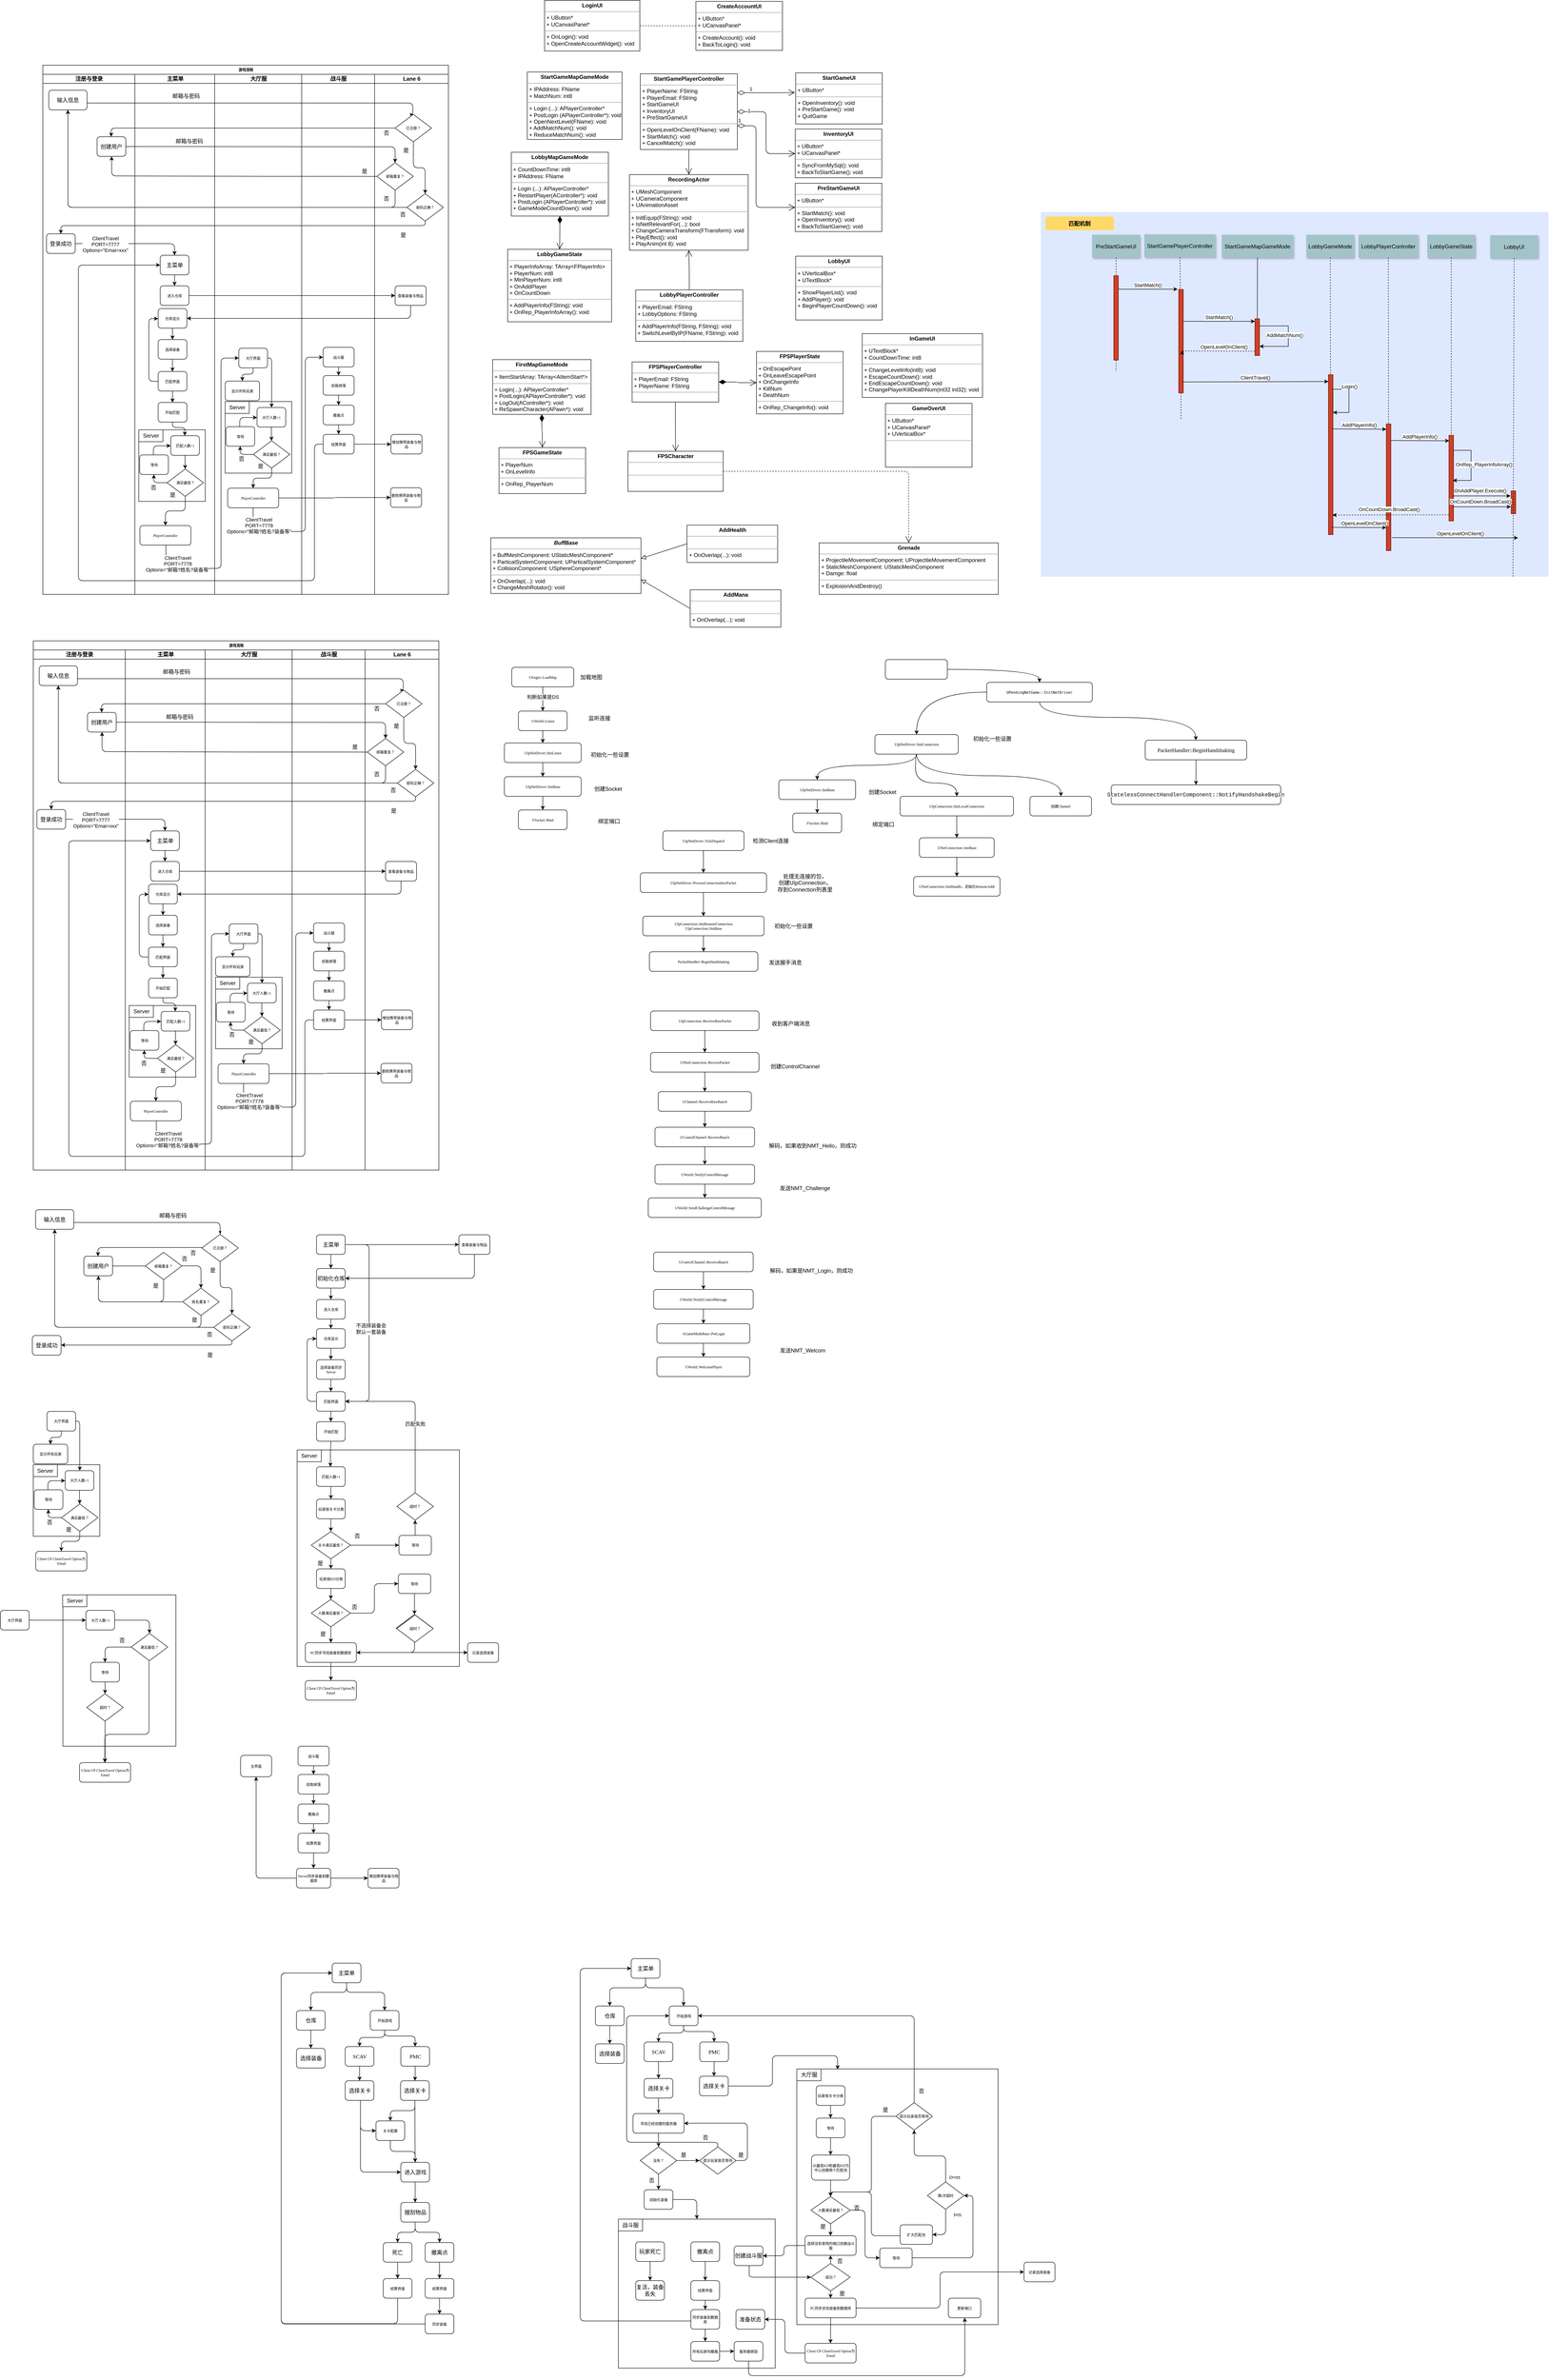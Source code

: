 <mxfile version="14.9.5" type="github">
  <diagram name="Page-1" id="74e2e168-ea6b-b213-b513-2b3c1d86103e">
    <mxGraphModel dx="1100" dy="782" grid="0" gridSize="1" guides="1" tooltips="1" connect="1" arrows="1" fold="1" page="0" pageScale="1" pageWidth="1100" pageHeight="850" background="none" math="0" shadow="0">
      <root>
        <mxCell id="0" />
        <mxCell id="1" parent="0" />
        <mxCell id="Km3192vs23SMteR4sLpY-510" value="" style="rounded=0;whiteSpace=wrap;html=1;" parent="1" vertex="1">
          <mxGeometry x="1323" y="4739.5" width="344" height="327" as="geometry" />
        </mxCell>
        <mxCell id="Km3192vs23SMteR4sLpY-441" value="" style="rounded=0;whiteSpace=wrap;html=1;" parent="1" vertex="1">
          <mxGeometry x="1714.5" y="4410" width="441.5" height="561" as="geometry" />
        </mxCell>
        <mxCell id="Km3192vs23SMteR4sLpY-274" value="" style="rounded=0;whiteSpace=wrap;html=1;" parent="1" vertex="1">
          <mxGeometry x="104" y="3370" width="248" height="332" as="geometry" />
        </mxCell>
        <mxCell id="77e6c97f196da883-1" value="游戏流程" style="swimlane;html=1;childLayout=stackLayout;startSize=20;rounded=0;shadow=0;labelBackgroundColor=none;strokeWidth=1;fontFamily=Verdana;fontSize=8;align=center;" parent="1" vertex="1">
          <mxGeometry x="60" y="14" width="890" height="1161" as="geometry">
            <mxRectangle x="70" y="40" width="60" height="20" as="alternateBounds" />
          </mxGeometry>
        </mxCell>
        <mxCell id="77e6c97f196da883-26" style="edgeStyle=orthogonalEdgeStyle;rounded=1;html=1;labelBackgroundColor=none;startArrow=none;startFill=0;startSize=5;endArrow=classicThin;endFill=1;endSize=5;jettySize=auto;orthogonalLoop=1;strokeWidth=1;fontFamily=Verdana;fontSize=8;entryX=0.5;entryY=0;entryDx=0;entryDy=0;" parent="77e6c97f196da883-1" source="77e6c97f196da883-8" target="6CwbQjScLUg3RIBNC60B-1" edge="1">
          <mxGeometry relative="1" as="geometry">
            <mxPoint x="613" y="83.483" as="targetPoint" />
            <Array as="points">
              <mxPoint x="812" y="83" />
              <mxPoint x="812" y="108" />
            </Array>
          </mxGeometry>
        </mxCell>
        <mxCell id="6CwbQjScLUg3RIBNC60B-108" style="edgeStyle=orthogonalEdgeStyle;rounded=1;orthogonalLoop=1;jettySize=auto;html=1;entryX=0.5;entryY=0;entryDx=0;entryDy=0;" parent="77e6c97f196da883-1" source="6CwbQjScLUg3RIBNC60B-1" target="6CwbQjScLUg3RIBNC60B-6" edge="1">
          <mxGeometry relative="1" as="geometry">
            <Array as="points">
              <mxPoint x="150" y="138" />
              <mxPoint x="150" y="157" />
            </Array>
          </mxGeometry>
        </mxCell>
        <mxCell id="6CwbQjScLUg3RIBNC60B-139" style="edgeStyle=orthogonalEdgeStyle;rounded=1;orthogonalLoop=1;jettySize=auto;html=1;entryX=0.5;entryY=0;entryDx=0;entryDy=0;exitX=1;exitY=0.5;exitDx=0;exitDy=0;" parent="77e6c97f196da883-1" source="6CwbQjScLUg3RIBNC60B-6" target="6CwbQjScLUg3RIBNC60B-128" edge="1">
          <mxGeometry relative="1" as="geometry">
            <Array as="points">
              <mxPoint x="337" y="179" />
              <mxPoint x="620" y="179" />
            </Array>
          </mxGeometry>
        </mxCell>
        <mxCell id="6CwbQjScLUg3RIBNC60B-140" style="edgeStyle=orthogonalEdgeStyle;rounded=1;orthogonalLoop=1;jettySize=auto;html=1;exitX=-0.006;exitY=0.499;exitDx=0;exitDy=0;exitPerimeter=0;" parent="77e6c97f196da883-1" source="6CwbQjScLUg3RIBNC60B-128" target="6CwbQjScLUg3RIBNC60B-6" edge="1">
          <mxGeometry relative="1" as="geometry">
            <Array as="points">
              <mxPoint x="506" y="244" />
              <mxPoint x="506" y="243" />
              <mxPoint x="151" y="243" />
            </Array>
          </mxGeometry>
        </mxCell>
        <mxCell id="6CwbQjScLUg3RIBNC60B-141" style="edgeStyle=orthogonalEdgeStyle;rounded=1;orthogonalLoop=1;jettySize=auto;html=1;entryX=0.5;entryY=1;entryDx=0;entryDy=0;exitX=0.5;exitY=1;exitDx=0;exitDy=0;" parent="77e6c97f196da883-1" source="6CwbQjScLUg3RIBNC60B-128" target="77e6c97f196da883-8" edge="1">
          <mxGeometry relative="1" as="geometry">
            <Array as="points">
              <mxPoint x="773" y="312" />
              <mxPoint x="55" y="312" />
            </Array>
          </mxGeometry>
        </mxCell>
        <mxCell id="6CwbQjScLUg3RIBNC60B-143" style="edgeStyle=orthogonalEdgeStyle;rounded=1;orthogonalLoop=1;jettySize=auto;html=1;entryX=0.5;entryY=1;entryDx=0;entryDy=0;" parent="77e6c97f196da883-1" source="6CwbQjScLUg3RIBNC60B-14" target="77e6c97f196da883-8" edge="1">
          <mxGeometry relative="1" as="geometry" />
        </mxCell>
        <mxCell id="6CwbQjScLUg3RIBNC60B-74" style="edgeStyle=orthogonalEdgeStyle;rounded=1;orthogonalLoop=1;jettySize=auto;html=1;entryX=0.5;entryY=0;entryDx=0;entryDy=0;" parent="77e6c97f196da883-1" source="6CwbQjScLUg3RIBNC60B-3" target="6CwbQjScLUg3RIBNC60B-75" edge="1">
          <mxGeometry relative="1" as="geometry">
            <mxPoint x="279" y="393" as="targetPoint" />
          </mxGeometry>
        </mxCell>
        <mxCell id="6CwbQjScLUg3RIBNC60B-76" value="ClientTravel&lt;br&gt;PORT=7777&lt;br&gt;Options=&quot;Emai=xxx&quot;" style="edgeLabel;html=1;align=center;verticalAlign=middle;resizable=0;points=[];" parent="6CwbQjScLUg3RIBNC60B-74" vertex="1" connectable="0">
          <mxGeometry x="0.138" y="2" relative="1" as="geometry">
            <mxPoint x="-73" y="3" as="offset" />
          </mxGeometry>
        </mxCell>
        <mxCell id="6CwbQjScLUg3RIBNC60B-125" style="edgeStyle=orthogonalEdgeStyle;rounded=1;orthogonalLoop=1;jettySize=auto;html=1;entryX=0.5;entryY=0;entryDx=0;entryDy=0;exitX=0.5;exitY=1;exitDx=0;exitDy=0;" parent="77e6c97f196da883-1" source="6CwbQjScLUg3RIBNC60B-14" target="6CwbQjScLUg3RIBNC60B-3" edge="1">
          <mxGeometry relative="1" as="geometry">
            <Array as="points">
              <mxPoint x="839" y="352" />
              <mxPoint x="40" y="352" />
            </Array>
          </mxGeometry>
        </mxCell>
        <mxCell id="6CwbQjScLUg3RIBNC60B-145" style="edgeStyle=orthogonalEdgeStyle;rounded=1;orthogonalLoop=1;jettySize=auto;html=1;" parent="77e6c97f196da883-1" source="6CwbQjScLUg3RIBNC60B-101" target="6CwbQjScLUg3RIBNC60B-103" edge="1">
          <mxGeometry relative="1" as="geometry" />
        </mxCell>
        <mxCell id="6CwbQjScLUg3RIBNC60B-147" style="edgeStyle=orthogonalEdgeStyle;rounded=1;orthogonalLoop=1;jettySize=auto;html=1;entryX=1;entryY=0.5;entryDx=0;entryDy=0;exitX=0.5;exitY=1;exitDx=0;exitDy=0;" parent="77e6c97f196da883-1" source="6CwbQjScLUg3RIBNC60B-103" target="6CwbQjScLUg3RIBNC60B-146" edge="1">
          <mxGeometry relative="1" as="geometry" />
        </mxCell>
        <mxCell id="6CwbQjScLUg3RIBNC60B-174" style="edgeStyle=orthogonalEdgeStyle;rounded=1;orthogonalLoop=1;jettySize=auto;html=1;entryX=0;entryY=0.5;entryDx=0;entryDy=0;" parent="77e6c97f196da883-1" source="6CwbQjScLUg3RIBNC60B-166" target="6CwbQjScLUg3RIBNC60B-173" edge="1">
          <mxGeometry relative="1" as="geometry">
            <Array as="points">
              <mxPoint x="270" y="1104" />
              <mxPoint x="391" y="1104" />
              <mxPoint x="391" y="642" />
            </Array>
          </mxGeometry>
        </mxCell>
        <mxCell id="6CwbQjScLUg3RIBNC60B-175" value="ClientTravel&lt;br&gt;PORT=7778&lt;br&gt;Options=&quot;邮箱?姓名?装备等&quot;" style="edgeLabel;html=1;align=center;verticalAlign=middle;resizable=0;points=[];" parent="6CwbQjScLUg3RIBNC60B-174" vertex="1" connectable="0">
          <mxGeometry x="-0.116" y="1" relative="1" as="geometry">
            <mxPoint x="-94" y="115" as="offset" />
          </mxGeometry>
        </mxCell>
        <mxCell id="6CwbQjScLUg3RIBNC60B-211" style="edgeStyle=orthogonalEdgeStyle;rounded=1;orthogonalLoop=1;jettySize=auto;html=1;" parent="77e6c97f196da883-1" source="6CwbQjScLUg3RIBNC60B-207" target="6CwbQjScLUg3RIBNC60B-210" edge="1">
          <mxGeometry relative="1" as="geometry" />
        </mxCell>
        <mxCell id="6CwbQjScLUg3RIBNC60B-208" style="edgeStyle=orthogonalEdgeStyle;rounded=1;orthogonalLoop=1;jettySize=auto;html=1;entryX=0;entryY=0.508;entryDx=0;entryDy=0;entryPerimeter=0;" parent="77e6c97f196da883-1" source="6CwbQjScLUg3RIBNC60B-207" target="6CwbQjScLUg3RIBNC60B-212" edge="1">
          <mxGeometry relative="1" as="geometry">
            <mxPoint x="561" y="1476.53" as="targetPoint" />
            <Array as="points">
              <mxPoint x="462" y="1023" />
              <mxPoint x="576" y="1023" />
              <mxPoint x="576" y="641" />
            </Array>
          </mxGeometry>
        </mxCell>
        <mxCell id="6CwbQjScLUg3RIBNC60B-209" value="ClientTravel&lt;br&gt;PORT=7778&lt;br&gt;Options=&quot;邮箱?姓名?装备等&quot;" style="edgeLabel;html=1;align=center;verticalAlign=middle;resizable=0;points=[];" parent="6CwbQjScLUg3RIBNC60B-208" vertex="1" connectable="0">
          <mxGeometry x="-0.116" y="1" relative="1" as="geometry">
            <mxPoint x="-101" y="80" as="offset" />
          </mxGeometry>
        </mxCell>
        <mxCell id="6CwbQjScLUg3RIBNC60B-218" style="edgeStyle=orthogonalEdgeStyle;rounded=1;orthogonalLoop=1;jettySize=auto;html=1;entryX=0;entryY=0.5;entryDx=0;entryDy=0;exitX=0;exitY=0.5;exitDx=0;exitDy=0;" parent="77e6c97f196da883-1" source="6CwbQjScLUg3RIBNC60B-219" target="6CwbQjScLUg3RIBNC60B-75" edge="1">
          <mxGeometry relative="1" as="geometry">
            <Array as="points">
              <mxPoint x="596" y="832" />
              <mxPoint x="596" y="1131" />
              <mxPoint x="78" y="1131" />
              <mxPoint x="78" y="438" />
            </Array>
          </mxGeometry>
        </mxCell>
        <mxCell id="6CwbQjScLUg3RIBNC60B-222" style="edgeStyle=orthogonalEdgeStyle;rounded=1;orthogonalLoop=1;jettySize=auto;html=1;" parent="77e6c97f196da883-1" source="6CwbQjScLUg3RIBNC60B-219" target="6CwbQjScLUg3RIBNC60B-221" edge="1">
          <mxGeometry relative="1" as="geometry" />
        </mxCell>
        <mxCell id="77e6c97f196da883-2" value="注册与登录" style="swimlane;html=1;startSize=20;" parent="77e6c97f196da883-1" vertex="1">
          <mxGeometry y="20" width="202" height="1141" as="geometry" />
        </mxCell>
        <mxCell id="77e6c97f196da883-8" value="&lt;font style=&quot;font-size: 12px&quot;&gt;输入信息&lt;/font&gt;" style="rounded=1;whiteSpace=wrap;html=1;shadow=0;labelBackgroundColor=none;strokeWidth=1;fontFamily=Verdana;fontSize=8;align=center;" parent="77e6c97f196da883-2" vertex="1">
          <mxGeometry x="13" y="35" width="84" height="43" as="geometry" />
        </mxCell>
        <mxCell id="6CwbQjScLUg3RIBNC60B-3" value="&lt;font style=&quot;font-size: 12px&quot;&gt;登录成功&lt;/font&gt;" style="rounded=1;whiteSpace=wrap;html=1;shadow=0;labelBackgroundColor=none;strokeWidth=1;fontFamily=Verdana;fontSize=8;align=center;" parent="77e6c97f196da883-2" vertex="1">
          <mxGeometry x="8" y="350" width="63" height="43" as="geometry" />
        </mxCell>
        <mxCell id="6CwbQjScLUg3RIBNC60B-6" value="&lt;font style=&quot;font-size: 12px&quot;&gt;创建用户&lt;/font&gt;" style="rounded=1;whiteSpace=wrap;html=1;shadow=0;labelBackgroundColor=none;strokeWidth=1;fontFamily=Verdana;fontSize=8;align=center;" parent="77e6c97f196da883-2" vertex="1">
          <mxGeometry x="119" y="137" width="63" height="43" as="geometry" />
        </mxCell>
        <mxCell id="77e6c97f196da883-3" value="主菜单" style="swimlane;html=1;startSize=20;" parent="77e6c97f196da883-1" vertex="1">
          <mxGeometry x="202" y="20" width="175" height="1141" as="geometry" />
        </mxCell>
        <mxCell id="6CwbQjScLUg3RIBNC60B-164" value="" style="rounded=0;whiteSpace=wrap;html=1;" parent="77e6c97f196da883-3" vertex="1">
          <mxGeometry x="8.53" y="780" width="146" height="157" as="geometry" />
        </mxCell>
        <mxCell id="6CwbQjScLUg3RIBNC60B-165" value="Server" style="rounded=0;whiteSpace=wrap;html=1;" parent="77e6c97f196da883-3" vertex="1">
          <mxGeometry x="8.53" y="780" width="53" height="26" as="geometry" />
        </mxCell>
        <mxCell id="6CwbQjScLUg3RIBNC60B-102" style="edgeStyle=orthogonalEdgeStyle;rounded=1;orthogonalLoop=1;jettySize=auto;html=1;entryX=0.5;entryY=0;entryDx=0;entryDy=0;" parent="77e6c97f196da883-3" source="6CwbQjScLUg3RIBNC60B-75" target="6CwbQjScLUg3RIBNC60B-101" edge="1">
          <mxGeometry relative="1" as="geometry" />
        </mxCell>
        <mxCell id="6CwbQjScLUg3RIBNC60B-75" value="&lt;font style=&quot;font-size: 12px&quot;&gt;主菜单&lt;/font&gt;" style="rounded=1;whiteSpace=wrap;html=1;shadow=0;labelBackgroundColor=none;strokeWidth=1;fontFamily=Verdana;fontSize=8;align=center;" parent="77e6c97f196da883-3" vertex="1">
          <mxGeometry x="55.53" y="397" width="63" height="43" as="geometry" />
        </mxCell>
        <mxCell id="6CwbQjScLUg3RIBNC60B-101" value="进入仓库" style="rounded=1;whiteSpace=wrap;html=1;shadow=0;labelBackgroundColor=none;strokeWidth=1;fontFamily=Verdana;fontSize=8;align=center;" parent="77e6c97f196da883-3" vertex="1">
          <mxGeometry x="55.53" y="464" width="63" height="43" as="geometry" />
        </mxCell>
        <mxCell id="6CwbQjScLUg3RIBNC60B-104" value="邮箱与密码" style="text;html=1;strokeColor=none;fillColor=none;align=center;verticalAlign=middle;whiteSpace=wrap;rounded=0;" parent="77e6c97f196da883-3" vertex="1">
          <mxGeometry x="79" y="38" width="67" height="20" as="geometry" />
        </mxCell>
        <mxCell id="6CwbQjScLUg3RIBNC60B-106" value="邮箱与密码" style="text;html=1;strokeColor=none;fillColor=none;align=center;verticalAlign=middle;whiteSpace=wrap;rounded=0;" parent="77e6c97f196da883-3" vertex="1">
          <mxGeometry x="86" y="137" width="67" height="20" as="geometry" />
        </mxCell>
        <mxCell id="6CwbQjScLUg3RIBNC60B-149" style="edgeStyle=orthogonalEdgeStyle;rounded=1;orthogonalLoop=1;jettySize=auto;html=1;entryX=0.5;entryY=0;entryDx=0;entryDy=0;" parent="77e6c97f196da883-3" source="6CwbQjScLUg3RIBNC60B-146" target="6CwbQjScLUg3RIBNC60B-148" edge="1">
          <mxGeometry relative="1" as="geometry" />
        </mxCell>
        <mxCell id="6CwbQjScLUg3RIBNC60B-146" value="仓库显示" style="rounded=1;whiteSpace=wrap;html=1;shadow=0;labelBackgroundColor=none;strokeWidth=1;fontFamily=Verdana;fontSize=8;align=center;" parent="77e6c97f196da883-3" vertex="1">
          <mxGeometry x="51.03" y="514" width="63" height="43" as="geometry" />
        </mxCell>
        <mxCell id="6CwbQjScLUg3RIBNC60B-151" style="edgeStyle=orthogonalEdgeStyle;rounded=1;orthogonalLoop=1;jettySize=auto;html=1;" parent="77e6c97f196da883-3" source="6CwbQjScLUg3RIBNC60B-148" target="6CwbQjScLUg3RIBNC60B-150" edge="1">
          <mxGeometry relative="1" as="geometry" />
        </mxCell>
        <mxCell id="6CwbQjScLUg3RIBNC60B-148" value="选择装备" style="rounded=1;whiteSpace=wrap;html=1;shadow=0;labelBackgroundColor=none;strokeWidth=1;fontFamily=Verdana;fontSize=8;align=center;" parent="77e6c97f196da883-3" vertex="1">
          <mxGeometry x="51.03" y="582" width="63" height="43" as="geometry" />
        </mxCell>
        <mxCell id="6CwbQjScLUg3RIBNC60B-152" style="edgeStyle=orthogonalEdgeStyle;rounded=1;orthogonalLoop=1;jettySize=auto;html=1;entryX=0;entryY=0.5;entryDx=0;entryDy=0;" parent="77e6c97f196da883-3" source="6CwbQjScLUg3RIBNC60B-150" target="6CwbQjScLUg3RIBNC60B-146" edge="1">
          <mxGeometry relative="1" as="geometry">
            <Array as="points">
              <mxPoint x="30.53" y="674" />
              <mxPoint x="30.53" y="536" />
              <mxPoint x="50.53" y="536" />
            </Array>
          </mxGeometry>
        </mxCell>
        <mxCell id="6CwbQjScLUg3RIBNC60B-150" value="匹配界面" style="rounded=1;whiteSpace=wrap;html=1;shadow=0;labelBackgroundColor=none;strokeWidth=1;fontFamily=Verdana;fontSize=8;align=center;" parent="77e6c97f196da883-3" vertex="1">
          <mxGeometry x="51.03" y="652" width="63" height="43" as="geometry" />
        </mxCell>
        <mxCell id="6CwbQjScLUg3RIBNC60B-163" style="edgeStyle=orthogonalEdgeStyle;rounded=1;orthogonalLoop=1;jettySize=auto;html=1;" parent="77e6c97f196da883-3" source="6CwbQjScLUg3RIBNC60B-154" target="6CwbQjScLUg3RIBNC60B-156" edge="1">
          <mxGeometry relative="1" as="geometry">
            <Array as="points">
              <mxPoint x="82.53" y="775" />
              <mxPoint x="109.53" y="775" />
            </Array>
          </mxGeometry>
        </mxCell>
        <mxCell id="6CwbQjScLUg3RIBNC60B-154" value="开始匹配" style="rounded=1;whiteSpace=wrap;html=1;shadow=0;labelBackgroundColor=none;strokeWidth=1;fontFamily=Verdana;fontSize=8;align=center;" parent="77e6c97f196da883-3" vertex="1">
          <mxGeometry x="51.03" y="720" width="63" height="43" as="geometry" />
        </mxCell>
        <mxCell id="6CwbQjScLUg3RIBNC60B-153" style="edgeStyle=orthogonalEdgeStyle;rounded=1;orthogonalLoop=1;jettySize=auto;html=1;entryX=0.5;entryY=0;entryDx=0;entryDy=0;" parent="77e6c97f196da883-3" source="6CwbQjScLUg3RIBNC60B-150" target="6CwbQjScLUg3RIBNC60B-154" edge="1">
          <mxGeometry relative="1" as="geometry">
            <mxPoint x="107.53" y="743" as="targetPoint" />
          </mxGeometry>
        </mxCell>
        <mxCell id="6CwbQjScLUg3RIBNC60B-156" value="匹配人数+1" style="rounded=1;whiteSpace=wrap;html=1;shadow=0;labelBackgroundColor=none;strokeWidth=1;fontFamily=Verdana;fontSize=8;align=center;" parent="77e6c97f196da883-3" vertex="1">
          <mxGeometry x="78.53" y="793" width="63" height="43" as="geometry" />
        </mxCell>
        <mxCell id="6CwbQjScLUg3RIBNC60B-161" style="edgeStyle=orthogonalEdgeStyle;rounded=1;orthogonalLoop=1;jettySize=auto;html=1;exitX=0;exitY=0.5;exitDx=0;exitDy=0;" parent="77e6c97f196da883-3" source="6CwbQjScLUg3RIBNC60B-157" target="6CwbQjScLUg3RIBNC60B-160" edge="1">
          <mxGeometry relative="1" as="geometry">
            <Array as="points">
              <mxPoint x="41.53" y="896" />
            </Array>
          </mxGeometry>
        </mxCell>
        <mxCell id="6CwbQjScLUg3RIBNC60B-167" style="edgeStyle=orthogonalEdgeStyle;rounded=1;orthogonalLoop=1;jettySize=auto;html=1;entryX=0.5;entryY=0;entryDx=0;entryDy=0;" parent="77e6c97f196da883-3" source="6CwbQjScLUg3RIBNC60B-157" target="6CwbQjScLUg3RIBNC60B-166" edge="1">
          <mxGeometry relative="1" as="geometry" />
        </mxCell>
        <mxCell id="6CwbQjScLUg3RIBNC60B-157" value="满足最低？" style="rhombus;whiteSpace=wrap;html=1;rounded=0;shadow=0;labelBackgroundColor=none;strokeWidth=1;fontFamily=Verdana;fontSize=8;align=center;" parent="77e6c97f196da883-3" vertex="1">
          <mxGeometry x="70.53" y="866" width="80" height="60" as="geometry" />
        </mxCell>
        <mxCell id="6CwbQjScLUg3RIBNC60B-159" style="edgeStyle=orthogonalEdgeStyle;rounded=1;orthogonalLoop=1;jettySize=auto;html=1;entryX=0.5;entryY=0;entryDx=0;entryDy=0;" parent="77e6c97f196da883-3" source="6CwbQjScLUg3RIBNC60B-156" target="6CwbQjScLUg3RIBNC60B-157" edge="1">
          <mxGeometry relative="1" as="geometry">
            <mxPoint x="89.03" y="857" as="targetPoint" />
          </mxGeometry>
        </mxCell>
        <mxCell id="6CwbQjScLUg3RIBNC60B-162" style="edgeStyle=orthogonalEdgeStyle;rounded=1;orthogonalLoop=1;jettySize=auto;html=1;" parent="77e6c97f196da883-3" source="6CwbQjScLUg3RIBNC60B-160" target="6CwbQjScLUg3RIBNC60B-156" edge="1">
          <mxGeometry relative="1" as="geometry">
            <Array as="points">
              <mxPoint x="40.53" y="815" />
            </Array>
          </mxGeometry>
        </mxCell>
        <mxCell id="6CwbQjScLUg3RIBNC60B-160" value="等待" style="rounded=1;whiteSpace=wrap;html=1;shadow=0;labelBackgroundColor=none;strokeWidth=1;fontFamily=Verdana;fontSize=8;align=center;" parent="77e6c97f196da883-3" vertex="1">
          <mxGeometry x="10.53" y="835" width="63" height="43" as="geometry" />
        </mxCell>
        <mxCell id="6CwbQjScLUg3RIBNC60B-166" value="PlayerController" style="rounded=1;whiteSpace=wrap;html=1;shadow=0;labelBackgroundColor=none;strokeWidth=1;fontFamily=Verdana;fontSize=8;align=center;" parent="77e6c97f196da883-3" vertex="1">
          <mxGeometry x="11" y="990" width="112" height="43" as="geometry" />
        </mxCell>
        <mxCell id="6CwbQjScLUg3RIBNC60B-171" value="否" style="text;html=1;strokeColor=none;fillColor=none;align=center;verticalAlign=middle;whiteSpace=wrap;rounded=0;" parent="77e6c97f196da883-3" vertex="1">
          <mxGeometry x="20.53" y="897" width="40" height="20" as="geometry" />
        </mxCell>
        <mxCell id="6CwbQjScLUg3RIBNC60B-172" value="是" style="text;html=1;strokeColor=none;fillColor=none;align=center;verticalAlign=middle;whiteSpace=wrap;rounded=0;" parent="77e6c97f196da883-3" vertex="1">
          <mxGeometry x="62.53" y="913" width="40" height="20" as="geometry" />
        </mxCell>
        <mxCell id="77e6c97f196da883-5" value="大厅服" style="swimlane;html=1;startSize=20;" parent="77e6c97f196da883-1" vertex="1">
          <mxGeometry x="377" y="20" width="191" height="1141" as="geometry" />
        </mxCell>
        <mxCell id="6CwbQjScLUg3RIBNC60B-181" value="" style="rounded=0;whiteSpace=wrap;html=1;" parent="77e6c97f196da883-5" vertex="1">
          <mxGeometry x="23" y="718" width="146" height="157" as="geometry" />
        </mxCell>
        <mxCell id="6CwbQjScLUg3RIBNC60B-182" value="Server" style="rounded=0;whiteSpace=wrap;html=1;" parent="77e6c97f196da883-5" vertex="1">
          <mxGeometry x="23" y="718" width="53" height="26" as="geometry" />
        </mxCell>
        <mxCell id="6CwbQjScLUg3RIBNC60B-180" style="edgeStyle=orthogonalEdgeStyle;rounded=1;orthogonalLoop=1;jettySize=auto;html=1;entryX=0.5;entryY=0;entryDx=0;entryDy=0;" parent="77e6c97f196da883-5" source="6CwbQjScLUg3RIBNC60B-173" target="6CwbQjScLUg3RIBNC60B-179" edge="1">
          <mxGeometry relative="1" as="geometry">
            <Array as="points">
              <mxPoint x="85" y="658" />
              <mxPoint x="61" y="658" />
            </Array>
          </mxGeometry>
        </mxCell>
        <mxCell id="6CwbQjScLUg3RIBNC60B-190" style="edgeStyle=orthogonalEdgeStyle;rounded=1;orthogonalLoop=1;jettySize=auto;html=1;" parent="77e6c97f196da883-5" source="6CwbQjScLUg3RIBNC60B-173" target="6CwbQjScLUg3RIBNC60B-183" edge="1">
          <mxGeometry relative="1" as="geometry">
            <Array as="points">
              <mxPoint x="125" y="623" />
            </Array>
          </mxGeometry>
        </mxCell>
        <mxCell id="6CwbQjScLUg3RIBNC60B-173" value="大厅界面" style="rounded=1;whiteSpace=wrap;html=1;shadow=0;labelBackgroundColor=none;strokeWidth=1;fontFamily=Verdana;fontSize=8;align=center;" parent="77e6c97f196da883-5" vertex="1">
          <mxGeometry x="53" y="601" width="63" height="43" as="geometry" />
        </mxCell>
        <mxCell id="6CwbQjScLUg3RIBNC60B-179" value="显示所有玩家" style="rounded=1;whiteSpace=wrap;html=1;shadow=0;labelBackgroundColor=none;strokeWidth=1;fontFamily=Verdana;fontSize=8;align=center;" parent="77e6c97f196da883-5" vertex="1">
          <mxGeometry x="23" y="673" width="75.5" height="43" as="geometry" />
        </mxCell>
        <mxCell id="6CwbQjScLUg3RIBNC60B-188" style="edgeStyle=orthogonalEdgeStyle;rounded=1;orthogonalLoop=1;jettySize=auto;html=1;entryX=0.5;entryY=0;entryDx=0;entryDy=0;" parent="77e6c97f196da883-5" source="6CwbQjScLUg3RIBNC60B-183" target="6CwbQjScLUg3RIBNC60B-185" edge="1">
          <mxGeometry relative="1" as="geometry" />
        </mxCell>
        <mxCell id="6CwbQjScLUg3RIBNC60B-183" value="大厅人数+1" style="rounded=1;whiteSpace=wrap;html=1;shadow=0;labelBackgroundColor=none;strokeWidth=1;fontFamily=Verdana;fontSize=8;align=center;" parent="77e6c97f196da883-5" vertex="1">
          <mxGeometry x="93" y="731" width="63" height="43" as="geometry" />
        </mxCell>
        <mxCell id="6CwbQjScLUg3RIBNC60B-185" value="满足最低？" style="rhombus;whiteSpace=wrap;html=1;rounded=0;shadow=0;labelBackgroundColor=none;strokeWidth=1;fontFamily=Verdana;fontSize=8;align=center;" parent="77e6c97f196da883-5" vertex="1">
          <mxGeometry x="85" y="804" width="80" height="60" as="geometry" />
        </mxCell>
        <mxCell id="6CwbQjScLUg3RIBNC60B-186" style="edgeStyle=orthogonalEdgeStyle;rounded=1;orthogonalLoop=1;jettySize=auto;html=1;" parent="77e6c97f196da883-5" source="6CwbQjScLUg3RIBNC60B-187" target="6CwbQjScLUg3RIBNC60B-183" edge="1">
          <mxGeometry relative="1" as="geometry">
            <Array as="points">
              <mxPoint x="55" y="753" />
            </Array>
          </mxGeometry>
        </mxCell>
        <mxCell id="6CwbQjScLUg3RIBNC60B-187" value="等待" style="rounded=1;whiteSpace=wrap;html=1;shadow=0;labelBackgroundColor=none;strokeWidth=1;fontFamily=Verdana;fontSize=8;align=center;" parent="77e6c97f196da883-5" vertex="1">
          <mxGeometry x="25" y="773" width="63" height="43" as="geometry" />
        </mxCell>
        <mxCell id="6CwbQjScLUg3RIBNC60B-184" style="edgeStyle=orthogonalEdgeStyle;rounded=1;orthogonalLoop=1;jettySize=auto;html=1;exitX=0;exitY=0.5;exitDx=0;exitDy=0;" parent="77e6c97f196da883-5" source="6CwbQjScLUg3RIBNC60B-185" target="6CwbQjScLUg3RIBNC60B-187" edge="1">
          <mxGeometry relative="1" as="geometry">
            <Array as="points">
              <mxPoint x="56" y="834" />
            </Array>
          </mxGeometry>
        </mxCell>
        <mxCell id="6CwbQjScLUg3RIBNC60B-204" value="否" style="text;html=1;strokeColor=none;fillColor=none;align=center;verticalAlign=middle;whiteSpace=wrap;rounded=0;" parent="77e6c97f196da883-5" vertex="1">
          <mxGeometry x="39" y="834" width="40" height="20" as="geometry" />
        </mxCell>
        <mxCell id="6CwbQjScLUg3RIBNC60B-205" value="是" style="text;html=1;strokeColor=none;fillColor=none;align=center;verticalAlign=middle;whiteSpace=wrap;rounded=0;" parent="77e6c97f196da883-5" vertex="1">
          <mxGeometry x="81" y="850" width="40" height="20" as="geometry" />
        </mxCell>
        <mxCell id="6CwbQjScLUg3RIBNC60B-206" style="edgeStyle=orthogonalEdgeStyle;rounded=1;orthogonalLoop=1;jettySize=auto;html=1;entryX=0.5;entryY=0;entryDx=0;entryDy=0;exitX=0.5;exitY=1;exitDx=0;exitDy=0;" parent="77e6c97f196da883-5" source="6CwbQjScLUg3RIBNC60B-185" target="6CwbQjScLUg3RIBNC60B-207" edge="1">
          <mxGeometry relative="1" as="geometry">
            <mxPoint x="134.034" y="838.004" as="sourcePoint" />
          </mxGeometry>
        </mxCell>
        <mxCell id="6CwbQjScLUg3RIBNC60B-207" value="PlayerController" style="rounded=1;whiteSpace=wrap;html=1;shadow=0;labelBackgroundColor=none;strokeWidth=1;fontFamily=Verdana;fontSize=8;align=center;" parent="77e6c97f196da883-5" vertex="1">
          <mxGeometry x="28.5" y="908" width="112" height="43" as="geometry" />
        </mxCell>
        <mxCell id="77e6c97f196da883-6" value="战斗服" style="swimlane;html=1;startSize=20;" parent="77e6c97f196da883-1" vertex="1">
          <mxGeometry x="568" y="20" width="160" height="1141" as="geometry" />
        </mxCell>
        <mxCell id="6CwbQjScLUg3RIBNC60B-215" style="edgeStyle=orthogonalEdgeStyle;rounded=1;orthogonalLoop=1;jettySize=auto;html=1;" parent="77e6c97f196da883-6" source="6CwbQjScLUg3RIBNC60B-212" target="6CwbQjScLUg3RIBNC60B-214" edge="1">
          <mxGeometry relative="1" as="geometry" />
        </mxCell>
        <mxCell id="6CwbQjScLUg3RIBNC60B-212" value="战斗服" style="rounded=1;whiteSpace=wrap;html=1;shadow=0;labelBackgroundColor=none;strokeWidth=1;fontFamily=Verdana;fontSize=8;align=center;" parent="77e6c97f196da883-6" vertex="1">
          <mxGeometry x="47" y="599" width="68" height="43" as="geometry" />
        </mxCell>
        <mxCell id="6CwbQjScLUg3RIBNC60B-217" style="edgeStyle=orthogonalEdgeStyle;rounded=1;orthogonalLoop=1;jettySize=auto;html=1;entryX=0.5;entryY=0;entryDx=0;entryDy=0;" parent="77e6c97f196da883-6" source="6CwbQjScLUg3RIBNC60B-214" target="6CwbQjScLUg3RIBNC60B-216" edge="1">
          <mxGeometry relative="1" as="geometry" />
        </mxCell>
        <mxCell id="6CwbQjScLUg3RIBNC60B-214" value="拾取掉落" style="rounded=1;whiteSpace=wrap;html=1;shadow=0;labelBackgroundColor=none;strokeWidth=1;fontFamily=Verdana;fontSize=8;align=center;" parent="77e6c97f196da883-6" vertex="1">
          <mxGeometry x="47" y="661" width="68" height="43" as="geometry" />
        </mxCell>
        <mxCell id="6CwbQjScLUg3RIBNC60B-220" style="edgeStyle=orthogonalEdgeStyle;rounded=1;orthogonalLoop=1;jettySize=auto;html=1;entryX=0.5;entryY=0;entryDx=0;entryDy=0;" parent="77e6c97f196da883-6" source="6CwbQjScLUg3RIBNC60B-216" target="6CwbQjScLUg3RIBNC60B-219" edge="1">
          <mxGeometry relative="1" as="geometry" />
        </mxCell>
        <mxCell id="6CwbQjScLUg3RIBNC60B-216" value="撤离点" style="rounded=1;whiteSpace=wrap;html=1;shadow=0;labelBackgroundColor=none;strokeWidth=1;fontFamily=Verdana;fontSize=8;align=center;" parent="77e6c97f196da883-6" vertex="1">
          <mxGeometry x="47" y="726" width="68" height="43" as="geometry" />
        </mxCell>
        <mxCell id="6CwbQjScLUg3RIBNC60B-219" value="结算界面" style="rounded=1;whiteSpace=wrap;html=1;shadow=0;labelBackgroundColor=none;strokeWidth=1;fontFamily=Verdana;fontSize=8;align=center;" parent="77e6c97f196da883-6" vertex="1">
          <mxGeometry x="47" y="790" width="68" height="43" as="geometry" />
        </mxCell>
        <mxCell id="77e6c97f196da883-7" value="Lane 6" style="swimlane;html=1;startSize=20;" parent="77e6c97f196da883-1" vertex="1">
          <mxGeometry x="728" y="20" width="162" height="1141" as="geometry" />
        </mxCell>
        <mxCell id="6CwbQjScLUg3RIBNC60B-4" value="是" style="text;html=1;strokeColor=none;fillColor=none;align=center;verticalAlign=middle;whiteSpace=wrap;rounded=0;" parent="77e6c97f196da883-7" vertex="1">
          <mxGeometry x="-42" y="203" width="40" height="20" as="geometry" />
        </mxCell>
        <mxCell id="6CwbQjScLUg3RIBNC60B-1" value="已注册？" style="rhombus;whiteSpace=wrap;html=1;rounded=0;shadow=0;labelBackgroundColor=none;strokeWidth=1;fontFamily=Verdana;fontSize=8;align=center;" parent="77e6c97f196da883-7" vertex="1">
          <mxGeometry x="45" y="88" width="80" height="60" as="geometry" />
        </mxCell>
        <mxCell id="6CwbQjScLUg3RIBNC60B-7" value="否" style="text;html=1;strokeColor=none;fillColor=none;align=center;verticalAlign=middle;whiteSpace=wrap;rounded=0;" parent="77e6c97f196da883-7" vertex="1">
          <mxGeometry x="6" y="119" width="40" height="20" as="geometry" />
        </mxCell>
        <mxCell id="6CwbQjScLUg3RIBNC60B-14" value="密码正确？" style="rhombus;whiteSpace=wrap;html=1;rounded=0;shadow=0;labelBackgroundColor=none;strokeWidth=1;fontFamily=Verdana;fontSize=8;align=center;" parent="77e6c97f196da883-7" vertex="1">
          <mxGeometry x="71" y="262" width="80" height="60" as="geometry" />
        </mxCell>
        <mxCell id="6CwbQjScLUg3RIBNC60B-112" style="edgeStyle=orthogonalEdgeStyle;rounded=1;orthogonalLoop=1;jettySize=auto;html=1;" parent="77e6c97f196da883-7" source="6CwbQjScLUg3RIBNC60B-1" target="6CwbQjScLUg3RIBNC60B-14" edge="1">
          <mxGeometry relative="1" as="geometry" />
        </mxCell>
        <mxCell id="6CwbQjScLUg3RIBNC60B-72" value="是" style="text;html=1;strokeColor=none;fillColor=none;align=center;verticalAlign=middle;whiteSpace=wrap;rounded=0;" parent="77e6c97f196da883-7" vertex="1">
          <mxGeometry x="49" y="157" width="40" height="20" as="geometry" />
        </mxCell>
        <mxCell id="6CwbQjScLUg3RIBNC60B-128" value="邮箱重复？" style="rhombus;whiteSpace=wrap;html=1;rounded=0;shadow=0;labelBackgroundColor=none;strokeWidth=1;fontFamily=Verdana;fontSize=8;align=center;" parent="77e6c97f196da883-7" vertex="1">
          <mxGeometry x="5" y="194" width="80" height="60" as="geometry" />
        </mxCell>
        <mxCell id="6CwbQjScLUg3RIBNC60B-97" value="否" style="text;html=1;strokeColor=none;fillColor=none;align=center;verticalAlign=middle;whiteSpace=wrap;rounded=0;" parent="77e6c97f196da883-7" vertex="1">
          <mxGeometry x="42" y="298" width="40" height="20" as="geometry" />
        </mxCell>
        <mxCell id="6CwbQjScLUg3RIBNC60B-126" value="是" style="text;html=1;strokeColor=none;fillColor=none;align=center;verticalAlign=middle;whiteSpace=wrap;rounded=0;" parent="77e6c97f196da883-7" vertex="1">
          <mxGeometry x="43" y="343" width="40" height="20" as="geometry" />
        </mxCell>
        <mxCell id="6CwbQjScLUg3RIBNC60B-142" value="否" style="text;html=1;strokeColor=none;fillColor=none;align=center;verticalAlign=middle;whiteSpace=wrap;rounded=0;" parent="77e6c97f196da883-7" vertex="1">
          <mxGeometry x="6" y="263" width="40" height="20" as="geometry" />
        </mxCell>
        <mxCell id="6CwbQjScLUg3RIBNC60B-103" value="查看装备与物品" style="rounded=1;whiteSpace=wrap;html=1;shadow=0;labelBackgroundColor=none;strokeWidth=1;fontFamily=Verdana;fontSize=8;align=center;" parent="77e6c97f196da883-7" vertex="1">
          <mxGeometry x="45" y="464" width="68" height="43" as="geometry" />
        </mxCell>
        <mxCell id="6CwbQjScLUg3RIBNC60B-210" value="删除携带装备与物品" style="rounded=1;whiteSpace=wrap;html=1;shadow=0;labelBackgroundColor=none;strokeWidth=1;fontFamily=Verdana;fontSize=8;align=center;" parent="77e6c97f196da883-7" vertex="1">
          <mxGeometry x="35" y="907" width="68" height="43" as="geometry" />
        </mxCell>
        <mxCell id="6CwbQjScLUg3RIBNC60B-221" value="增加携带装备与物品" style="rounded=1;whiteSpace=wrap;html=1;shadow=0;labelBackgroundColor=none;strokeWidth=1;fontFamily=Verdana;fontSize=8;align=center;" parent="77e6c97f196da883-7" vertex="1">
          <mxGeometry x="36" y="790" width="68" height="43" as="geometry" />
        </mxCell>
        <mxCell id="EtimwzDRSTyJN3MFVOT7-100" value="" style="group" parent="1" vertex="1" connectable="0">
          <mxGeometry x="1043" y="-128" width="1113.5" height="1375" as="geometry" />
        </mxCell>
        <mxCell id="6CwbQjScLUg3RIBNC60B-288" value="&lt;p style=&quot;margin: 0px ; margin-top: 4px ; text-align: center&quot;&gt;&lt;b&gt;StartGameMapGameMode&lt;/b&gt;&lt;/p&gt;&lt;hr size=&quot;1&quot;&gt;&lt;p style=&quot;margin: 0px ; margin-left: 4px&quot;&gt;+ IPAddress: FName&lt;br&gt;+ MatchNum: int8&lt;/p&gt;&lt;hr size=&quot;1&quot;&gt;&lt;p style=&quot;margin: 0px ; margin-left: 4px&quot;&gt;+ Login (...): APlayerController*&lt;br&gt;+ PostLogin (APlayerController*): void&lt;/p&gt;&lt;p style=&quot;margin: 0px ; margin-left: 4px&quot;&gt;+ OpenNextLevel(FName): void&lt;/p&gt;&lt;p style=&quot;margin: 0px ; margin-left: 4px&quot;&gt;+ AddMatchNum(): void&lt;/p&gt;&lt;p style=&quot;margin: 0px ; margin-left: 4px&quot;&gt;+ ReduceMatchNum(): void&lt;/p&gt;" style="verticalAlign=top;align=left;overflow=fill;fontSize=12;fontFamily=Helvetica;html=1;rounded=0;shadow=0;comic=0;labelBackgroundColor=none;strokeWidth=1" parent="EtimwzDRSTyJN3MFVOT7-100" vertex="1">
          <mxGeometry x="80" y="157" width="208" height="148" as="geometry" />
        </mxCell>
        <mxCell id="6CwbQjScLUg3RIBNC60B-302" value="&lt;p style=&quot;margin: 0px ; margin-top: 4px ; text-align: center&quot;&gt;&lt;b&gt;StartGamePlayerController&lt;/b&gt;&lt;/p&gt;&lt;hr size=&quot;1&quot;&gt;&lt;p style=&quot;margin: 0px ; margin-left: 4px&quot;&gt;+ PlayerName: FString&lt;br&gt;+ PlayerEmail: FString&lt;/p&gt;&lt;p style=&quot;margin: 0px ; margin-left: 4px&quot;&gt;+ StartGameUI&lt;/p&gt;&lt;p style=&quot;margin: 0px ; margin-left: 4px&quot;&gt;+ InventoryUI&lt;/p&gt;&lt;p style=&quot;margin: 0px ; margin-left: 4px&quot;&gt;+ PreStartGameUI&lt;/p&gt;&lt;hr size=&quot;1&quot;&gt;&lt;p style=&quot;margin: 0px ; margin-left: 4px&quot;&gt;+ OpenLevelOnClient(FName): void&lt;br&gt;+ StartMatch(): void&lt;/p&gt;&lt;p style=&quot;margin: 0px ; margin-left: 4px&quot;&gt;+ CancelMatch(): void&lt;/p&gt;" style="verticalAlign=top;align=left;overflow=fill;fontSize=12;fontFamily=Helvetica;html=1;rounded=0;shadow=0;comic=0;labelBackgroundColor=none;strokeWidth=1" parent="EtimwzDRSTyJN3MFVOT7-100" vertex="1">
          <mxGeometry x="328" y="161" width="213" height="166" as="geometry" />
        </mxCell>
        <mxCell id="6CwbQjScLUg3RIBNC60B-303" value="&lt;p style=&quot;margin: 0px ; margin-top: 4px ; text-align: center&quot;&gt;&lt;b&gt;LobbyMapGameMode&lt;/b&gt;&lt;/p&gt;&lt;hr size=&quot;1&quot;&gt;&lt;p style=&quot;margin: 0px ; margin-left: 4px&quot;&gt;+ CountDownTime: int8&lt;br&gt;+ IPAddress: FName&lt;/p&gt;&lt;hr size=&quot;1&quot;&gt;&lt;p style=&quot;margin: 0px ; margin-left: 4px&quot;&gt;+ Login (...): APlayerController*&lt;/p&gt;&lt;p style=&quot;margin: 0px ; margin-left: 4px&quot;&gt;+ RestartPlayer(AController*): void&lt;br&gt;+ PostLogin (APlayerController*): void&lt;/p&gt;&lt;p style=&quot;margin: 0px ; margin-left: 4px&quot;&gt;+ GameModeCountDown(): void&lt;/p&gt;" style="verticalAlign=top;align=left;overflow=fill;fontSize=12;fontFamily=Helvetica;html=1;rounded=0;shadow=0;comic=0;labelBackgroundColor=none;strokeWidth=1" parent="EtimwzDRSTyJN3MFVOT7-100" vertex="1">
          <mxGeometry x="45" y="333" width="213" height="140" as="geometry" />
        </mxCell>
        <mxCell id="6CwbQjScLUg3RIBNC60B-304" value="&lt;p style=&quot;margin: 0px ; margin-top: 4px ; text-align: center&quot;&gt;&lt;b&gt;LobbyPlayerController&lt;/b&gt;&lt;/p&gt;&lt;hr size=&quot;1&quot;&gt;&lt;p style=&quot;margin: 0px ; margin-left: 4px&quot;&gt;+ PlayerEmail: FString&lt;/p&gt;&lt;p style=&quot;margin: 0px ; margin-left: 4px&quot;&gt;+ LobbyOptions: FString&lt;/p&gt;&lt;hr size=&quot;1&quot;&gt;&lt;p style=&quot;margin: 0px ; margin-left: 4px&quot;&gt;+ AddPlayerInfo(FString, FString): void&lt;/p&gt;&lt;p style=&quot;margin: 0px ; margin-left: 4px&quot;&gt;+ SwitchLevelByIP(FName, FString): void&lt;/p&gt;" style="verticalAlign=top;align=left;overflow=fill;fontSize=12;fontFamily=Helvetica;html=1;rounded=0;shadow=0;comic=0;labelBackgroundColor=none;strokeWidth=1" parent="EtimwzDRSTyJN3MFVOT7-100" vertex="1">
          <mxGeometry x="318" y="635" width="235" height="113" as="geometry" />
        </mxCell>
        <mxCell id="6CwbQjScLUg3RIBNC60B-305" value="&lt;p style=&quot;margin: 0px ; margin-top: 4px ; text-align: center&quot;&gt;&lt;b&gt;LobbyGameState&lt;/b&gt;&lt;/p&gt;&lt;hr size=&quot;1&quot;&gt;&lt;p style=&quot;margin: 0px ; margin-left: 4px&quot;&gt;+ PlayerInfoArray: TArray&amp;lt;FPlayerInfo&amp;gt;&lt;/p&gt;&lt;p style=&quot;margin: 0px ; margin-left: 4px&quot;&gt;+ PlayerNum: int8&lt;/p&gt;&lt;p style=&quot;margin: 0px ; margin-left: 4px&quot;&gt;+ MinPlayerNum: int8&lt;/p&gt;&lt;p style=&quot;margin: 0px ; margin-left: 4px&quot;&gt;+ OnAddPlayer&lt;/p&gt;&lt;p style=&quot;margin: 0px ; margin-left: 4px&quot;&gt;+ OnCountDown&lt;/p&gt;&lt;hr size=&quot;1&quot;&gt;&lt;p style=&quot;margin: 0px ; margin-left: 4px&quot;&gt;+ AddPlayerInfo(FString): void&lt;/p&gt;&lt;p style=&quot;margin: 0px ; margin-left: 4px&quot;&gt;+ OnRep_PlayerInfoArray(): void&lt;/p&gt;" style="verticalAlign=top;align=left;overflow=fill;fontSize=12;fontFamily=Helvetica;html=1;rounded=0;shadow=0;comic=0;labelBackgroundColor=none;strokeWidth=1" parent="EtimwzDRSTyJN3MFVOT7-100" vertex="1">
          <mxGeometry x="37" y="546" width="228" height="159" as="geometry" />
        </mxCell>
        <mxCell id="6CwbQjScLUg3RIBNC60B-379" style="edgeStyle=orthogonalEdgeStyle;rounded=1;orthogonalLoop=1;jettySize=auto;html=1;entryX=0.5;entryY=0;entryDx=0;entryDy=0;startArrow=diamondThin;startFill=1;endArrow=open;endFill=0;startSize=14;endSize=12;strokeColor=#000000;" parent="EtimwzDRSTyJN3MFVOT7-100" source="6CwbQjScLUg3RIBNC60B-303" target="6CwbQjScLUg3RIBNC60B-305" edge="1">
          <mxGeometry relative="1" as="geometry" />
        </mxCell>
        <mxCell id="6CwbQjScLUg3RIBNC60B-306" value="&lt;p style=&quot;margin: 0px ; margin-top: 4px ; text-align: center&quot;&gt;&lt;b&gt;FirstMapGameMode&lt;/b&gt;&lt;/p&gt;&lt;hr size=&quot;1&quot;&gt;&lt;p style=&quot;margin: 0px ; margin-left: 4px&quot;&gt;+ ItemStartArray: TArray&amp;lt;AItemStart*&amp;gt;&lt;/p&gt;&lt;hr size=&quot;1&quot;&gt;&lt;p style=&quot;margin: 0px ; margin-left: 4px&quot;&gt;+ Login(...): APlayerController*&lt;br&gt;+ PostLogin(APlayerController*): void&lt;br&gt;&lt;/p&gt;&lt;p style=&quot;margin: 0px ; margin-left: 4px&quot;&gt;+ LogOut(AController*): void&lt;/p&gt;&lt;p style=&quot;margin: 0px ; margin-left: 4px&quot;&gt;+ ReSpawnCharacter(APawn*): void&lt;/p&gt;" style="verticalAlign=top;align=left;overflow=fill;fontSize=12;fontFamily=Helvetica;html=1;rounded=0;shadow=0;comic=0;labelBackgroundColor=none;strokeWidth=1" parent="EtimwzDRSTyJN3MFVOT7-100" vertex="1">
          <mxGeometry x="4" y="788" width="216" height="120" as="geometry" />
        </mxCell>
        <mxCell id="6CwbQjScLUg3RIBNC60B-307" value="&lt;p style=&quot;margin: 0px ; margin-top: 4px ; text-align: center&quot;&gt;&lt;b&gt;FPSPlayerController&lt;/b&gt;&lt;/p&gt;&lt;hr size=&quot;1&quot;&gt;&lt;p style=&quot;margin: 0px ; margin-left: 4px&quot;&gt;+ PlayerEmail: FString&lt;/p&gt;&lt;p style=&quot;margin: 0px ; margin-left: 4px&quot;&gt;+ PlayerName: FString&lt;/p&gt;&lt;hr size=&quot;1&quot;&gt;&lt;p style=&quot;margin: 0px ; margin-left: 4px&quot;&gt;&lt;br&gt;&lt;/p&gt;" style="verticalAlign=top;align=left;overflow=fill;fontSize=12;fontFamily=Helvetica;html=1;rounded=0;shadow=0;comic=0;labelBackgroundColor=none;strokeWidth=1" parent="EtimwzDRSTyJN3MFVOT7-100" vertex="1">
          <mxGeometry x="310" y="793" width="190" height="88" as="geometry" />
        </mxCell>
        <mxCell id="6CwbQjScLUg3RIBNC60B-308" value="&lt;p style=&quot;margin: 0px ; margin-top: 4px ; text-align: center&quot;&gt;&lt;b&gt;FPSGameState&lt;/b&gt;&lt;/p&gt;&lt;hr size=&quot;1&quot;&gt;&lt;p style=&quot;margin: 0px ; margin-left: 4px&quot;&gt;+ PlayerNum&lt;/p&gt;&lt;p style=&quot;margin: 0px ; margin-left: 4px&quot;&gt;+ OnLevelInfo&lt;/p&gt;&lt;hr size=&quot;1&quot;&gt;&lt;p style=&quot;margin: 0px ; margin-left: 4px&quot;&gt;+ OnRep_PlayerNum&lt;/p&gt;" style="verticalAlign=top;align=left;overflow=fill;fontSize=12;fontFamily=Helvetica;html=1;rounded=0;shadow=0;comic=0;labelBackgroundColor=none;strokeWidth=1" parent="EtimwzDRSTyJN3MFVOT7-100" vertex="1">
          <mxGeometry x="18" y="981" width="190" height="101" as="geometry" />
        </mxCell>
        <mxCell id="6CwbQjScLUg3RIBNC60B-380" style="edgeStyle=orthogonalEdgeStyle;rounded=1;orthogonalLoop=1;jettySize=auto;html=1;startArrow=diamondThin;startFill=1;endArrow=open;endFill=0;startSize=14;endSize=12;strokeColor=#000000;" parent="EtimwzDRSTyJN3MFVOT7-100" source="6CwbQjScLUg3RIBNC60B-306" target="6CwbQjScLUg3RIBNC60B-308" edge="1">
          <mxGeometry relative="1" as="geometry" />
        </mxCell>
        <mxCell id="6CwbQjScLUg3RIBNC60B-309" value="&lt;p style=&quot;margin: 0px ; margin-top: 4px ; text-align: center&quot;&gt;&lt;b&gt;FPSPlayerState&lt;/b&gt;&lt;/p&gt;&lt;hr size=&quot;1&quot;&gt;&lt;p style=&quot;margin: 0px ; margin-left: 4px&quot;&gt;+ OnEscapePoint&lt;br&gt;&lt;/p&gt;&lt;p style=&quot;margin: 0px ; margin-left: 4px&quot;&gt;+ OnLeaveEscapePoint&lt;/p&gt;&lt;p style=&quot;margin: 0px ; margin-left: 4px&quot;&gt;+ OnChangeInfo&lt;/p&gt;&lt;p style=&quot;margin: 0px ; margin-left: 4px&quot;&gt;+ KillNum&lt;/p&gt;&lt;p style=&quot;margin: 0px ; margin-left: 4px&quot;&gt;+ DeathNum&lt;/p&gt;&lt;hr size=&quot;1&quot;&gt;&lt;p style=&quot;margin: 0px ; margin-left: 4px&quot;&gt;+ OnRep_ChangeInfo(): void&lt;/p&gt;" style="verticalAlign=top;align=left;overflow=fill;fontSize=12;fontFamily=Helvetica;html=1;rounded=0;shadow=0;comic=0;labelBackgroundColor=none;strokeWidth=1" parent="EtimwzDRSTyJN3MFVOT7-100" vertex="1">
          <mxGeometry x="583" y="770" width="190" height="137" as="geometry" />
        </mxCell>
        <mxCell id="6CwbQjScLUg3RIBNC60B-377" style="edgeStyle=orthogonalEdgeStyle;rounded=1;orthogonalLoop=1;jettySize=auto;html=1;endArrow=open;endFill=0;startSize=14;endSize=12;strokeColor=#000000;startArrow=diamondThin;startFill=1;" parent="EtimwzDRSTyJN3MFVOT7-100" source="6CwbQjScLUg3RIBNC60B-307" target="6CwbQjScLUg3RIBNC60B-309" edge="1">
          <mxGeometry relative="1" as="geometry" />
        </mxCell>
        <mxCell id="6CwbQjScLUg3RIBNC60B-310" value="&lt;p style=&quot;margin: 0px ; margin-top: 4px ; text-align: center&quot;&gt;&lt;b&gt;LoginUI&lt;/b&gt;&lt;/p&gt;&lt;hr size=&quot;1&quot;&gt;&lt;p style=&quot;margin: 0px ; margin-left: 4px&quot;&gt;+ UButton*&lt;br&gt;+ UCanvasPanel*&lt;/p&gt;&lt;hr size=&quot;1&quot;&gt;&lt;p style=&quot;margin: 0px ; margin-left: 4px&quot;&gt;+ OnLogin(): void&lt;br&gt;+ OpenCreateAccountWidget(): void&lt;/p&gt;" style="verticalAlign=top;align=left;overflow=fill;fontSize=12;fontFamily=Helvetica;html=1;rounded=0;shadow=0;comic=0;labelBackgroundColor=none;strokeWidth=1" parent="EtimwzDRSTyJN3MFVOT7-100" vertex="1">
          <mxGeometry x="118" width="209" height="111" as="geometry" />
        </mxCell>
        <mxCell id="6CwbQjScLUg3RIBNC60B-311" value="&lt;p style=&quot;margin: 0px ; margin-top: 4px ; text-align: center&quot;&gt;&lt;b&gt;StartGameUI&lt;/b&gt;&lt;/p&gt;&lt;hr size=&quot;1&quot;&gt;&lt;p style=&quot;margin: 0px ; margin-left: 4px&quot;&gt;+ UButton*&lt;/p&gt;&lt;hr size=&quot;1&quot;&gt;&lt;p style=&quot;margin: 0px ; margin-left: 4px&quot;&gt;+ OpenInventory(): void&lt;/p&gt;&lt;p style=&quot;margin: 0px ; margin-left: 4px&quot;&gt;+ PreStartGame(): void&lt;/p&gt;&lt;p style=&quot;margin: 0px ; margin-left: 4px&quot;&gt;+ QuitGame&lt;/p&gt;" style="verticalAlign=top;align=left;overflow=fill;fontSize=12;fontFamily=Helvetica;html=1;rounded=0;shadow=0;comic=0;labelBackgroundColor=none;strokeWidth=1" parent="EtimwzDRSTyJN3MFVOT7-100" vertex="1">
          <mxGeometry x="669" y="159" width="190" height="112" as="geometry" />
        </mxCell>
        <mxCell id="6CwbQjScLUg3RIBNC60B-312" value="&lt;p style=&quot;margin: 0px ; margin-top: 4px ; text-align: center&quot;&gt;&lt;b&gt;PreStartGameUI&lt;/b&gt;&lt;/p&gt;&lt;hr size=&quot;1&quot;&gt;&lt;p style=&quot;margin: 0px ; margin-left: 4px&quot;&gt;+ UButton*&lt;/p&gt;&lt;hr size=&quot;1&quot;&gt;&lt;p style=&quot;margin: 0px ; margin-left: 4px&quot;&gt;+ StartMatch(): void&lt;/p&gt;&lt;p style=&quot;margin: 0px ; margin-left: 4px&quot;&gt;+ OpenInventory(): void&lt;/p&gt;&lt;p style=&quot;margin: 0px ; margin-left: 4px&quot;&gt;+ BackToStartGame(): void&lt;/p&gt;" style="verticalAlign=top;align=left;overflow=fill;fontSize=12;fontFamily=Helvetica;html=1;rounded=0;shadow=0;comic=0;labelBackgroundColor=none;strokeWidth=1" parent="EtimwzDRSTyJN3MFVOT7-100" vertex="1">
          <mxGeometry x="668" y="401" width="190" height="106" as="geometry" />
        </mxCell>
        <mxCell id="6CwbQjScLUg3RIBNC60B-313" value="&lt;p style=&quot;margin: 0px ; margin-top: 4px ; text-align: center&quot;&gt;&lt;b&gt;InventoryUI&lt;/b&gt;&lt;/p&gt;&lt;hr size=&quot;1&quot;&gt;&lt;p style=&quot;margin: 0px ; margin-left: 4px&quot;&gt;+ UButton*&lt;/p&gt;&lt;p style=&quot;margin: 0px ; margin-left: 4px&quot;&gt;+ UCanvasPanel*&lt;/p&gt;&lt;hr size=&quot;1&quot;&gt;&lt;p style=&quot;margin: 0px ; margin-left: 4px&quot;&gt;+ SyncFromMySql(): void&lt;/p&gt;&lt;p style=&quot;margin: 0px ; margin-left: 4px&quot;&gt;+ BackToStartGame(): void&lt;/p&gt;" style="verticalAlign=top;align=left;overflow=fill;fontSize=12;fontFamily=Helvetica;html=1;rounded=0;shadow=0;comic=0;labelBackgroundColor=none;strokeWidth=1" parent="EtimwzDRSTyJN3MFVOT7-100" vertex="1">
          <mxGeometry x="668" y="282" width="190" height="107" as="geometry" />
        </mxCell>
        <mxCell id="6CwbQjScLUg3RIBNC60B-314" value="&lt;p style=&quot;margin: 0px ; margin-top: 4px ; text-align: center&quot;&gt;&lt;b&gt;LobbyUI&lt;/b&gt;&lt;/p&gt;&lt;hr size=&quot;1&quot;&gt;&lt;p style=&quot;margin: 0px ; margin-left: 4px&quot;&gt;+ UVerticalBox*&lt;/p&gt;&lt;p style=&quot;margin: 0px ; margin-left: 4px&quot;&gt;+ UTextBlock*&lt;/p&gt;&lt;hr size=&quot;1&quot;&gt;&lt;p style=&quot;margin: 0px ; margin-left: 4px&quot;&gt;+ ShowPlayerList(): void&lt;/p&gt;&lt;p style=&quot;margin: 0px ; margin-left: 4px&quot;&gt;+ AddPlayer(): void&lt;/p&gt;&lt;p style=&quot;margin: 0px ; margin-left: 4px&quot;&gt;+ BeginPlayerCountDown(): void&lt;/p&gt;" style="verticalAlign=top;align=left;overflow=fill;fontSize=12;fontFamily=Helvetica;html=1;rounded=0;shadow=0;comic=0;labelBackgroundColor=none;strokeWidth=1" parent="EtimwzDRSTyJN3MFVOT7-100" vertex="1">
          <mxGeometry x="669" y="561" width="190" height="140" as="geometry" />
        </mxCell>
        <mxCell id="6CwbQjScLUg3RIBNC60B-315" value="&lt;p style=&quot;margin: 0px ; margin-top: 4px ; text-align: center&quot;&gt;&lt;b&gt;InGameUI&lt;/b&gt;&lt;/p&gt;&lt;hr size=&quot;1&quot;&gt;&lt;p style=&quot;margin: 0px ; margin-left: 4px&quot;&gt;+ UTextBlock*&lt;/p&gt;&lt;p style=&quot;margin: 0px ; margin-left: 4px&quot;&gt;+ CountDownTime: int8&lt;/p&gt;&lt;hr size=&quot;1&quot;&gt;&lt;p style=&quot;margin: 0px ; margin-left: 4px&quot;&gt;+ ChangeLevelInfo(int8): void&lt;/p&gt;&lt;p style=&quot;margin: 0px ; margin-left: 4px&quot;&gt;+ EscapeCountDown(): void&lt;/p&gt;&lt;p style=&quot;margin: 0px ; margin-left: 4px&quot;&gt;+ EndEscapeCountDown(): void&lt;/p&gt;&lt;p style=&quot;margin: 0px ; margin-left: 4px&quot;&gt;+ ChangePlayerKillDeathNum(int32 int32): void&lt;/p&gt;" style="verticalAlign=top;align=left;overflow=fill;fontSize=12;fontFamily=Helvetica;html=1;rounded=0;shadow=0;comic=0;labelBackgroundColor=none;strokeWidth=1" parent="EtimwzDRSTyJN3MFVOT7-100" vertex="1">
          <mxGeometry x="815" y="731" width="264" height="140" as="geometry" />
        </mxCell>
        <mxCell id="6CwbQjScLUg3RIBNC60B-316" value="&lt;p style=&quot;margin: 0px ; margin-top: 4px ; text-align: center&quot;&gt;&lt;b&gt;GameOverUI&lt;/b&gt;&lt;/p&gt;&lt;hr size=&quot;1&quot;&gt;&lt;p style=&quot;margin: 0px ; margin-left: 4px&quot;&gt;+ UButton*&lt;/p&gt;&lt;p style=&quot;margin: 0px ; margin-left: 4px&quot;&gt;+ UCanvasPanel*&lt;/p&gt;&lt;p style=&quot;margin: 0px ; margin-left: 4px&quot;&gt;+ UVerticalBox*&lt;/p&gt;&lt;hr size=&quot;1&quot;&gt;&lt;p style=&quot;margin: 0px ; margin-left: 4px&quot;&gt;&lt;br&gt;&lt;/p&gt;" style="verticalAlign=top;align=left;overflow=fill;fontSize=12;fontFamily=Helvetica;html=1;rounded=0;shadow=0;comic=0;labelBackgroundColor=none;strokeWidth=1" parent="EtimwzDRSTyJN3MFVOT7-100" vertex="1">
          <mxGeometry x="866" y="884" width="190" height="140" as="geometry" />
        </mxCell>
        <mxCell id="6CwbQjScLUg3RIBNC60B-317" value="&lt;p style=&quot;margin: 0px ; margin-top: 4px ; text-align: center&quot;&gt;&lt;b&gt;CreateAccountUI&lt;/b&gt;&lt;/p&gt;&lt;hr size=&quot;1&quot;&gt;&lt;p style=&quot;margin: 0px ; margin-left: 4px&quot;&gt;+ UButton*&lt;br&gt;+ UCanvasPanel*&lt;br&gt;&lt;/p&gt;&lt;hr size=&quot;1&quot;&gt;&lt;p style=&quot;margin: 0px ; margin-left: 4px&quot;&gt;+ CreateAccount(): void&lt;br&gt;+ BackToLogin(): void&lt;/p&gt;" style="verticalAlign=top;align=left;overflow=fill;fontSize=12;fontFamily=Helvetica;html=1;rounded=0;shadow=0;comic=0;labelBackgroundColor=none;strokeWidth=1" parent="EtimwzDRSTyJN3MFVOT7-100" vertex="1">
          <mxGeometry x="450" y="2" width="190" height="107.5" as="geometry" />
        </mxCell>
        <mxCell id="6CwbQjScLUg3RIBNC60B-326" value="&amp;nbsp;" style="endArrow=none;html=1;rounded=0;align=center;verticalAlign=bottom;dashed=1;endFill=0;labelBackgroundColor=none;entryX=0;entryY=0.5;entryDx=0;entryDy=0;exitX=1;exitY=0.5;exitDx=0;exitDy=0;" parent="EtimwzDRSTyJN3MFVOT7-100" source="6CwbQjScLUg3RIBNC60B-310" target="6CwbQjScLUg3RIBNC60B-317" edge="1">
          <mxGeometry x="-0.808" y="15" relative="1" as="geometry">
            <mxPoint x="313" y="118" as="sourcePoint" />
            <mxPoint x="473" y="118" as="targetPoint" />
            <mxPoint as="offset" />
          </mxGeometry>
        </mxCell>
        <mxCell id="6CwbQjScLUg3RIBNC60B-346" value="1" style="endArrow=open;html=1;endSize=12;startArrow=diamondThin;startSize=14;startFill=0;edgeStyle=orthogonalEdgeStyle;align=left;verticalAlign=bottom;entryX=0;entryY=0.5;entryDx=0;entryDy=0;exitX=1;exitY=0.5;exitDx=0;exitDy=0;" parent="EtimwzDRSTyJN3MFVOT7-100" source="6CwbQjScLUg3RIBNC60B-302" target="6CwbQjScLUg3RIBNC60B-313" edge="1">
          <mxGeometry x="-0.815" y="-7" relative="1" as="geometry">
            <mxPoint x="541" y="245" as="sourcePoint" />
            <mxPoint x="716" y="353" as="targetPoint" />
            <Array as="points">
              <mxPoint x="604" y="244" />
              <mxPoint x="604" y="336" />
              <mxPoint x="668" y="336" />
            </Array>
            <mxPoint as="offset" />
          </mxGeometry>
        </mxCell>
        <mxCell id="6CwbQjScLUg3RIBNC60B-348" value="1" style="endArrow=open;html=1;endSize=12;startArrow=diamondThin;startSize=14;startFill=0;edgeStyle=orthogonalEdgeStyle;align=left;verticalAlign=bottom;entryX=0;entryY=0.5;entryDx=0;entryDy=0;exitX=1;exitY=0.686;exitDx=0;exitDy=0;exitPerimeter=0;" parent="EtimwzDRSTyJN3MFVOT7-100" source="6CwbQjScLUg3RIBNC60B-302" target="6CwbQjScLUg3RIBNC60B-312" edge="1">
          <mxGeometry x="-1" y="3" relative="1" as="geometry">
            <mxPoint x="542" y="246" as="sourcePoint" />
            <mxPoint x="668" y="392" as="targetPoint" />
            <Array as="points">
              <mxPoint x="582" y="275" />
              <mxPoint x="582" y="454" />
            </Array>
          </mxGeometry>
        </mxCell>
        <mxCell id="6CwbQjScLUg3RIBNC60B-349" value="&lt;p style=&quot;margin: 0px ; margin-top: 4px ; text-align: center&quot;&gt;&lt;b&gt;RecordingActor&lt;/b&gt;&lt;/p&gt;&lt;hr size=&quot;1&quot;&gt;&lt;p style=&quot;margin: 0px ; margin-left: 4px&quot;&gt;+ UMeshComponent&lt;/p&gt;&lt;p style=&quot;margin: 0px ; margin-left: 4px&quot;&gt;+ UCameraComponent&lt;/p&gt;&lt;p style=&quot;margin: 0px ; margin-left: 4px&quot;&gt;+ UAnimationAsset&lt;/p&gt;&lt;hr size=&quot;1&quot;&gt;&lt;p style=&quot;margin: 0px ; margin-left: 4px&quot;&gt;+ InitEquip(FString): void&lt;/p&gt;&lt;p style=&quot;margin: 0px ; margin-left: 4px&quot;&gt;+ IsNetRelevantFor(...): bool&lt;/p&gt;&lt;p style=&quot;margin: 0px ; margin-left: 4px&quot;&gt;+ ChangeCameraTransform(FTransform): void&lt;/p&gt;&lt;p style=&quot;margin: 0px ; margin-left: 4px&quot;&gt;+ PlayEffect(): void&lt;/p&gt;&lt;p style=&quot;margin: 0px ; margin-left: 4px&quot;&gt;+ PlayAnim(int 8): void&lt;/p&gt;" style="verticalAlign=top;align=left;overflow=fill;fontSize=12;fontFamily=Helvetica;html=1;rounded=0;shadow=0;comic=0;labelBackgroundColor=none;strokeWidth=1" parent="EtimwzDRSTyJN3MFVOT7-100" vertex="1">
          <mxGeometry x="304.25" y="382" width="260.5" height="166" as="geometry" />
        </mxCell>
        <mxCell id="6CwbQjScLUg3RIBNC60B-350" value="" style="edgeStyle=orthogonalEdgeStyle;rounded=1;orthogonalLoop=1;jettySize=auto;html=1;endArrow=open;endFill=0;endSize=12;startSize=14;" parent="EtimwzDRSTyJN3MFVOT7-100" source="6CwbQjScLUg3RIBNC60B-302" target="6CwbQjScLUg3RIBNC60B-349" edge="1">
          <mxGeometry relative="1" as="geometry" />
        </mxCell>
        <mxCell id="6CwbQjScLUg3RIBNC60B-372" style="edgeStyle=orthogonalEdgeStyle;rounded=1;orthogonalLoop=1;jettySize=auto;html=1;endArrow=open;endFill=0;startSize=14;endSize=12;strokeColor=#000000;" parent="EtimwzDRSTyJN3MFVOT7-100" source="6CwbQjScLUg3RIBNC60B-304" target="6CwbQjScLUg3RIBNC60B-349" edge="1">
          <mxGeometry relative="1" as="geometry" />
        </mxCell>
        <mxCell id="6CwbQjScLUg3RIBNC60B-352" value="1" style="endArrow=open;html=1;endSize=12;startArrow=diamondThin;startSize=14;startFill=0;edgeStyle=orthogonalEdgeStyle;align=left;verticalAlign=bottom;entryX=-0.01;entryY=0.385;entryDx=0;entryDy=0;exitX=1;exitY=0.25;exitDx=0;exitDy=0;entryPerimeter=0;" parent="EtimwzDRSTyJN3MFVOT7-100" source="6CwbQjScLUg3RIBNC60B-302" target="6CwbQjScLUg3RIBNC60B-311" edge="1">
          <mxGeometry x="-0.603" relative="1" as="geometry">
            <mxPoint x="542" y="245" as="sourcePoint" />
            <mxPoint x="668" y="392" as="targetPoint" />
            <Array as="points">
              <mxPoint x="605" y="202" />
              <mxPoint x="675" y="203" />
            </Array>
            <mxPoint as="offset" />
          </mxGeometry>
        </mxCell>
        <mxCell id="6CwbQjScLUg3RIBNC60B-354" value="&lt;p style=&quot;margin: 0px ; margin-top: 4px ; text-align: center&quot;&gt;&lt;b&gt;&lt;i&gt;BuffBase&lt;/i&gt;&lt;/b&gt;&lt;/p&gt;&lt;hr size=&quot;1&quot;&gt;&lt;p style=&quot;margin: 0px ; margin-left: 4px&quot;&gt;+ BuffMeshComponent: UStaticMeshComponent*&lt;/p&gt;&lt;p style=&quot;margin: 0px ; margin-left: 4px&quot;&gt;+ ParticalSystemComponent: UParticalSystemComponent*&lt;/p&gt;&lt;p style=&quot;margin: 0px ; margin-left: 4px&quot;&gt;+ CollisionComponent: USphereComponent*&lt;/p&gt;&lt;hr size=&quot;1&quot;&gt;&lt;p style=&quot;margin: 0px ; margin-left: 4px&quot;&gt;+ OnOverlap(...): void&lt;/p&gt;&lt;p style=&quot;margin: 0px ; margin-left: 4px&quot;&gt;+ ChangeMeshRotator(): void&lt;/p&gt;" style="verticalAlign=top;align=left;overflow=fill;fontSize=12;fontFamily=Helvetica;html=1;rounded=0;shadow=0;comic=0;labelBackgroundColor=none;strokeWidth=1" parent="EtimwzDRSTyJN3MFVOT7-100" vertex="1">
          <mxGeometry y="1179" width="329.5" height="122" as="geometry" />
        </mxCell>
        <mxCell id="6CwbQjScLUg3RIBNC60B-355" value="&lt;p style=&quot;margin: 0px ; margin-top: 4px ; text-align: center&quot;&gt;&lt;b&gt;AddHealth&lt;/b&gt;&lt;/p&gt;&lt;hr size=&quot;1&quot;&gt;&lt;p style=&quot;margin: 0px ; margin-left: 4px&quot;&gt;&lt;br&gt;&lt;/p&gt;&lt;hr size=&quot;1&quot;&gt;&lt;p style=&quot;margin: 0px ; margin-left: 4px&quot;&gt;+ OnOverlap(...): void&lt;/p&gt;" style="verticalAlign=top;align=left;overflow=fill;fontSize=12;fontFamily=Helvetica;html=1;rounded=0;shadow=0;comic=0;labelBackgroundColor=none;strokeWidth=1" parent="EtimwzDRSTyJN3MFVOT7-100" vertex="1">
          <mxGeometry x="430.5" y="1151" width="199" height="82" as="geometry" />
        </mxCell>
        <mxCell id="6CwbQjScLUg3RIBNC60B-356" value="&lt;p style=&quot;margin: 0px ; margin-top: 4px ; text-align: center&quot;&gt;&lt;b&gt;AddMana&lt;/b&gt;&lt;/p&gt;&lt;hr size=&quot;1&quot;&gt;&lt;p style=&quot;margin: 0px ; margin-left: 4px&quot;&gt;&lt;br&gt;&lt;/p&gt;&lt;hr size=&quot;1&quot;&gt;&lt;p style=&quot;margin: 0px ; margin-left: 4px&quot;&gt;+ OnOverlap(...): void&lt;/p&gt;" style="verticalAlign=top;align=left;overflow=fill;fontSize=12;fontFamily=Helvetica;html=1;rounded=0;shadow=0;comic=0;labelBackgroundColor=none;strokeWidth=1" parent="EtimwzDRSTyJN3MFVOT7-100" vertex="1">
          <mxGeometry x="437.5" y="1293" width="199" height="82" as="geometry" />
        </mxCell>
        <mxCell id="6CwbQjScLUg3RIBNC60B-357" value="" style="endArrow=block;html=1;rounded=1;align=center;verticalAlign=bottom;endFill=0;labelBackgroundColor=none;endSize=8;entryX=1;entryY=0.371;entryDx=0;entryDy=0;entryPerimeter=0;exitX=0;exitY=0.5;exitDx=0;exitDy=0;" parent="EtimwzDRSTyJN3MFVOT7-100" source="6CwbQjScLUg3RIBNC60B-355" target="6CwbQjScLUg3RIBNC60B-354" edge="1">
          <mxGeometry relative="1" as="geometry">
            <mxPoint x="282.5" y="1329" as="sourcePoint" />
            <mxPoint x="442.5" y="1329" as="targetPoint" />
          </mxGeometry>
        </mxCell>
        <mxCell id="6CwbQjScLUg3RIBNC60B-359" value="" style="endArrow=block;html=1;rounded=1;align=center;verticalAlign=bottom;endFill=0;labelBackgroundColor=none;endSize=8;entryX=1;entryY=0.75;entryDx=0;entryDy=0;exitX=0;exitY=0.5;exitDx=0;exitDy=0;" parent="EtimwzDRSTyJN3MFVOT7-100" source="6CwbQjScLUg3RIBNC60B-356" target="6CwbQjScLUg3RIBNC60B-354" edge="1">
          <mxGeometry relative="1" as="geometry">
            <mxPoint x="431.5" y="1193" as="sourcePoint" />
            <mxPoint x="330.5" y="1225.262" as="targetPoint" />
          </mxGeometry>
        </mxCell>
        <mxCell id="6CwbQjScLUg3RIBNC60B-361" value="&lt;p style=&quot;margin: 0px ; margin-top: 4px ; text-align: center&quot;&gt;&lt;b&gt;Grenade&lt;/b&gt;&lt;/p&gt;&lt;hr size=&quot;1&quot;&gt;&lt;p style=&quot;margin: 0px ; margin-left: 4px&quot;&gt;+ ProjectileMovementComponent: UProjectileMovementComponent&lt;br&gt;&lt;/p&gt;&lt;p style=&quot;margin: 0px ; margin-left: 4px&quot;&gt;+ StaticMeshComponent: UStaticMeshComponent&lt;/p&gt;&lt;p style=&quot;margin: 0px ; margin-left: 4px&quot;&gt;+ Damge: float&lt;/p&gt;&lt;hr size=&quot;1&quot;&gt;&lt;p style=&quot;margin: 0px ; margin-left: 4px&quot;&gt;+ ExplosionAndDestroy()&lt;/p&gt;" style="verticalAlign=top;align=left;overflow=fill;fontSize=12;fontFamily=Helvetica;html=1;rounded=0;shadow=0;comic=0;labelBackgroundColor=none;strokeWidth=1" parent="EtimwzDRSTyJN3MFVOT7-100" vertex="1">
          <mxGeometry x="720.5" y="1190" width="393" height="113" as="geometry" />
        </mxCell>
        <mxCell id="6CwbQjScLUg3RIBNC60B-381" style="edgeStyle=orthogonalEdgeStyle;rounded=1;orthogonalLoop=1;jettySize=auto;html=1;startArrow=none;startFill=0;endArrow=open;endFill=0;startSize=14;endSize=12;strokeColor=#000000;dashed=1;" parent="EtimwzDRSTyJN3MFVOT7-100" source="6CwbQjScLUg3RIBNC60B-375" target="6CwbQjScLUg3RIBNC60B-361" edge="1">
          <mxGeometry relative="1" as="geometry" />
        </mxCell>
        <mxCell id="6CwbQjScLUg3RIBNC60B-375" value="&lt;p style=&quot;margin: 0px ; margin-top: 4px ; text-align: center&quot;&gt;&lt;b&gt;FPSCharacter&lt;/b&gt;&lt;/p&gt;&lt;hr size=&quot;1&quot;&gt;&lt;p style=&quot;margin: 0px ; margin-left: 4px&quot;&gt;&lt;br&gt;&lt;/p&gt;&lt;hr size=&quot;1&quot;&gt;&lt;p style=&quot;margin: 0px ; margin-left: 4px&quot;&gt;&lt;br&gt;&lt;/p&gt;" style="verticalAlign=top;align=left;overflow=fill;fontSize=12;fontFamily=Helvetica;html=1;rounded=0;shadow=0;comic=0;labelBackgroundColor=none;strokeWidth=1" parent="EtimwzDRSTyJN3MFVOT7-100" vertex="1">
          <mxGeometry x="301" y="989" width="209" height="88" as="geometry" />
        </mxCell>
        <mxCell id="6CwbQjScLUg3RIBNC60B-376" style="edgeStyle=orthogonalEdgeStyle;rounded=1;orthogonalLoop=1;jettySize=auto;html=1;entryX=0.5;entryY=0;entryDx=0;entryDy=0;endArrow=open;endFill=0;startSize=14;endSize=12;strokeColor=#000000;" parent="EtimwzDRSTyJN3MFVOT7-100" source="6CwbQjScLUg3RIBNC60B-307" target="6CwbQjScLUg3RIBNC60B-375" edge="1">
          <mxGeometry relative="1" as="geometry" />
        </mxCell>
        <mxCell id="EtimwzDRSTyJN3MFVOT7-101" value="" style="group" parent="1" vertex="1" connectable="0">
          <mxGeometry x="2250" y="336" width="1114" height="802" as="geometry" />
        </mxCell>
        <mxCell id="EtimwzDRSTyJN3MFVOT7-99" value="" style="group" parent="EtimwzDRSTyJN3MFVOT7-101" vertex="1" connectable="0">
          <mxGeometry width="1114" height="800" as="geometry" />
        </mxCell>
        <mxCell id="EtimwzDRSTyJN3MFVOT7-1" value="" style="fillColor=#DEE8FF;strokeColor=none" parent="EtimwzDRSTyJN3MFVOT7-99" vertex="1">
          <mxGeometry width="1114" height="800" as="geometry" />
        </mxCell>
        <mxCell id="EtimwzDRSTyJN3MFVOT7-93" value="" style="fillColor=#CC4125;strokeColor=#660000" parent="EtimwzDRSTyJN3MFVOT7-99" vertex="1">
          <mxGeometry x="1032" y="612" width="10" height="50" as="geometry" />
        </mxCell>
        <mxCell id="EtimwzDRSTyJN3MFVOT7-4" value="" style="fillColor=#CC4125;strokeColor=#660000" parent="EtimwzDRSTyJN3MFVOT7-99" vertex="1">
          <mxGeometry x="160" y="140" width="10" height="185" as="geometry" />
        </mxCell>
        <mxCell id="EtimwzDRSTyJN3MFVOT7-6" value="PreStartGameUI" style="shadow=1;fillColor=#A2C4C9;strokeColor=none" parent="EtimwzDRSTyJN3MFVOT7-99" vertex="1">
          <mxGeometry x="112.5" y="50" width="105" height="50" as="geometry" />
        </mxCell>
        <mxCell id="EtimwzDRSTyJN3MFVOT7-7" value="" style="fillColor=#CC4125;strokeColor=#660000" parent="EtimwzDRSTyJN3MFVOT7-99" vertex="1">
          <mxGeometry x="302.5" y="170" width="10" height="227" as="geometry" />
        </mxCell>
        <mxCell id="EtimwzDRSTyJN3MFVOT7-8" value="StartGamePlayerController" style="shadow=1;fillColor=#A2C4C9;strokeColor=none" parent="EtimwzDRSTyJN3MFVOT7-99" vertex="1">
          <mxGeometry x="227" y="49" width="156" height="50" as="geometry" />
        </mxCell>
        <mxCell id="EtimwzDRSTyJN3MFVOT7-9" value="" style="edgeStyle=none;endArrow=none;dashed=1;rounded=0;" parent="EtimwzDRSTyJN3MFVOT7-99" source="EtimwzDRSTyJN3MFVOT7-8" target="EtimwzDRSTyJN3MFVOT7-7" edge="1">
          <mxGeometry x="232.335" y="155" width="100" height="100" as="geometry">
            <mxPoint x="307.259" y="100" as="sourcePoint" />
            <mxPoint x="307.576" y="155" as="targetPoint" />
          </mxGeometry>
        </mxCell>
        <mxCell id="EtimwzDRSTyJN3MFVOT7-10" value="StartMatch()" style="edgeStyle=none;verticalLabelPosition=top;verticalAlign=bottom;rounded=0;" parent="EtimwzDRSTyJN3MFVOT7-99" edge="1">
          <mxGeometry x="180" y="82" width="100" height="100" as="geometry">
            <mxPoint x="170" y="169.5" as="sourcePoint" />
            <mxPoint x="300" y="169.5" as="targetPoint" />
          </mxGeometry>
        </mxCell>
        <mxCell id="EtimwzDRSTyJN3MFVOT7-14" value="StartGameMapGameMode" style="shadow=1;fillColor=#A2C4C9;strokeColor=none" parent="EtimwzDRSTyJN3MFVOT7-99" vertex="1">
          <mxGeometry x="397" y="50" width="156.72" height="50" as="geometry" />
        </mxCell>
        <mxCell id="EtimwzDRSTyJN3MFVOT7-15" value="" style="edgeStyle=none;endArrow=none;rounded=0;" parent="EtimwzDRSTyJN3MFVOT7-99" source="EtimwzDRSTyJN3MFVOT7-14" target="EtimwzDRSTyJN3MFVOT7-16" edge="1">
          <mxGeometry x="397.043" y="260" width="100" height="100" as="geometry">
            <mxPoint x="474.543" y="210" as="sourcePoint" />
            <mxPoint x="474.543" y="230" as="targetPoint" />
          </mxGeometry>
        </mxCell>
        <mxCell id="EtimwzDRSTyJN3MFVOT7-16" value="" style="fillColor=#CC4125;strokeColor=#660000" parent="EtimwzDRSTyJN3MFVOT7-99" vertex="1">
          <mxGeometry x="469.78" y="234.39" width="10" height="80.61" as="geometry" />
        </mxCell>
        <mxCell id="EtimwzDRSTyJN3MFVOT7-17" value="StartMatch()" style="edgeStyle=elbowEdgeStyle;elbow=vertical;verticalLabelPosition=top;verticalAlign=bottom;rounded=0;" parent="EtimwzDRSTyJN3MFVOT7-99" source="EtimwzDRSTyJN3MFVOT7-7" target="EtimwzDRSTyJN3MFVOT7-16" edge="1">
          <mxGeometry x="310" y="280" width="100" height="100" as="geometry">
            <mxPoint x="310" y="380" as="sourcePoint" />
            <mxPoint x="410" y="280" as="targetPoint" />
            <Array as="points">
              <mxPoint x="403" y="240" />
            </Array>
          </mxGeometry>
        </mxCell>
        <mxCell id="EtimwzDRSTyJN3MFVOT7-18" value="" style="fillColor=#CC4125;strokeColor=#660000" parent="EtimwzDRSTyJN3MFVOT7-99" vertex="1">
          <mxGeometry x="631" y="357" width="10" height="351" as="geometry" />
        </mxCell>
        <mxCell id="EtimwzDRSTyJN3MFVOT7-19" value="LobbyGameMode" style="shadow=1;fillColor=#A2C4C9;strokeColor=none" parent="EtimwzDRSTyJN3MFVOT7-99" vertex="1">
          <mxGeometry x="582.5" y="50" width="105" height="50" as="geometry" />
        </mxCell>
        <mxCell id="EtimwzDRSTyJN3MFVOT7-20" value="" style="edgeStyle=none;endArrow=none;dashed=1;rounded=0;" parent="EtimwzDRSTyJN3MFVOT7-99" source="EtimwzDRSTyJN3MFVOT7-19" target="EtimwzDRSTyJN3MFVOT7-18" edge="1">
          <mxGeometry x="574.488" y="165" width="100" height="100" as="geometry">
            <mxPoint x="634.653" y="100" as="sourcePoint" />
            <mxPoint x="634.653" y="250" as="targetPoint" />
          </mxGeometry>
        </mxCell>
        <mxCell id="EtimwzDRSTyJN3MFVOT7-21" value="LobbyPlayerController" style="shadow=1;fillColor=#A2C4C9;strokeColor=none" parent="EtimwzDRSTyJN3MFVOT7-99" vertex="1">
          <mxGeometry x="697" y="50" width="131" height="50" as="geometry" />
        </mxCell>
        <mxCell id="EtimwzDRSTyJN3MFVOT7-22" value="" style="edgeStyle=none;endArrow=none;dashed=1;rounded=0;" parent="EtimwzDRSTyJN3MFVOT7-99" source="EtimwzDRSTyJN3MFVOT7-21" target="EtimwzDRSTyJN3MFVOT7-23" edge="1">
          <mxGeometry x="687.335" y="155" width="100" height="100" as="geometry">
            <mxPoint x="762.259" y="100" as="sourcePoint" />
            <mxPoint x="762.576" y="155" as="targetPoint" />
          </mxGeometry>
        </mxCell>
        <mxCell id="EtimwzDRSTyJN3MFVOT7-23" value="" style="fillColor=#CC4125;strokeColor=#660000" parent="EtimwzDRSTyJN3MFVOT7-99" vertex="1">
          <mxGeometry x="758" y="465" width="10" height="278" as="geometry" />
        </mxCell>
        <mxCell id="EtimwzDRSTyJN3MFVOT7-24" value="AddMatchNum()" style="edgeStyle=elbowEdgeStyle;elbow=vertical;verticalLabelPosition=top;verticalAlign=bottom;rounded=0;entryX=1;entryY=0.75;entryDx=0;entryDy=0;exitX=0.912;exitY=0.194;exitDx=0;exitDy=0;exitPerimeter=0;" parent="EtimwzDRSTyJN3MFVOT7-99" source="EtimwzDRSTyJN3MFVOT7-16" target="EtimwzDRSTyJN3MFVOT7-16" edge="1">
          <mxGeometry x="-13" y="-3069" width="100" height="100" as="geometry">
            <mxPoint x="500" y="360" as="sourcePoint" />
            <mxPoint x="600" y="260" as="targetPoint" />
            <Array as="points">
              <mxPoint x="543" y="319" />
              <mxPoint x="550" y="260" />
            </Array>
            <mxPoint x="56" y="7" as="offset" />
          </mxGeometry>
        </mxCell>
        <mxCell id="EtimwzDRSTyJN3MFVOT7-26" value="LobbyGameState" style="shadow=1;fillColor=#A2C4C9;strokeColor=none" parent="EtimwzDRSTyJN3MFVOT7-99" vertex="1">
          <mxGeometry x="848" y="50" width="105" height="50" as="geometry" />
        </mxCell>
        <mxCell id="EtimwzDRSTyJN3MFVOT7-27" value="" style="edgeStyle=elbowEdgeStyle;elbow=horizontal;endArrow=none;dashed=1;rounded=0;" parent="EtimwzDRSTyJN3MFVOT7-99" source="EtimwzDRSTyJN3MFVOT7-6" target="EtimwzDRSTyJN3MFVOT7-4" edge="1">
          <mxGeometry x="190.0" y="300" width="100" height="100" as="geometry">
            <mxPoint x="190.0" y="400" as="sourcePoint" />
            <mxPoint x="290" y="300" as="targetPoint" />
          </mxGeometry>
        </mxCell>
        <mxCell id="EtimwzDRSTyJN3MFVOT7-35" value="             OpenLevelOnClient()" style="edgeStyle=elbowEdgeStyle;elbow=vertical;dashed=1;verticalLabelPosition=top;verticalAlign=bottom;align=right;rounded=0;exitX=-0.003;exitY=0.883;exitDx=0;exitDy=0;exitPerimeter=0;" parent="EtimwzDRSTyJN3MFVOT7-99" source="EtimwzDRSTyJN3MFVOT7-16" edge="1">
          <mxGeometry x="-13" y="-3069" width="100" height="100" as="geometry">
            <mxPoint x="460" y="300" as="sourcePoint" />
            <mxPoint x="310" y="304" as="targetPoint" />
            <Array as="points" />
            <mxPoint x="66" as="offset" />
          </mxGeometry>
        </mxCell>
        <mxCell id="EtimwzDRSTyJN3MFVOT7-36" value="" style="edgeStyle=none;dashed=1;endArrow=none;rounded=0;" parent="EtimwzDRSTyJN3MFVOT7-99" source="EtimwzDRSTyJN3MFVOT7-4" edge="1">
          <mxGeometry x="10" y="290" width="100" height="100" as="geometry">
            <mxPoint x="10" y="390" as="sourcePoint" />
            <mxPoint x="165" y="350" as="targetPoint" />
          </mxGeometry>
        </mxCell>
        <mxCell id="EtimwzDRSTyJN3MFVOT7-40" value="" style="fillColor=#CC4125;strokeColor=#660000" parent="EtimwzDRSTyJN3MFVOT7-99" vertex="1">
          <mxGeometry x="895.5" y="490" width="10" height="188" as="geometry" />
        </mxCell>
        <mxCell id="EtimwzDRSTyJN3MFVOT7-41" value="" style="edgeStyle=none;endArrow=none;dashed=1;rounded=0;" parent="EtimwzDRSTyJN3MFVOT7-99" source="EtimwzDRSTyJN3MFVOT7-26" target="EtimwzDRSTyJN3MFVOT7-40" edge="1">
          <mxGeometry x="852.071" y="195" width="100" height="100" as="geometry">
            <mxPoint x="927.236" y="140" as="sourcePoint" />
            <mxPoint x="927.236" y="319.394" as="targetPoint" />
          </mxGeometry>
        </mxCell>
        <mxCell id="EtimwzDRSTyJN3MFVOT7-43" value="" style="edgeStyle=none;endArrow=none;dashed=1;rounded=0;" parent="EtimwzDRSTyJN3MFVOT7-99" source="EtimwzDRSTyJN3MFVOT7-7" edge="1">
          <mxGeometry x="336.571" y="329.697" width="100" height="100" as="geometry">
            <mxPoint x="411.736" y="274.697" as="sourcePoint" />
            <mxPoint x="307.5" y="454.167" as="targetPoint" />
          </mxGeometry>
        </mxCell>
        <mxCell id="EtimwzDRSTyJN3MFVOT7-58" value="OnAddPlayer.Execute()" style="edgeStyle=elbowEdgeStyle;elbow=vertical;verticalLabelPosition=bottom;verticalAlign=bottom;rounded=0;entryX=-0.141;entryY=0.229;entryDx=0;entryDy=0;entryPerimeter=0;" parent="EtimwzDRSTyJN3MFVOT7-99" target="EtimwzDRSTyJN3MFVOT7-93" edge="1">
          <mxGeometry x="-13" y="-3069" width="100" height="100" as="geometry">
            <mxPoint x="904" y="624" as="sourcePoint" />
            <mxPoint x="1013" y="618" as="targetPoint" />
            <Array as="points">
              <mxPoint x="981" y="623" />
              <mxPoint x="965" y="618" />
            </Array>
            <mxPoint x="-3" y="-3" as="offset" />
          </mxGeometry>
        </mxCell>
        <mxCell id="EtimwzDRSTyJN3MFVOT7-59" value="匹配机制" style="rounded=1;fontStyle=1;fillColor=#FFD966;strokeColor=none" parent="EtimwzDRSTyJN3MFVOT7-99" vertex="1">
          <mxGeometry x="10" y="10" width="150" height="30" as="geometry" />
        </mxCell>
        <mxCell id="EtimwzDRSTyJN3MFVOT7-76" value="ClientTravel()" style="edgeStyle=elbowEdgeStyle;elbow=vertical;verticalLabelPosition=top;verticalAlign=bottom;rounded=0;exitX=0.85;exitY=0.894;exitDx=0;exitDy=0;exitPerimeter=0;" parent="EtimwzDRSTyJN3MFVOT7-99" source="EtimwzDRSTyJN3MFVOT7-7" edge="1">
          <mxGeometry x="313.5" y="413" width="100" height="100" as="geometry">
            <mxPoint x="316" y="373.0" as="sourcePoint" />
            <mxPoint x="631" y="372" as="targetPoint" />
            <Array as="points">
              <mxPoint x="603" y="372" />
              <mxPoint x="406.5" y="373" />
            </Array>
          </mxGeometry>
        </mxCell>
        <mxCell id="EtimwzDRSTyJN3MFVOT7-83" style="edgeStyle=orthogonalEdgeStyle;rounded=0;orthogonalLoop=1;jettySize=auto;html=1;exitX=1;exitY=0.25;exitDx=0;exitDy=0;" parent="EtimwzDRSTyJN3MFVOT7-99" source="EtimwzDRSTyJN3MFVOT7-18" target="EtimwzDRSTyJN3MFVOT7-18" edge="1">
          <mxGeometry relative="1" as="geometry">
            <Array as="points">
              <mxPoint x="676" y="389" />
              <mxPoint x="676" y="440" />
            </Array>
          </mxGeometry>
        </mxCell>
        <mxCell id="EtimwzDRSTyJN3MFVOT7-84" value="Login()" style="edgeLabel;html=1;align=center;verticalAlign=middle;resizable=0;points=[];" parent="EtimwzDRSTyJN3MFVOT7-83" vertex="1" connectable="0">
          <mxGeometry x="0.047" relative="1" as="geometry">
            <mxPoint x="1" y="-8" as="offset" />
          </mxGeometry>
        </mxCell>
        <mxCell id="EtimwzDRSTyJN3MFVOT7-86" value="AddPlayerInfo()" style="edgeStyle=elbowEdgeStyle;elbow=vertical;verticalLabelPosition=top;verticalAlign=bottom;rounded=0;" parent="EtimwzDRSTyJN3MFVOT7-99" edge="1">
          <mxGeometry x="598.22" y="516.67" width="100" height="100" as="geometry">
            <mxPoint x="640" y="476" as="sourcePoint" />
            <mxPoint x="758" y="476.67" as="targetPoint" />
            <Array as="points">
              <mxPoint x="691.22" y="476.67" />
            </Array>
          </mxGeometry>
        </mxCell>
        <mxCell id="EtimwzDRSTyJN3MFVOT7-87" value="AddPlayerInfo()" style="edgeStyle=elbowEdgeStyle;elbow=vertical;verticalLabelPosition=top;verticalAlign=bottom;rounded=0;" parent="EtimwzDRSTyJN3MFVOT7-99" edge="1">
          <mxGeometry x="726.22" y="542.06" width="100" height="100" as="geometry">
            <mxPoint x="768" y="501.39" as="sourcePoint" />
            <mxPoint x="896" y="503" as="targetPoint" />
            <Array as="points">
              <mxPoint x="819.22" y="502.06" />
            </Array>
          </mxGeometry>
        </mxCell>
        <mxCell id="EtimwzDRSTyJN3MFVOT7-88" style="edgeStyle=orthogonalEdgeStyle;rounded=0;orthogonalLoop=1;jettySize=auto;html=1;exitX=1;exitY=0.25;exitDx=0;exitDy=0;" parent="EtimwzDRSTyJN3MFVOT7-99" source="EtimwzDRSTyJN3MFVOT7-40" edge="1">
          <mxGeometry relative="1" as="geometry">
            <mxPoint x="904" y="589" as="targetPoint" />
            <Array as="points">
              <mxPoint x="944" y="523" />
              <mxPoint x="944" y="589" />
            </Array>
          </mxGeometry>
        </mxCell>
        <mxCell id="EtimwzDRSTyJN3MFVOT7-89" value="OnRep_PlayerInfoArray()" style="edgeLabel;html=1;align=center;verticalAlign=middle;resizable=0;points=[];" parent="EtimwzDRSTyJN3MFVOT7-88" vertex="1" connectable="0">
          <mxGeometry x="0.12" y="-1" relative="1" as="geometry">
            <mxPoint x="29" y="-6" as="offset" />
          </mxGeometry>
        </mxCell>
        <mxCell id="EtimwzDRSTyJN3MFVOT7-91" value="LobbyUI" style="shadow=1;fillColor=#A2C4C9;strokeColor=none" parent="EtimwzDRSTyJN3MFVOT7-99" vertex="1">
          <mxGeometry x="986" y="51" width="105" height="50" as="geometry" />
        </mxCell>
        <mxCell id="EtimwzDRSTyJN3MFVOT7-94" value="OnCountDown.BroadCast()" style="edgeStyle=elbowEdgeStyle;elbow=vertical;verticalLabelPosition=bottom;verticalAlign=bottom;rounded=0;entryX=-0.079;entryY=0.702;entryDx=0;entryDy=0;entryPerimeter=0;" parent="EtimwzDRSTyJN3MFVOT7-99" target="EtimwzDRSTyJN3MFVOT7-93" edge="1">
          <mxGeometry x="-11.5" y="-3055.25" width="100" height="100" as="geometry">
            <mxPoint x="905" y="648" as="sourcePoint" />
            <mxPoint x="1032.9" y="637.67" as="targetPoint" />
            <Array as="points">
              <mxPoint x="966" y="647" />
              <mxPoint x="982.5" y="636.75" />
              <mxPoint x="966.5" y="631.75" />
            </Array>
            <mxPoint x="-3" y="-3" as="offset" />
          </mxGeometry>
        </mxCell>
        <mxCell id="EtimwzDRSTyJN3MFVOT7-95" value="OnCountDown.BroadCast()" style="edgeStyle=elbowEdgeStyle;elbow=vertical;dashed=1;verticalLabelPosition=bottom;verticalAlign=bottom;rounded=0;startArrow=classic;startFill=1;endArrow=none;endFill=0;" parent="EtimwzDRSTyJN3MFVOT7-99" edge="1">
          <mxGeometry x="-190.5" y="-3037.85" width="100" height="100" as="geometry">
            <mxPoint x="640" y="665" as="sourcePoint" />
            <mxPoint x="895" y="664" as="targetPoint" />
            <Array as="points">
              <mxPoint x="787" y="664.4" />
              <mxPoint x="803.5" y="654.15" />
              <mxPoint x="787.5" y="649.15" />
            </Array>
            <mxPoint x="-3" y="-3" as="offset" />
          </mxGeometry>
        </mxCell>
        <mxCell id="EtimwzDRSTyJN3MFVOT7-97" value="             OpenLevelOnClient()" style="edgeStyle=elbowEdgeStyle;elbow=vertical;verticalLabelPosition=top;verticalAlign=bottom;align=right;rounded=0;exitX=-0.003;exitY=0.883;exitDx=0;exitDy=0;exitPerimeter=0;startArrow=classic;startFill=1;endArrow=none;endFill=0;" parent="EtimwzDRSTyJN3MFVOT7-99" edge="1">
          <mxGeometry x="275.13" y="-2682" width="100" height="100" as="geometry">
            <mxPoint x="757.88" y="692.569" as="sourcePoint" />
            <mxPoint x="639" y="691" as="targetPoint" />
            <Array as="points" />
            <mxPoint x="66" as="offset" />
          </mxGeometry>
        </mxCell>
        <mxCell id="EtimwzDRSTyJN3MFVOT7-98" value="             OpenLevelOnClient()" style="edgeStyle=elbowEdgeStyle;elbow=vertical;verticalLabelPosition=top;verticalAlign=bottom;align=right;rounded=0;startArrow=classic;startFill=1;endArrow=none;endFill=0;" parent="EtimwzDRSTyJN3MFVOT7-99" edge="1">
          <mxGeometry x="406.13" y="-2659" width="100" height="100" as="geometry">
            <mxPoint x="1047" y="715" as="sourcePoint" />
            <mxPoint x="770" y="714" as="targetPoint" />
            <Array as="points" />
            <mxPoint x="66" as="offset" />
          </mxGeometry>
        </mxCell>
        <mxCell id="EtimwzDRSTyJN3MFVOT7-92" value="" style="edgeStyle=none;endArrow=none;dashed=1;rounded=0;exitX=0.5;exitY=1;exitDx=0;exitDy=0;" parent="EtimwzDRSTyJN3MFVOT7-101" source="EtimwzDRSTyJN3MFVOT7-91" edge="1">
          <mxGeometry x="702.231" y="197" width="100" height="100" as="geometry">
            <mxPoint x="883.16" y="97" as="sourcePoint" />
            <mxPoint x="1036" y="802" as="targetPoint" />
          </mxGeometry>
        </mxCell>
        <mxCell id="Km3192vs23SMteR4sLpY-1" value="游戏流程" style="swimlane;html=1;childLayout=stackLayout;startSize=20;rounded=0;shadow=0;labelBackgroundColor=none;strokeWidth=1;fontFamily=Verdana;fontSize=8;align=center;" parent="1" vertex="1">
          <mxGeometry x="39" y="1277" width="890" height="1161" as="geometry">
            <mxRectangle x="70" y="40" width="60" height="20" as="alternateBounds" />
          </mxGeometry>
        </mxCell>
        <mxCell id="Km3192vs23SMteR4sLpY-2" style="edgeStyle=orthogonalEdgeStyle;rounded=1;html=1;labelBackgroundColor=none;startArrow=none;startFill=0;startSize=5;endArrow=classicThin;endFill=1;endSize=5;jettySize=auto;orthogonalLoop=1;strokeWidth=1;fontFamily=Verdana;fontSize=8;entryX=0.5;entryY=0;entryDx=0;entryDy=0;" parent="Km3192vs23SMteR4sLpY-1" source="Km3192vs23SMteR4sLpY-21" target="Km3192vs23SMteR4sLpY-78" edge="1">
          <mxGeometry relative="1" as="geometry">
            <mxPoint x="613" y="83.483" as="targetPoint" />
            <Array as="points">
              <mxPoint x="812" y="83" />
              <mxPoint x="812" y="108" />
            </Array>
          </mxGeometry>
        </mxCell>
        <mxCell id="Km3192vs23SMteR4sLpY-3" style="edgeStyle=orthogonalEdgeStyle;rounded=1;orthogonalLoop=1;jettySize=auto;html=1;entryX=0.5;entryY=0;entryDx=0;entryDy=0;" parent="Km3192vs23SMteR4sLpY-1" source="Km3192vs23SMteR4sLpY-78" target="Km3192vs23SMteR4sLpY-23" edge="1">
          <mxGeometry relative="1" as="geometry">
            <Array as="points">
              <mxPoint x="150" y="138" />
              <mxPoint x="150" y="157" />
            </Array>
          </mxGeometry>
        </mxCell>
        <mxCell id="Km3192vs23SMteR4sLpY-4" style="edgeStyle=orthogonalEdgeStyle;rounded=1;orthogonalLoop=1;jettySize=auto;html=1;entryX=0.5;entryY=0;entryDx=0;entryDy=0;exitX=1;exitY=0.5;exitDx=0;exitDy=0;" parent="Km3192vs23SMteR4sLpY-1" source="Km3192vs23SMteR4sLpY-23" target="Km3192vs23SMteR4sLpY-83" edge="1">
          <mxGeometry relative="1" as="geometry">
            <Array as="points">
              <mxPoint x="337" y="179" />
              <mxPoint x="620" y="179" />
            </Array>
          </mxGeometry>
        </mxCell>
        <mxCell id="Km3192vs23SMteR4sLpY-5" style="edgeStyle=orthogonalEdgeStyle;rounded=1;orthogonalLoop=1;jettySize=auto;html=1;exitX=-0.006;exitY=0.499;exitDx=0;exitDy=0;exitPerimeter=0;" parent="Km3192vs23SMteR4sLpY-1" source="Km3192vs23SMteR4sLpY-83" target="Km3192vs23SMteR4sLpY-23" edge="1">
          <mxGeometry relative="1" as="geometry">
            <Array as="points">
              <mxPoint x="506" y="244" />
              <mxPoint x="506" y="243" />
              <mxPoint x="151" y="243" />
            </Array>
          </mxGeometry>
        </mxCell>
        <mxCell id="Km3192vs23SMteR4sLpY-6" style="edgeStyle=orthogonalEdgeStyle;rounded=1;orthogonalLoop=1;jettySize=auto;html=1;entryX=0.5;entryY=1;entryDx=0;entryDy=0;exitX=0.5;exitY=1;exitDx=0;exitDy=0;" parent="Km3192vs23SMteR4sLpY-1" source="Km3192vs23SMteR4sLpY-83" target="Km3192vs23SMteR4sLpY-21" edge="1">
          <mxGeometry relative="1" as="geometry">
            <Array as="points">
              <mxPoint x="773" y="312" />
              <mxPoint x="55" y="312" />
            </Array>
          </mxGeometry>
        </mxCell>
        <mxCell id="Km3192vs23SMteR4sLpY-7" style="edgeStyle=orthogonalEdgeStyle;rounded=1;orthogonalLoop=1;jettySize=auto;html=1;entryX=0.5;entryY=1;entryDx=0;entryDy=0;" parent="Km3192vs23SMteR4sLpY-1" source="Km3192vs23SMteR4sLpY-80" target="Km3192vs23SMteR4sLpY-21" edge="1">
          <mxGeometry relative="1" as="geometry" />
        </mxCell>
        <mxCell id="Km3192vs23SMteR4sLpY-8" style="edgeStyle=orthogonalEdgeStyle;rounded=1;orthogonalLoop=1;jettySize=auto;html=1;entryX=0.5;entryY=0;entryDx=0;entryDy=0;" parent="Km3192vs23SMteR4sLpY-1" source="Km3192vs23SMteR4sLpY-22" target="Km3192vs23SMteR4sLpY-28" edge="1">
          <mxGeometry relative="1" as="geometry">
            <mxPoint x="279" y="393" as="targetPoint" />
          </mxGeometry>
        </mxCell>
        <mxCell id="Km3192vs23SMteR4sLpY-9" value="ClientTravel&lt;br&gt;PORT=7777&lt;br&gt;Options=&quot;Emai=xxx&quot;" style="edgeLabel;html=1;align=center;verticalAlign=middle;resizable=0;points=[];" parent="Km3192vs23SMteR4sLpY-8" vertex="1" connectable="0">
          <mxGeometry x="0.138" y="2" relative="1" as="geometry">
            <mxPoint x="-73" y="3" as="offset" />
          </mxGeometry>
        </mxCell>
        <mxCell id="Km3192vs23SMteR4sLpY-10" style="edgeStyle=orthogonalEdgeStyle;rounded=1;orthogonalLoop=1;jettySize=auto;html=1;entryX=0.5;entryY=0;entryDx=0;entryDy=0;exitX=0.5;exitY=1;exitDx=0;exitDy=0;" parent="Km3192vs23SMteR4sLpY-1" source="Km3192vs23SMteR4sLpY-80" target="Km3192vs23SMteR4sLpY-22" edge="1">
          <mxGeometry relative="1" as="geometry">
            <Array as="points">
              <mxPoint x="839" y="352" />
              <mxPoint x="40" y="352" />
            </Array>
          </mxGeometry>
        </mxCell>
        <mxCell id="Km3192vs23SMteR4sLpY-11" style="edgeStyle=orthogonalEdgeStyle;rounded=1;orthogonalLoop=1;jettySize=auto;html=1;" parent="Km3192vs23SMteR4sLpY-1" source="Km3192vs23SMteR4sLpY-29" target="Km3192vs23SMteR4sLpY-87" edge="1">
          <mxGeometry relative="1" as="geometry" />
        </mxCell>
        <mxCell id="Km3192vs23SMteR4sLpY-12" style="edgeStyle=orthogonalEdgeStyle;rounded=1;orthogonalLoop=1;jettySize=auto;html=1;entryX=1;entryY=0.5;entryDx=0;entryDy=0;exitX=0.5;exitY=1;exitDx=0;exitDy=0;" parent="Km3192vs23SMteR4sLpY-1" source="Km3192vs23SMteR4sLpY-87" target="Km3192vs23SMteR4sLpY-33" edge="1">
          <mxGeometry relative="1" as="geometry" />
        </mxCell>
        <mxCell id="Km3192vs23SMteR4sLpY-13" style="edgeStyle=orthogonalEdgeStyle;rounded=1;orthogonalLoop=1;jettySize=auto;html=1;entryX=0;entryY=0.5;entryDx=0;entryDy=0;" parent="Km3192vs23SMteR4sLpY-1" source="Km3192vs23SMteR4sLpY-48" target="Km3192vs23SMteR4sLpY-56" edge="1">
          <mxGeometry relative="1" as="geometry">
            <Array as="points">
              <mxPoint x="270" y="1104" />
              <mxPoint x="391" y="1104" />
              <mxPoint x="391" y="642" />
            </Array>
          </mxGeometry>
        </mxCell>
        <mxCell id="Km3192vs23SMteR4sLpY-14" value="ClientTravel&lt;br&gt;PORT=7778&lt;br&gt;Options=&quot;邮箱?姓名?装备等&quot;" style="edgeLabel;html=1;align=center;verticalAlign=middle;resizable=0;points=[];" parent="Km3192vs23SMteR4sLpY-13" vertex="1" connectable="0">
          <mxGeometry x="-0.116" y="1" relative="1" as="geometry">
            <mxPoint x="-94" y="115" as="offset" />
          </mxGeometry>
        </mxCell>
        <mxCell id="Km3192vs23SMteR4sLpY-15" style="edgeStyle=orthogonalEdgeStyle;rounded=1;orthogonalLoop=1;jettySize=auto;html=1;" parent="Km3192vs23SMteR4sLpY-1" source="Km3192vs23SMteR4sLpY-67" target="Km3192vs23SMteR4sLpY-88" edge="1">
          <mxGeometry relative="1" as="geometry" />
        </mxCell>
        <mxCell id="Km3192vs23SMteR4sLpY-16" style="edgeStyle=orthogonalEdgeStyle;rounded=1;orthogonalLoop=1;jettySize=auto;html=1;entryX=0;entryY=0.508;entryDx=0;entryDy=0;entryPerimeter=0;" parent="Km3192vs23SMteR4sLpY-1" source="Km3192vs23SMteR4sLpY-67" target="Km3192vs23SMteR4sLpY-70" edge="1">
          <mxGeometry relative="1" as="geometry">
            <mxPoint x="561" y="1476.53" as="targetPoint" />
            <Array as="points">
              <mxPoint x="462" y="1023" />
              <mxPoint x="576" y="1023" />
              <mxPoint x="576" y="641" />
            </Array>
          </mxGeometry>
        </mxCell>
        <mxCell id="Km3192vs23SMteR4sLpY-17" value="ClientTravel&lt;br&gt;PORT=7778&lt;br&gt;Options=&quot;邮箱?姓名?装备等&quot;" style="edgeLabel;html=1;align=center;verticalAlign=middle;resizable=0;points=[];" parent="Km3192vs23SMteR4sLpY-16" vertex="1" connectable="0">
          <mxGeometry x="-0.116" y="1" relative="1" as="geometry">
            <mxPoint x="-101" y="80" as="offset" />
          </mxGeometry>
        </mxCell>
        <mxCell id="Km3192vs23SMteR4sLpY-18" style="edgeStyle=orthogonalEdgeStyle;rounded=1;orthogonalLoop=1;jettySize=auto;html=1;entryX=0;entryY=0.5;entryDx=0;entryDy=0;exitX=0;exitY=0.5;exitDx=0;exitDy=0;" parent="Km3192vs23SMteR4sLpY-1" source="Km3192vs23SMteR4sLpY-75" target="Km3192vs23SMteR4sLpY-28" edge="1">
          <mxGeometry relative="1" as="geometry">
            <Array as="points">
              <mxPoint x="596" y="832" />
              <mxPoint x="596" y="1131" />
              <mxPoint x="78" y="1131" />
              <mxPoint x="78" y="438" />
            </Array>
          </mxGeometry>
        </mxCell>
        <mxCell id="Km3192vs23SMteR4sLpY-19" style="edgeStyle=orthogonalEdgeStyle;rounded=1;orthogonalLoop=1;jettySize=auto;html=1;" parent="Km3192vs23SMteR4sLpY-1" source="Km3192vs23SMteR4sLpY-75" target="Km3192vs23SMteR4sLpY-89" edge="1">
          <mxGeometry relative="1" as="geometry" />
        </mxCell>
        <mxCell id="Km3192vs23SMteR4sLpY-20" value="注册与登录" style="swimlane;html=1;startSize=20;" parent="Km3192vs23SMteR4sLpY-1" vertex="1">
          <mxGeometry y="20" width="202" height="1141" as="geometry" />
        </mxCell>
        <mxCell id="Km3192vs23SMteR4sLpY-21" value="&lt;font style=&quot;font-size: 12px&quot;&gt;输入信息&lt;/font&gt;" style="rounded=1;whiteSpace=wrap;html=1;shadow=0;labelBackgroundColor=none;strokeWidth=1;fontFamily=Verdana;fontSize=8;align=center;" parent="Km3192vs23SMteR4sLpY-20" vertex="1">
          <mxGeometry x="13" y="35" width="84" height="43" as="geometry" />
        </mxCell>
        <mxCell id="Km3192vs23SMteR4sLpY-22" value="&lt;font style=&quot;font-size: 12px&quot;&gt;登录成功&lt;/font&gt;" style="rounded=1;whiteSpace=wrap;html=1;shadow=0;labelBackgroundColor=none;strokeWidth=1;fontFamily=Verdana;fontSize=8;align=center;" parent="Km3192vs23SMteR4sLpY-20" vertex="1">
          <mxGeometry x="8" y="350" width="63" height="43" as="geometry" />
        </mxCell>
        <mxCell id="Km3192vs23SMteR4sLpY-23" value="&lt;font style=&quot;font-size: 12px&quot;&gt;创建用户&lt;/font&gt;" style="rounded=1;whiteSpace=wrap;html=1;shadow=0;labelBackgroundColor=none;strokeWidth=1;fontFamily=Verdana;fontSize=8;align=center;" parent="Km3192vs23SMteR4sLpY-20" vertex="1">
          <mxGeometry x="119" y="137" width="63" height="43" as="geometry" />
        </mxCell>
        <mxCell id="Km3192vs23SMteR4sLpY-24" value="主菜单" style="swimlane;html=1;startSize=20;" parent="Km3192vs23SMteR4sLpY-1" vertex="1">
          <mxGeometry x="202" y="20" width="175" height="1141" as="geometry">
            <mxRectangle x="202" y="20" width="24" height="1141" as="alternateBounds" />
          </mxGeometry>
        </mxCell>
        <mxCell id="Km3192vs23SMteR4sLpY-25" value="" style="rounded=0;whiteSpace=wrap;html=1;" parent="Km3192vs23SMteR4sLpY-24" vertex="1">
          <mxGeometry x="8.53" y="780" width="146" height="157" as="geometry" />
        </mxCell>
        <mxCell id="Km3192vs23SMteR4sLpY-26" value="Server" style="rounded=0;whiteSpace=wrap;html=1;" parent="Km3192vs23SMteR4sLpY-24" vertex="1">
          <mxGeometry x="8.53" y="780" width="53" height="26" as="geometry" />
        </mxCell>
        <mxCell id="Km3192vs23SMteR4sLpY-27" style="edgeStyle=orthogonalEdgeStyle;rounded=1;orthogonalLoop=1;jettySize=auto;html=1;entryX=0.5;entryY=0;entryDx=0;entryDy=0;" parent="Km3192vs23SMteR4sLpY-24" source="Km3192vs23SMteR4sLpY-28" target="Km3192vs23SMteR4sLpY-29" edge="1">
          <mxGeometry relative="1" as="geometry" />
        </mxCell>
        <mxCell id="Km3192vs23SMteR4sLpY-28" value="&lt;font style=&quot;font-size: 12px&quot;&gt;主菜单&lt;/font&gt;" style="rounded=1;whiteSpace=wrap;html=1;shadow=0;labelBackgroundColor=none;strokeWidth=1;fontFamily=Verdana;fontSize=8;align=center;" parent="Km3192vs23SMteR4sLpY-24" vertex="1">
          <mxGeometry x="55.53" y="397" width="63" height="43" as="geometry" />
        </mxCell>
        <mxCell id="Km3192vs23SMteR4sLpY-29" value="进入仓库" style="rounded=1;whiteSpace=wrap;html=1;shadow=0;labelBackgroundColor=none;strokeWidth=1;fontFamily=Verdana;fontSize=8;align=center;" parent="Km3192vs23SMteR4sLpY-24" vertex="1">
          <mxGeometry x="55.53" y="464" width="63" height="43" as="geometry" />
        </mxCell>
        <mxCell id="Km3192vs23SMteR4sLpY-30" value="邮箱与密码" style="text;html=1;strokeColor=none;fillColor=none;align=center;verticalAlign=middle;whiteSpace=wrap;rounded=0;" parent="Km3192vs23SMteR4sLpY-24" vertex="1">
          <mxGeometry x="79" y="38" width="67" height="20" as="geometry" />
        </mxCell>
        <mxCell id="Km3192vs23SMteR4sLpY-31" value="邮箱与密码" style="text;html=1;strokeColor=none;fillColor=none;align=center;verticalAlign=middle;whiteSpace=wrap;rounded=0;" parent="Km3192vs23SMteR4sLpY-24" vertex="1">
          <mxGeometry x="86" y="137" width="67" height="20" as="geometry" />
        </mxCell>
        <mxCell id="Km3192vs23SMteR4sLpY-32" style="edgeStyle=orthogonalEdgeStyle;rounded=1;orthogonalLoop=1;jettySize=auto;html=1;entryX=0.5;entryY=0;entryDx=0;entryDy=0;" parent="Km3192vs23SMteR4sLpY-24" source="Km3192vs23SMteR4sLpY-33" target="Km3192vs23SMteR4sLpY-35" edge="1">
          <mxGeometry relative="1" as="geometry" />
        </mxCell>
        <mxCell id="Km3192vs23SMteR4sLpY-33" value="仓库显示" style="rounded=1;whiteSpace=wrap;html=1;shadow=0;labelBackgroundColor=none;strokeWidth=1;fontFamily=Verdana;fontSize=8;align=center;" parent="Km3192vs23SMteR4sLpY-24" vertex="1">
          <mxGeometry x="51.03" y="514" width="63" height="43" as="geometry" />
        </mxCell>
        <mxCell id="Km3192vs23SMteR4sLpY-34" style="edgeStyle=orthogonalEdgeStyle;rounded=1;orthogonalLoop=1;jettySize=auto;html=1;" parent="Km3192vs23SMteR4sLpY-24" source="Km3192vs23SMteR4sLpY-35" target="Km3192vs23SMteR4sLpY-37" edge="1">
          <mxGeometry relative="1" as="geometry" />
        </mxCell>
        <mxCell id="Km3192vs23SMteR4sLpY-35" value="选择装备" style="rounded=1;whiteSpace=wrap;html=1;shadow=0;labelBackgroundColor=none;strokeWidth=1;fontFamily=Verdana;fontSize=8;align=center;" parent="Km3192vs23SMteR4sLpY-24" vertex="1">
          <mxGeometry x="51.03" y="582" width="63" height="43" as="geometry" />
        </mxCell>
        <mxCell id="Km3192vs23SMteR4sLpY-36" style="edgeStyle=orthogonalEdgeStyle;rounded=1;orthogonalLoop=1;jettySize=auto;html=1;entryX=0;entryY=0.5;entryDx=0;entryDy=0;" parent="Km3192vs23SMteR4sLpY-24" source="Km3192vs23SMteR4sLpY-37" target="Km3192vs23SMteR4sLpY-33" edge="1">
          <mxGeometry relative="1" as="geometry">
            <Array as="points">
              <mxPoint x="30.53" y="674" />
              <mxPoint x="30.53" y="536" />
              <mxPoint x="50.53" y="536" />
            </Array>
          </mxGeometry>
        </mxCell>
        <mxCell id="Km3192vs23SMteR4sLpY-37" value="匹配界面" style="rounded=1;whiteSpace=wrap;html=1;shadow=0;labelBackgroundColor=none;strokeWidth=1;fontFamily=Verdana;fontSize=8;align=center;" parent="Km3192vs23SMteR4sLpY-24" vertex="1">
          <mxGeometry x="51.03" y="652" width="63" height="43" as="geometry" />
        </mxCell>
        <mxCell id="Km3192vs23SMteR4sLpY-38" style="edgeStyle=orthogonalEdgeStyle;rounded=1;orthogonalLoop=1;jettySize=auto;html=1;" parent="Km3192vs23SMteR4sLpY-24" source="Km3192vs23SMteR4sLpY-39" target="Km3192vs23SMteR4sLpY-41" edge="1">
          <mxGeometry relative="1" as="geometry">
            <Array as="points">
              <mxPoint x="82.53" y="775" />
              <mxPoint x="109.53" y="775" />
            </Array>
          </mxGeometry>
        </mxCell>
        <mxCell id="Km3192vs23SMteR4sLpY-39" value="开始匹配" style="rounded=1;whiteSpace=wrap;html=1;shadow=0;labelBackgroundColor=none;strokeWidth=1;fontFamily=Verdana;fontSize=8;align=center;" parent="Km3192vs23SMteR4sLpY-24" vertex="1">
          <mxGeometry x="51.03" y="720" width="63" height="43" as="geometry" />
        </mxCell>
        <mxCell id="Km3192vs23SMteR4sLpY-40" style="edgeStyle=orthogonalEdgeStyle;rounded=1;orthogonalLoop=1;jettySize=auto;html=1;entryX=0.5;entryY=0;entryDx=0;entryDy=0;" parent="Km3192vs23SMteR4sLpY-24" source="Km3192vs23SMteR4sLpY-37" target="Km3192vs23SMteR4sLpY-39" edge="1">
          <mxGeometry relative="1" as="geometry">
            <mxPoint x="107.53" y="743" as="targetPoint" />
          </mxGeometry>
        </mxCell>
        <mxCell id="Km3192vs23SMteR4sLpY-41" value="匹配人数+1" style="rounded=1;whiteSpace=wrap;html=1;shadow=0;labelBackgroundColor=none;strokeWidth=1;fontFamily=Verdana;fontSize=8;align=center;" parent="Km3192vs23SMteR4sLpY-24" vertex="1">
          <mxGeometry x="78.53" y="793" width="63" height="43" as="geometry" />
        </mxCell>
        <mxCell id="Km3192vs23SMteR4sLpY-42" style="edgeStyle=orthogonalEdgeStyle;rounded=1;orthogonalLoop=1;jettySize=auto;html=1;exitX=0;exitY=0.5;exitDx=0;exitDy=0;" parent="Km3192vs23SMteR4sLpY-24" source="Km3192vs23SMteR4sLpY-44" target="Km3192vs23SMteR4sLpY-47" edge="1">
          <mxGeometry relative="1" as="geometry">
            <Array as="points">
              <mxPoint x="41.53" y="896" />
            </Array>
          </mxGeometry>
        </mxCell>
        <mxCell id="Km3192vs23SMteR4sLpY-43" style="edgeStyle=orthogonalEdgeStyle;rounded=1;orthogonalLoop=1;jettySize=auto;html=1;entryX=0.5;entryY=0;entryDx=0;entryDy=0;" parent="Km3192vs23SMteR4sLpY-24" source="Km3192vs23SMteR4sLpY-44" target="Km3192vs23SMteR4sLpY-48" edge="1">
          <mxGeometry relative="1" as="geometry" />
        </mxCell>
        <mxCell id="Km3192vs23SMteR4sLpY-44" value="满足最低？" style="rhombus;whiteSpace=wrap;html=1;rounded=0;shadow=0;labelBackgroundColor=none;strokeWidth=1;fontFamily=Verdana;fontSize=8;align=center;" parent="Km3192vs23SMteR4sLpY-24" vertex="1">
          <mxGeometry x="70.53" y="866" width="80" height="60" as="geometry" />
        </mxCell>
        <mxCell id="Km3192vs23SMteR4sLpY-45" style="edgeStyle=orthogonalEdgeStyle;rounded=1;orthogonalLoop=1;jettySize=auto;html=1;entryX=0.5;entryY=0;entryDx=0;entryDy=0;" parent="Km3192vs23SMteR4sLpY-24" source="Km3192vs23SMteR4sLpY-41" target="Km3192vs23SMteR4sLpY-44" edge="1">
          <mxGeometry relative="1" as="geometry">
            <mxPoint x="89.03" y="857" as="targetPoint" />
          </mxGeometry>
        </mxCell>
        <mxCell id="Km3192vs23SMteR4sLpY-46" style="edgeStyle=orthogonalEdgeStyle;rounded=1;orthogonalLoop=1;jettySize=auto;html=1;" parent="Km3192vs23SMteR4sLpY-24" source="Km3192vs23SMteR4sLpY-47" target="Km3192vs23SMteR4sLpY-41" edge="1">
          <mxGeometry relative="1" as="geometry">
            <Array as="points">
              <mxPoint x="40.53" y="815" />
            </Array>
          </mxGeometry>
        </mxCell>
        <mxCell id="Km3192vs23SMteR4sLpY-47" value="等待" style="rounded=1;whiteSpace=wrap;html=1;shadow=0;labelBackgroundColor=none;strokeWidth=1;fontFamily=Verdana;fontSize=8;align=center;" parent="Km3192vs23SMteR4sLpY-24" vertex="1">
          <mxGeometry x="10.53" y="835" width="63" height="43" as="geometry" />
        </mxCell>
        <mxCell id="Km3192vs23SMteR4sLpY-48" value="PlayerController" style="rounded=1;whiteSpace=wrap;html=1;shadow=0;labelBackgroundColor=none;strokeWidth=1;fontFamily=Verdana;fontSize=8;align=center;" parent="Km3192vs23SMteR4sLpY-24" vertex="1">
          <mxGeometry x="11" y="990" width="112" height="43" as="geometry" />
        </mxCell>
        <mxCell id="Km3192vs23SMteR4sLpY-49" value="否" style="text;html=1;strokeColor=none;fillColor=none;align=center;verticalAlign=middle;whiteSpace=wrap;rounded=0;" parent="Km3192vs23SMteR4sLpY-24" vertex="1">
          <mxGeometry x="20.53" y="897" width="40" height="20" as="geometry" />
        </mxCell>
        <mxCell id="Km3192vs23SMteR4sLpY-50" value="是" style="text;html=1;strokeColor=none;fillColor=none;align=center;verticalAlign=middle;whiteSpace=wrap;rounded=0;" parent="Km3192vs23SMteR4sLpY-24" vertex="1">
          <mxGeometry x="62.53" y="913" width="40" height="20" as="geometry" />
        </mxCell>
        <mxCell id="Km3192vs23SMteR4sLpY-51" value="大厅服" style="swimlane;html=1;startSize=20;" parent="Km3192vs23SMteR4sLpY-1" vertex="1">
          <mxGeometry x="377" y="20" width="191" height="1141" as="geometry" />
        </mxCell>
        <mxCell id="Km3192vs23SMteR4sLpY-52" value="" style="rounded=0;whiteSpace=wrap;html=1;" parent="Km3192vs23SMteR4sLpY-51" vertex="1">
          <mxGeometry x="23" y="718" width="146" height="157" as="geometry" />
        </mxCell>
        <mxCell id="Km3192vs23SMteR4sLpY-53" value="Server" style="rounded=0;whiteSpace=wrap;html=1;" parent="Km3192vs23SMteR4sLpY-51" vertex="1">
          <mxGeometry x="23" y="718" width="53" height="26" as="geometry" />
        </mxCell>
        <mxCell id="Km3192vs23SMteR4sLpY-54" style="edgeStyle=orthogonalEdgeStyle;rounded=1;orthogonalLoop=1;jettySize=auto;html=1;entryX=0.5;entryY=0;entryDx=0;entryDy=0;" parent="Km3192vs23SMteR4sLpY-51" source="Km3192vs23SMteR4sLpY-56" target="Km3192vs23SMteR4sLpY-57" edge="1">
          <mxGeometry relative="1" as="geometry">
            <Array as="points">
              <mxPoint x="85" y="658" />
              <mxPoint x="61" y="658" />
            </Array>
          </mxGeometry>
        </mxCell>
        <mxCell id="Km3192vs23SMteR4sLpY-55" style="edgeStyle=orthogonalEdgeStyle;rounded=1;orthogonalLoop=1;jettySize=auto;html=1;" parent="Km3192vs23SMteR4sLpY-51" source="Km3192vs23SMteR4sLpY-56" target="Km3192vs23SMteR4sLpY-59" edge="1">
          <mxGeometry relative="1" as="geometry">
            <Array as="points">
              <mxPoint x="125" y="623" />
            </Array>
          </mxGeometry>
        </mxCell>
        <mxCell id="Km3192vs23SMteR4sLpY-56" value="大厅界面" style="rounded=1;whiteSpace=wrap;html=1;shadow=0;labelBackgroundColor=none;strokeWidth=1;fontFamily=Verdana;fontSize=8;align=center;" parent="Km3192vs23SMteR4sLpY-51" vertex="1">
          <mxGeometry x="53" y="601" width="63" height="43" as="geometry" />
        </mxCell>
        <mxCell id="Km3192vs23SMteR4sLpY-57" value="显示所有玩家" style="rounded=1;whiteSpace=wrap;html=1;shadow=0;labelBackgroundColor=none;strokeWidth=1;fontFamily=Verdana;fontSize=8;align=center;" parent="Km3192vs23SMteR4sLpY-51" vertex="1">
          <mxGeometry x="23" y="673" width="75.5" height="43" as="geometry" />
        </mxCell>
        <mxCell id="Km3192vs23SMteR4sLpY-58" style="edgeStyle=orthogonalEdgeStyle;rounded=1;orthogonalLoop=1;jettySize=auto;html=1;entryX=0.5;entryY=0;entryDx=0;entryDy=0;" parent="Km3192vs23SMteR4sLpY-51" source="Km3192vs23SMteR4sLpY-59" target="Km3192vs23SMteR4sLpY-60" edge="1">
          <mxGeometry relative="1" as="geometry" />
        </mxCell>
        <mxCell id="Km3192vs23SMteR4sLpY-59" value="大厅人数+1" style="rounded=1;whiteSpace=wrap;html=1;shadow=0;labelBackgroundColor=none;strokeWidth=1;fontFamily=Verdana;fontSize=8;align=center;" parent="Km3192vs23SMteR4sLpY-51" vertex="1">
          <mxGeometry x="93" y="731" width="63" height="43" as="geometry" />
        </mxCell>
        <mxCell id="Km3192vs23SMteR4sLpY-60" value="满足最低？" style="rhombus;whiteSpace=wrap;html=1;rounded=0;shadow=0;labelBackgroundColor=none;strokeWidth=1;fontFamily=Verdana;fontSize=8;align=center;" parent="Km3192vs23SMteR4sLpY-51" vertex="1">
          <mxGeometry x="85" y="804" width="80" height="60" as="geometry" />
        </mxCell>
        <mxCell id="Km3192vs23SMteR4sLpY-61" style="edgeStyle=orthogonalEdgeStyle;rounded=1;orthogonalLoop=1;jettySize=auto;html=1;" parent="Km3192vs23SMteR4sLpY-51" source="Km3192vs23SMteR4sLpY-62" target="Km3192vs23SMteR4sLpY-59" edge="1">
          <mxGeometry relative="1" as="geometry">
            <Array as="points">
              <mxPoint x="55" y="753" />
            </Array>
          </mxGeometry>
        </mxCell>
        <mxCell id="Km3192vs23SMteR4sLpY-62" value="等待" style="rounded=1;whiteSpace=wrap;html=1;shadow=0;labelBackgroundColor=none;strokeWidth=1;fontFamily=Verdana;fontSize=8;align=center;" parent="Km3192vs23SMteR4sLpY-51" vertex="1">
          <mxGeometry x="25" y="773" width="63" height="43" as="geometry" />
        </mxCell>
        <mxCell id="Km3192vs23SMteR4sLpY-63" style="edgeStyle=orthogonalEdgeStyle;rounded=1;orthogonalLoop=1;jettySize=auto;html=1;exitX=0;exitY=0.5;exitDx=0;exitDy=0;" parent="Km3192vs23SMteR4sLpY-51" source="Km3192vs23SMteR4sLpY-60" target="Km3192vs23SMteR4sLpY-62" edge="1">
          <mxGeometry relative="1" as="geometry">
            <Array as="points">
              <mxPoint x="56" y="834" />
            </Array>
          </mxGeometry>
        </mxCell>
        <mxCell id="Km3192vs23SMteR4sLpY-64" value="否" style="text;html=1;strokeColor=none;fillColor=none;align=center;verticalAlign=middle;whiteSpace=wrap;rounded=0;" parent="Km3192vs23SMteR4sLpY-51" vertex="1">
          <mxGeometry x="39" y="834" width="40" height="20" as="geometry" />
        </mxCell>
        <mxCell id="Km3192vs23SMteR4sLpY-65" value="是" style="text;html=1;strokeColor=none;fillColor=none;align=center;verticalAlign=middle;whiteSpace=wrap;rounded=0;" parent="Km3192vs23SMteR4sLpY-51" vertex="1">
          <mxGeometry x="81" y="850" width="40" height="20" as="geometry" />
        </mxCell>
        <mxCell id="Km3192vs23SMteR4sLpY-66" style="edgeStyle=orthogonalEdgeStyle;rounded=1;orthogonalLoop=1;jettySize=auto;html=1;entryX=0.5;entryY=0;entryDx=0;entryDy=0;exitX=0.5;exitY=1;exitDx=0;exitDy=0;" parent="Km3192vs23SMteR4sLpY-51" source="Km3192vs23SMteR4sLpY-60" target="Km3192vs23SMteR4sLpY-67" edge="1">
          <mxGeometry relative="1" as="geometry">
            <mxPoint x="134.034" y="838.004" as="sourcePoint" />
          </mxGeometry>
        </mxCell>
        <mxCell id="Km3192vs23SMteR4sLpY-67" value="PlayerController" style="rounded=1;whiteSpace=wrap;html=1;shadow=0;labelBackgroundColor=none;strokeWidth=1;fontFamily=Verdana;fontSize=8;align=center;" parent="Km3192vs23SMteR4sLpY-51" vertex="1">
          <mxGeometry x="28.5" y="908" width="112" height="43" as="geometry" />
        </mxCell>
        <mxCell id="Km3192vs23SMteR4sLpY-68" value="战斗服" style="swimlane;html=1;startSize=20;" parent="Km3192vs23SMteR4sLpY-1" vertex="1">
          <mxGeometry x="568" y="20" width="160" height="1141" as="geometry" />
        </mxCell>
        <mxCell id="Km3192vs23SMteR4sLpY-69" style="edgeStyle=orthogonalEdgeStyle;rounded=1;orthogonalLoop=1;jettySize=auto;html=1;" parent="Km3192vs23SMteR4sLpY-68" source="Km3192vs23SMteR4sLpY-70" target="Km3192vs23SMteR4sLpY-72" edge="1">
          <mxGeometry relative="1" as="geometry" />
        </mxCell>
        <mxCell id="Km3192vs23SMteR4sLpY-70" value="战斗服" style="rounded=1;whiteSpace=wrap;html=1;shadow=0;labelBackgroundColor=none;strokeWidth=1;fontFamily=Verdana;fontSize=8;align=center;" parent="Km3192vs23SMteR4sLpY-68" vertex="1">
          <mxGeometry x="47" y="599" width="68" height="43" as="geometry" />
        </mxCell>
        <mxCell id="Km3192vs23SMteR4sLpY-71" style="edgeStyle=orthogonalEdgeStyle;rounded=1;orthogonalLoop=1;jettySize=auto;html=1;entryX=0.5;entryY=0;entryDx=0;entryDy=0;" parent="Km3192vs23SMteR4sLpY-68" source="Km3192vs23SMteR4sLpY-72" target="Km3192vs23SMteR4sLpY-74" edge="1">
          <mxGeometry relative="1" as="geometry" />
        </mxCell>
        <mxCell id="Km3192vs23SMteR4sLpY-72" value="拾取掉落" style="rounded=1;whiteSpace=wrap;html=1;shadow=0;labelBackgroundColor=none;strokeWidth=1;fontFamily=Verdana;fontSize=8;align=center;" parent="Km3192vs23SMteR4sLpY-68" vertex="1">
          <mxGeometry x="47" y="661" width="68" height="43" as="geometry" />
        </mxCell>
        <mxCell id="Km3192vs23SMteR4sLpY-73" style="edgeStyle=orthogonalEdgeStyle;rounded=1;orthogonalLoop=1;jettySize=auto;html=1;entryX=0.5;entryY=0;entryDx=0;entryDy=0;" parent="Km3192vs23SMteR4sLpY-68" source="Km3192vs23SMteR4sLpY-74" target="Km3192vs23SMteR4sLpY-75" edge="1">
          <mxGeometry relative="1" as="geometry" />
        </mxCell>
        <mxCell id="Km3192vs23SMteR4sLpY-74" value="撤离点" style="rounded=1;whiteSpace=wrap;html=1;shadow=0;labelBackgroundColor=none;strokeWidth=1;fontFamily=Verdana;fontSize=8;align=center;" parent="Km3192vs23SMteR4sLpY-68" vertex="1">
          <mxGeometry x="47" y="726" width="68" height="43" as="geometry" />
        </mxCell>
        <mxCell id="Km3192vs23SMteR4sLpY-75" value="结算界面" style="rounded=1;whiteSpace=wrap;html=1;shadow=0;labelBackgroundColor=none;strokeWidth=1;fontFamily=Verdana;fontSize=8;align=center;" parent="Km3192vs23SMteR4sLpY-68" vertex="1">
          <mxGeometry x="47" y="790" width="68" height="43" as="geometry" />
        </mxCell>
        <mxCell id="Km3192vs23SMteR4sLpY-76" value="Lane 6" style="swimlane;html=1;startSize=20;" parent="Km3192vs23SMteR4sLpY-1" vertex="1">
          <mxGeometry x="728" y="20" width="162" height="1141" as="geometry" />
        </mxCell>
        <mxCell id="Km3192vs23SMteR4sLpY-77" value="是" style="text;html=1;strokeColor=none;fillColor=none;align=center;verticalAlign=middle;whiteSpace=wrap;rounded=0;" parent="Km3192vs23SMteR4sLpY-76" vertex="1">
          <mxGeometry x="-42" y="203" width="40" height="20" as="geometry" />
        </mxCell>
        <mxCell id="Km3192vs23SMteR4sLpY-78" value="已注册？" style="rhombus;whiteSpace=wrap;html=1;rounded=0;shadow=0;labelBackgroundColor=none;strokeWidth=1;fontFamily=Verdana;fontSize=8;align=center;" parent="Km3192vs23SMteR4sLpY-76" vertex="1">
          <mxGeometry x="45" y="88" width="80" height="60" as="geometry" />
        </mxCell>
        <mxCell id="Km3192vs23SMteR4sLpY-79" value="否" style="text;html=1;strokeColor=none;fillColor=none;align=center;verticalAlign=middle;whiteSpace=wrap;rounded=0;" parent="Km3192vs23SMteR4sLpY-76" vertex="1">
          <mxGeometry x="6" y="119" width="40" height="20" as="geometry" />
        </mxCell>
        <mxCell id="Km3192vs23SMteR4sLpY-80" value="密码正确？" style="rhombus;whiteSpace=wrap;html=1;rounded=0;shadow=0;labelBackgroundColor=none;strokeWidth=1;fontFamily=Verdana;fontSize=8;align=center;" parent="Km3192vs23SMteR4sLpY-76" vertex="1">
          <mxGeometry x="71" y="262" width="80" height="60" as="geometry" />
        </mxCell>
        <mxCell id="Km3192vs23SMteR4sLpY-81" style="edgeStyle=orthogonalEdgeStyle;rounded=1;orthogonalLoop=1;jettySize=auto;html=1;" parent="Km3192vs23SMteR4sLpY-76" source="Km3192vs23SMteR4sLpY-78" target="Km3192vs23SMteR4sLpY-80" edge="1">
          <mxGeometry relative="1" as="geometry" />
        </mxCell>
        <mxCell id="Km3192vs23SMteR4sLpY-82" value="是" style="text;html=1;strokeColor=none;fillColor=none;align=center;verticalAlign=middle;whiteSpace=wrap;rounded=0;" parent="Km3192vs23SMteR4sLpY-76" vertex="1">
          <mxGeometry x="49" y="157" width="40" height="20" as="geometry" />
        </mxCell>
        <mxCell id="Km3192vs23SMteR4sLpY-83" value="邮箱重复？" style="rhombus;whiteSpace=wrap;html=1;rounded=0;shadow=0;labelBackgroundColor=none;strokeWidth=1;fontFamily=Verdana;fontSize=8;align=center;" parent="Km3192vs23SMteR4sLpY-76" vertex="1">
          <mxGeometry x="5" y="194" width="80" height="60" as="geometry" />
        </mxCell>
        <mxCell id="Km3192vs23SMteR4sLpY-84" value="否" style="text;html=1;strokeColor=none;fillColor=none;align=center;verticalAlign=middle;whiteSpace=wrap;rounded=0;" parent="Km3192vs23SMteR4sLpY-76" vertex="1">
          <mxGeometry x="42" y="298" width="40" height="20" as="geometry" />
        </mxCell>
        <mxCell id="Km3192vs23SMteR4sLpY-85" value="是" style="text;html=1;strokeColor=none;fillColor=none;align=center;verticalAlign=middle;whiteSpace=wrap;rounded=0;" parent="Km3192vs23SMteR4sLpY-76" vertex="1">
          <mxGeometry x="43" y="343" width="40" height="20" as="geometry" />
        </mxCell>
        <mxCell id="Km3192vs23SMteR4sLpY-86" value="否" style="text;html=1;strokeColor=none;fillColor=none;align=center;verticalAlign=middle;whiteSpace=wrap;rounded=0;" parent="Km3192vs23SMteR4sLpY-76" vertex="1">
          <mxGeometry x="6" y="263" width="40" height="20" as="geometry" />
        </mxCell>
        <mxCell id="Km3192vs23SMteR4sLpY-87" value="查看装备与物品" style="rounded=1;whiteSpace=wrap;html=1;shadow=0;labelBackgroundColor=none;strokeWidth=1;fontFamily=Verdana;fontSize=8;align=center;" parent="Km3192vs23SMteR4sLpY-76" vertex="1">
          <mxGeometry x="45" y="464" width="68" height="43" as="geometry" />
        </mxCell>
        <mxCell id="Km3192vs23SMteR4sLpY-88" value="删除携带装备与物品" style="rounded=1;whiteSpace=wrap;html=1;shadow=0;labelBackgroundColor=none;strokeWidth=1;fontFamily=Verdana;fontSize=8;align=center;" parent="Km3192vs23SMteR4sLpY-76" vertex="1">
          <mxGeometry x="35" y="907" width="68" height="43" as="geometry" />
        </mxCell>
        <mxCell id="Km3192vs23SMteR4sLpY-89" value="增加携带装备与物品" style="rounded=1;whiteSpace=wrap;html=1;shadow=0;labelBackgroundColor=none;strokeWidth=1;fontFamily=Verdana;fontSize=8;align=center;" parent="Km3192vs23SMteR4sLpY-76" vertex="1">
          <mxGeometry x="36" y="790" width="68" height="43" as="geometry" />
        </mxCell>
        <mxCell id="Km3192vs23SMteR4sLpY-156" style="edgeStyle=orthogonalEdgeStyle;rounded=1;html=1;labelBackgroundColor=none;startArrow=none;startFill=0;startSize=5;endArrow=classicThin;endFill=1;endSize=5;jettySize=auto;orthogonalLoop=1;strokeWidth=1;fontFamily=Verdana;fontSize=8;entryX=0.5;entryY=0;entryDx=0;entryDy=0;" parent="1" source="Km3192vs23SMteR4sLpY-164" target="Km3192vs23SMteR4sLpY-170" edge="1">
          <mxGeometry relative="1" as="geometry">
            <mxPoint x="605" y="1276.483" as="targetPoint" />
            <Array as="points">
              <mxPoint x="449" y="2553" />
            </Array>
          </mxGeometry>
        </mxCell>
        <mxCell id="Km3192vs23SMteR4sLpY-157" style="edgeStyle=orthogonalEdgeStyle;rounded=1;orthogonalLoop=1;jettySize=auto;html=1;entryX=0.5;entryY=0;entryDx=0;entryDy=0;" parent="1" source="Km3192vs23SMteR4sLpY-170" target="Km3192vs23SMteR4sLpY-166" edge="1">
          <mxGeometry relative="1" as="geometry">
            <Array as="points">
              <mxPoint x="181" y="2608" />
              <mxPoint x="181" y="2627" />
            </Array>
          </mxGeometry>
        </mxCell>
        <mxCell id="Km3192vs23SMteR4sLpY-158" style="edgeStyle=orthogonalEdgeStyle;rounded=1;orthogonalLoop=1;jettySize=auto;html=1;entryX=0;entryY=0.5;entryDx=0;entryDy=0;exitX=1;exitY=0.5;exitDx=0;exitDy=0;" parent="1" source="Km3192vs23SMteR4sLpY-166" target="Km3192vs23SMteR4sLpY-175" edge="1">
          <mxGeometry relative="1" as="geometry">
            <Array as="points">
              <mxPoint x="368" y="2649" />
              <mxPoint x="285" y="2649" />
            </Array>
          </mxGeometry>
        </mxCell>
        <mxCell id="Km3192vs23SMteR4sLpY-159" style="edgeStyle=orthogonalEdgeStyle;rounded=1;orthogonalLoop=1;jettySize=auto;html=1;exitX=0.5;exitY=1;exitDx=0;exitDy=0;" parent="1" source="Km3192vs23SMteR4sLpY-175" target="Km3192vs23SMteR4sLpY-166" edge="1">
          <mxGeometry relative="1" as="geometry">
            <Array as="points">
              <mxPoint x="325" y="2727" />
              <mxPoint x="182" y="2727" />
            </Array>
          </mxGeometry>
        </mxCell>
        <mxCell id="Km3192vs23SMteR4sLpY-160" style="edgeStyle=orthogonalEdgeStyle;rounded=1;orthogonalLoop=1;jettySize=auto;html=1;entryX=0.5;entryY=0;entryDx=0;entryDy=0;exitX=1.006;exitY=0.496;exitDx=0;exitDy=0;exitPerimeter=0;" parent="1" source="Km3192vs23SMteR4sLpY-175" target="Km3192vs23SMteR4sLpY-179" edge="1">
          <mxGeometry relative="1" as="geometry">
            <Array as="points">
              <mxPoint x="407" y="2648" />
            </Array>
          </mxGeometry>
        </mxCell>
        <mxCell id="Km3192vs23SMteR4sLpY-161" style="edgeStyle=orthogonalEdgeStyle;rounded=1;orthogonalLoop=1;jettySize=auto;html=1;entryX=0.5;entryY=1;entryDx=0;entryDy=0;" parent="1" source="Km3192vs23SMteR4sLpY-172" target="Km3192vs23SMteR4sLpY-164" edge="1">
          <mxGeometry relative="1" as="geometry" />
        </mxCell>
        <mxCell id="Km3192vs23SMteR4sLpY-163" style="edgeStyle=orthogonalEdgeStyle;rounded=1;orthogonalLoop=1;jettySize=auto;html=1;entryX=1;entryY=0.5;entryDx=0;entryDy=0;exitX=0.5;exitY=1;exitDx=0;exitDy=0;" parent="1" source="Km3192vs23SMteR4sLpY-172" target="Km3192vs23SMteR4sLpY-165" edge="1">
          <mxGeometry relative="1" as="geometry">
            <Array as="points">
              <mxPoint x="475" y="2822" />
              <mxPoint x="100" y="2822" />
            </Array>
          </mxGeometry>
        </mxCell>
        <mxCell id="Km3192vs23SMteR4sLpY-164" value="&lt;font style=&quot;font-size: 12px&quot;&gt;输入信息&lt;/font&gt;" style="rounded=1;whiteSpace=wrap;html=1;shadow=0;labelBackgroundColor=none;strokeWidth=1;fontFamily=Verdana;fontSize=8;align=center;" parent="1" vertex="1">
          <mxGeometry x="44" y="2525" width="84" height="43" as="geometry" />
        </mxCell>
        <mxCell id="Km3192vs23SMteR4sLpY-165" value="&lt;font style=&quot;font-size: 12px&quot;&gt;登录成功&lt;/font&gt;" style="rounded=1;whiteSpace=wrap;html=1;shadow=0;labelBackgroundColor=none;strokeWidth=1;fontFamily=Verdana;fontSize=8;align=center;" parent="1" vertex="1">
          <mxGeometry x="37" y="2801" width="63" height="43" as="geometry" />
        </mxCell>
        <mxCell id="Km3192vs23SMteR4sLpY-166" value="&lt;font style=&quot;font-size: 12px&quot;&gt;创建用户&lt;/font&gt;" style="rounded=1;whiteSpace=wrap;html=1;shadow=0;labelBackgroundColor=none;strokeWidth=1;fontFamily=Verdana;fontSize=8;align=center;" parent="1" vertex="1">
          <mxGeometry x="150" y="2627" width="63" height="43" as="geometry" />
        </mxCell>
        <mxCell id="Km3192vs23SMteR4sLpY-167" value="邮箱与密码" style="text;html=1;strokeColor=none;fillColor=none;align=center;verticalAlign=middle;whiteSpace=wrap;rounded=0;" parent="1" vertex="1">
          <mxGeometry x="312" y="2528" width="67" height="20" as="geometry" />
        </mxCell>
        <mxCell id="Km3192vs23SMteR4sLpY-169" value="是" style="text;html=1;strokeColor=none;fillColor=none;align=center;verticalAlign=middle;whiteSpace=wrap;rounded=0;" parent="1" vertex="1">
          <mxGeometry x="288" y="2682" width="40" height="20" as="geometry" />
        </mxCell>
        <mxCell id="Km3192vs23SMteR4sLpY-170" value="已注册？" style="rhombus;whiteSpace=wrap;html=1;rounded=0;shadow=0;labelBackgroundColor=none;strokeWidth=1;fontFamily=Verdana;fontSize=8;align=center;" parent="1" vertex="1">
          <mxGeometry x="409" y="2579" width="80" height="60" as="geometry" />
        </mxCell>
        <mxCell id="Km3192vs23SMteR4sLpY-171" value="否" style="text;html=1;strokeColor=none;fillColor=none;align=center;verticalAlign=middle;whiteSpace=wrap;rounded=0;" parent="1" vertex="1">
          <mxGeometry x="370" y="2610" width="40" height="20" as="geometry" />
        </mxCell>
        <mxCell id="Km3192vs23SMteR4sLpY-172" value="密码正确？" style="rhombus;whiteSpace=wrap;html=1;rounded=0;shadow=0;labelBackgroundColor=none;strokeWidth=1;fontFamily=Verdana;fontSize=8;align=center;" parent="1" vertex="1">
          <mxGeometry x="435" y="2753" width="80" height="60" as="geometry" />
        </mxCell>
        <mxCell id="Km3192vs23SMteR4sLpY-173" style="edgeStyle=orthogonalEdgeStyle;rounded=1;orthogonalLoop=1;jettySize=auto;html=1;" parent="1" source="Km3192vs23SMteR4sLpY-170" target="Km3192vs23SMteR4sLpY-172" edge="1">
          <mxGeometry relative="1" as="geometry" />
        </mxCell>
        <mxCell id="Km3192vs23SMteR4sLpY-174" value="是" style="text;html=1;strokeColor=none;fillColor=none;align=center;verticalAlign=middle;whiteSpace=wrap;rounded=0;" parent="1" vertex="1">
          <mxGeometry x="413" y="2648" width="40" height="20" as="geometry" />
        </mxCell>
        <mxCell id="Km3192vs23SMteR4sLpY-175" value="邮箱重复？" style="rhombus;whiteSpace=wrap;html=1;rounded=0;shadow=0;labelBackgroundColor=none;strokeWidth=1;fontFamily=Verdana;fontSize=8;align=center;" parent="1" vertex="1">
          <mxGeometry x="285" y="2618.5" width="80" height="60" as="geometry" />
        </mxCell>
        <mxCell id="Km3192vs23SMteR4sLpY-176" value="否" style="text;html=1;strokeColor=none;fillColor=none;align=center;verticalAlign=middle;whiteSpace=wrap;rounded=0;" parent="1" vertex="1">
          <mxGeometry x="406" y="2789" width="40" height="20" as="geometry" />
        </mxCell>
        <mxCell id="Km3192vs23SMteR4sLpY-177" value="是" style="text;html=1;strokeColor=none;fillColor=none;align=center;verticalAlign=middle;whiteSpace=wrap;rounded=0;" parent="1" vertex="1">
          <mxGeometry x="407" y="2834" width="40" height="20" as="geometry" />
        </mxCell>
        <mxCell id="Km3192vs23SMteR4sLpY-178" value="否" style="text;html=1;strokeColor=none;fillColor=none;align=center;verticalAlign=middle;whiteSpace=wrap;rounded=0;" parent="1" vertex="1">
          <mxGeometry x="351" y="2623" width="40" height="20" as="geometry" />
        </mxCell>
        <mxCell id="Km3192vs23SMteR4sLpY-179" value="姓名重复？" style="rhombus;whiteSpace=wrap;html=1;rounded=0;shadow=0;labelBackgroundColor=none;strokeWidth=1;fontFamily=Verdana;fontSize=8;align=center;" parent="1" vertex="1">
          <mxGeometry x="367" y="2697" width="80" height="60" as="geometry" />
        </mxCell>
        <mxCell id="Km3192vs23SMteR4sLpY-180" style="edgeStyle=orthogonalEdgeStyle;rounded=1;orthogonalLoop=1;jettySize=auto;html=1;entryX=0.5;entryY=1;entryDx=0;entryDy=0;exitX=0.5;exitY=1;exitDx=0;exitDy=0;" parent="1" source="Km3192vs23SMteR4sLpY-179" target="Km3192vs23SMteR4sLpY-164" edge="1">
          <mxGeometry relative="1" as="geometry">
            <Array as="points">
              <mxPoint x="407" y="2783" />
              <mxPoint x="86" y="2783" />
            </Array>
            <mxPoint x="366.48" y="2649.26" as="sourcePoint" />
            <mxPoint x="87" y="2569" as="targetPoint" />
          </mxGeometry>
        </mxCell>
        <mxCell id="Km3192vs23SMteR4sLpY-181" value="是" style="text;html=1;strokeColor=none;fillColor=none;align=center;verticalAlign=middle;whiteSpace=wrap;rounded=0;" parent="1" vertex="1">
          <mxGeometry x="373" y="2757" width="40" height="20" as="geometry" />
        </mxCell>
        <mxCell id="Km3192vs23SMteR4sLpY-184" style="edgeStyle=orthogonalEdgeStyle;rounded=1;orthogonalLoop=1;jettySize=auto;html=1;exitX=0;exitY=0.5;exitDx=0;exitDy=0;entryX=0.5;entryY=1;entryDx=0;entryDy=0;" parent="1" source="Km3192vs23SMteR4sLpY-179" target="Km3192vs23SMteR4sLpY-166" edge="1">
          <mxGeometry relative="1" as="geometry">
            <Array as="points">
              <mxPoint x="182" y="2727" />
              <mxPoint x="182" y="2670" />
            </Array>
            <mxPoint x="326" y="2679.5" as="sourcePoint" />
            <mxPoint x="183" y="2671.0" as="targetPoint" />
          </mxGeometry>
        </mxCell>
        <mxCell id="Km3192vs23SMteR4sLpY-186" value="" style="rounded=0;whiteSpace=wrap;html=1;" parent="1" vertex="1">
          <mxGeometry x="618" y="3052" width="356" height="475" as="geometry" />
        </mxCell>
        <mxCell id="Km3192vs23SMteR4sLpY-187" value="Server" style="rounded=0;whiteSpace=wrap;html=1;" parent="1" vertex="1">
          <mxGeometry x="618" y="3052" width="53" height="26" as="geometry" />
        </mxCell>
        <mxCell id="Km3192vs23SMteR4sLpY-188" style="edgeStyle=orthogonalEdgeStyle;rounded=1;orthogonalLoop=1;jettySize=auto;html=1;entryX=0.5;entryY=0;entryDx=0;entryDy=0;" parent="1" source="Km3192vs23SMteR4sLpY-189" target="Km3192vs23SMteR4sLpY-211" edge="1">
          <mxGeometry relative="1" as="geometry" />
        </mxCell>
        <mxCell id="Km3192vs23SMteR4sLpY-221" style="edgeStyle=orthogonalEdgeStyle;rounded=1;orthogonalLoop=1;jettySize=auto;html=1;entryX=1;entryY=0.5;entryDx=0;entryDy=0;" parent="1" source="Km3192vs23SMteR4sLpY-189" target="Km3192vs23SMteR4sLpY-196" edge="1">
          <mxGeometry relative="1" as="geometry">
            <Array as="points">
              <mxPoint x="776" y="2601.5" />
              <mxPoint x="776" y="2945" />
            </Array>
          </mxGeometry>
        </mxCell>
        <mxCell id="Km3192vs23SMteR4sLpY-222" value="不选择装备会&lt;br&gt;默认一套装备" style="edgeLabel;html=1;align=center;verticalAlign=middle;resizable=0;points=[];" parent="Km3192vs23SMteR4sLpY-221" vertex="1" connectable="0">
          <mxGeometry x="0.175" y="-3" relative="1" as="geometry">
            <mxPoint x="7" y="-27" as="offset" />
          </mxGeometry>
        </mxCell>
        <mxCell id="Km3192vs23SMteR4sLpY-189" value="&lt;font style=&quot;font-size: 12px&quot;&gt;主菜单&lt;/font&gt;" style="rounded=1;whiteSpace=wrap;html=1;shadow=0;labelBackgroundColor=none;strokeWidth=1;fontFamily=Verdana;fontSize=8;align=center;" parent="1" vertex="1">
          <mxGeometry x="660.5" y="2580" width="63" height="43" as="geometry" />
        </mxCell>
        <mxCell id="Km3192vs23SMteR4sLpY-210" style="edgeStyle=orthogonalEdgeStyle;rounded=0;orthogonalLoop=1;jettySize=auto;html=1;entryX=0.5;entryY=0;entryDx=0;entryDy=0;" parent="1" source="Km3192vs23SMteR4sLpY-190" target="Km3192vs23SMteR4sLpY-192" edge="1">
          <mxGeometry relative="1" as="geometry">
            <mxPoint x="693" y="2786" as="targetPoint" />
          </mxGeometry>
        </mxCell>
        <mxCell id="Km3192vs23SMteR4sLpY-190" value="进入仓库" style="rounded=1;whiteSpace=wrap;html=1;shadow=0;labelBackgroundColor=none;strokeWidth=1;fontFamily=Verdana;fontSize=8;align=center;" parent="1" vertex="1">
          <mxGeometry x="660.5" y="2722" width="63" height="43" as="geometry" />
        </mxCell>
        <mxCell id="Km3192vs23SMteR4sLpY-191" style="edgeStyle=orthogonalEdgeStyle;rounded=1;orthogonalLoop=1;jettySize=auto;html=1;entryX=0.5;entryY=0;entryDx=0;entryDy=0;" parent="1" source="Km3192vs23SMteR4sLpY-192" target="Km3192vs23SMteR4sLpY-194" edge="1">
          <mxGeometry relative="1" as="geometry" />
        </mxCell>
        <mxCell id="Km3192vs23SMteR4sLpY-220" style="edgeStyle=orthogonalEdgeStyle;rounded=1;orthogonalLoop=1;jettySize=auto;html=1;entryX=1;entryY=0.5;entryDx=0;entryDy=0;strokeColor=none;" parent="1" source="Km3192vs23SMteR4sLpY-192" target="Km3192vs23SMteR4sLpY-196" edge="1">
          <mxGeometry relative="1" as="geometry">
            <Array as="points">
              <mxPoint x="759" y="2808" />
              <mxPoint x="759" y="2877" />
              <mxPoint x="744" y="2877" />
              <mxPoint x="744" y="2946" />
            </Array>
          </mxGeometry>
        </mxCell>
        <mxCell id="Km3192vs23SMteR4sLpY-192" value="仓库显示" style="rounded=1;whiteSpace=wrap;html=1;shadow=0;labelBackgroundColor=none;strokeWidth=1;fontFamily=Verdana;fontSize=8;align=center;" parent="1" vertex="1">
          <mxGeometry x="660.5" y="2786" width="63" height="43" as="geometry" />
        </mxCell>
        <mxCell id="Km3192vs23SMteR4sLpY-193" style="edgeStyle=orthogonalEdgeStyle;rounded=1;orthogonalLoop=1;jettySize=auto;html=1;" parent="1" source="Km3192vs23SMteR4sLpY-194" target="Km3192vs23SMteR4sLpY-196" edge="1">
          <mxGeometry relative="1" as="geometry" />
        </mxCell>
        <mxCell id="Km3192vs23SMteR4sLpY-194" value="选择装备同步Server" style="rounded=1;whiteSpace=wrap;html=1;shadow=0;labelBackgroundColor=none;strokeWidth=1;fontFamily=Verdana;fontSize=8;align=center;" parent="1" vertex="1">
          <mxGeometry x="660.5" y="2854" width="63" height="43" as="geometry" />
        </mxCell>
        <mxCell id="Km3192vs23SMteR4sLpY-195" style="edgeStyle=orthogonalEdgeStyle;rounded=1;orthogonalLoop=1;jettySize=auto;html=1;entryX=0;entryY=0.5;entryDx=0;entryDy=0;" parent="1" source="Km3192vs23SMteR4sLpY-196" target="Km3192vs23SMteR4sLpY-192" edge="1">
          <mxGeometry relative="1" as="geometry">
            <Array as="points">
              <mxPoint x="640" y="2946" />
              <mxPoint x="640" y="2808" />
              <mxPoint x="660" y="2808" />
            </Array>
          </mxGeometry>
        </mxCell>
        <mxCell id="Km3192vs23SMteR4sLpY-196" value="匹配界面" style="rounded=1;whiteSpace=wrap;html=1;shadow=0;labelBackgroundColor=none;strokeWidth=1;fontFamily=Verdana;fontSize=8;align=center;" parent="1" vertex="1">
          <mxGeometry x="660.5" y="2924" width="63" height="43" as="geometry" />
        </mxCell>
        <mxCell id="Km3192vs23SMteR4sLpY-197" style="edgeStyle=orthogonalEdgeStyle;rounded=1;orthogonalLoop=1;jettySize=auto;html=1;" parent="1" source="Km3192vs23SMteR4sLpY-198" target="Km3192vs23SMteR4sLpY-200" edge="1">
          <mxGeometry relative="1" as="geometry">
            <Array as="points">
              <mxPoint x="692" y="3047" />
              <mxPoint x="691" y="3047" />
            </Array>
          </mxGeometry>
        </mxCell>
        <mxCell id="Km3192vs23SMteR4sLpY-198" value="开始匹配" style="rounded=1;whiteSpace=wrap;html=1;shadow=0;labelBackgroundColor=none;strokeWidth=1;fontFamily=Verdana;fontSize=8;align=center;" parent="1" vertex="1">
          <mxGeometry x="660.5" y="2990" width="63" height="43" as="geometry" />
        </mxCell>
        <mxCell id="Km3192vs23SMteR4sLpY-199" style="edgeStyle=orthogonalEdgeStyle;rounded=1;orthogonalLoop=1;jettySize=auto;html=1;entryX=0.5;entryY=0;entryDx=0;entryDy=0;" parent="1" source="Km3192vs23SMteR4sLpY-196" target="Km3192vs23SMteR4sLpY-198" edge="1">
          <mxGeometry relative="1" as="geometry">
            <mxPoint x="476" y="1718" as="targetPoint" />
          </mxGeometry>
        </mxCell>
        <mxCell id="Km3192vs23SMteR4sLpY-232" style="edgeStyle=orthogonalEdgeStyle;rounded=1;orthogonalLoop=1;jettySize=auto;html=1;" parent="1" source="Km3192vs23SMteR4sLpY-200" target="Km3192vs23SMteR4sLpY-230" edge="1">
          <mxGeometry relative="1" as="geometry" />
        </mxCell>
        <mxCell id="Km3192vs23SMteR4sLpY-200" value="匹配人数+1" style="rounded=1;whiteSpace=wrap;html=1;shadow=0;labelBackgroundColor=none;strokeWidth=1;fontFamily=Verdana;fontSize=8;align=center;" parent="1" vertex="1">
          <mxGeometry x="660.5" y="3089" width="63" height="43" as="geometry" />
        </mxCell>
        <mxCell id="Km3192vs23SMteR4sLpY-202" style="edgeStyle=orthogonalEdgeStyle;rounded=1;orthogonalLoop=1;jettySize=auto;html=1;entryX=0.5;entryY=0;entryDx=0;entryDy=0;" parent="1" source="Km3192vs23SMteR4sLpY-203" target="Km3192vs23SMteR4sLpY-235" edge="1">
          <mxGeometry relative="1" as="geometry">
            <Array as="points" />
          </mxGeometry>
        </mxCell>
        <mxCell id="Km3192vs23SMteR4sLpY-244" style="edgeStyle=orthogonalEdgeStyle;rounded=1;orthogonalLoop=1;jettySize=auto;html=1;entryX=0;entryY=0.5;entryDx=0;entryDy=0;" parent="1" source="Km3192vs23SMteR4sLpY-203" target="Km3192vs23SMteR4sLpY-242" edge="1">
          <mxGeometry relative="1" as="geometry" />
        </mxCell>
        <mxCell id="Km3192vs23SMteR4sLpY-203" value="关卡满足最低？" style="rhombus;whiteSpace=wrap;html=1;rounded=0;shadow=0;labelBackgroundColor=none;strokeWidth=1;fontFamily=Verdana;fontSize=8;align=center;" parent="1" vertex="1">
          <mxGeometry x="649" y="3231" width="86" height="60" as="geometry" />
        </mxCell>
        <mxCell id="Km3192vs23SMteR4sLpY-204" style="edgeStyle=orthogonalEdgeStyle;rounded=1;orthogonalLoop=1;jettySize=auto;html=1;entryX=0.5;entryY=0;entryDx=0;entryDy=0;startArrow=none;" parent="1" source="Km3192vs23SMteR4sLpY-230" target="Km3192vs23SMteR4sLpY-203" edge="1">
          <mxGeometry relative="1" as="geometry">
            <mxPoint x="457.5" y="1832" as="targetPoint" />
          </mxGeometry>
        </mxCell>
        <mxCell id="Km3192vs23SMteR4sLpY-241" style="edgeStyle=orthogonalEdgeStyle;rounded=1;orthogonalLoop=1;jettySize=auto;html=1;entryX=0;entryY=0.5;entryDx=0;entryDy=0;" parent="1" source="Km3192vs23SMteR4sLpY-207" target="Km3192vs23SMteR4sLpY-240" edge="1">
          <mxGeometry relative="1" as="geometry" />
        </mxCell>
        <mxCell id="Km3192vs23SMteR4sLpY-249" style="edgeStyle=orthogonalEdgeStyle;rounded=1;orthogonalLoop=1;jettySize=auto;html=1;entryX=0.5;entryY=0;entryDx=0;entryDy=0;" parent="1" source="Km3192vs23SMteR4sLpY-207" target="Km3192vs23SMteR4sLpY-250" edge="1">
          <mxGeometry relative="1" as="geometry">
            <mxPoint x="695" y="3607" as="targetPoint" />
          </mxGeometry>
        </mxCell>
        <mxCell id="Km3192vs23SMteR4sLpY-207" value="PC同步寻找装备到数据库" style="rounded=1;whiteSpace=wrap;html=1;shadow=0;labelBackgroundColor=none;strokeWidth=1;fontFamily=Verdana;fontSize=8;align=center;" parent="1" vertex="1">
          <mxGeometry x="636" y="3475" width="112" height="43" as="geometry" />
        </mxCell>
        <mxCell id="Km3192vs23SMteR4sLpY-213" style="edgeStyle=orthogonalEdgeStyle;rounded=0;orthogonalLoop=1;jettySize=auto;html=1;" parent="1" source="Km3192vs23SMteR4sLpY-211" target="Km3192vs23SMteR4sLpY-190" edge="1">
          <mxGeometry relative="1" as="geometry" />
        </mxCell>
        <mxCell id="Km3192vs23SMteR4sLpY-211" value="&lt;font style=&quot;font-size: 12px&quot;&gt;初始化仓库&lt;/font&gt;" style="rounded=1;whiteSpace=wrap;html=1;shadow=0;labelBackgroundColor=none;strokeWidth=1;fontFamily=Verdana;fontSize=8;align=center;" parent="1" vertex="1">
          <mxGeometry x="660.5" y="2654" width="63" height="43" as="geometry" />
        </mxCell>
        <mxCell id="Km3192vs23SMteR4sLpY-215" style="edgeStyle=orthogonalEdgeStyle;rounded=1;orthogonalLoop=1;jettySize=auto;html=1;exitX=1;exitY=0.5;exitDx=0;exitDy=0;" parent="1" source="Km3192vs23SMteR4sLpY-189" target="Km3192vs23SMteR4sLpY-217" edge="1">
          <mxGeometry relative="1" as="geometry">
            <mxPoint x="723" y="2605" as="sourcePoint" />
          </mxGeometry>
        </mxCell>
        <mxCell id="Km3192vs23SMteR4sLpY-216" style="edgeStyle=orthogonalEdgeStyle;rounded=1;orthogonalLoop=1;jettySize=auto;html=1;entryX=1;entryY=0.5;entryDx=0;entryDy=0;exitX=0.5;exitY=1;exitDx=0;exitDy=0;" parent="1" source="Km3192vs23SMteR4sLpY-217" target="Km3192vs23SMteR4sLpY-211" edge="1">
          <mxGeometry relative="1" as="geometry">
            <mxPoint x="515.03" y="2654.0" as="targetPoint" />
          </mxGeometry>
        </mxCell>
        <mxCell id="Km3192vs23SMteR4sLpY-217" value="查看装备与物品" style="rounded=1;whiteSpace=wrap;html=1;shadow=0;labelBackgroundColor=none;strokeWidth=1;fontFamily=Verdana;fontSize=8;align=center;" parent="1" vertex="1">
          <mxGeometry x="973" y="2580" width="68" height="43" as="geometry" />
        </mxCell>
        <mxCell id="Km3192vs23SMteR4sLpY-225" style="edgeStyle=orthogonalEdgeStyle;rounded=1;orthogonalLoop=1;jettySize=auto;html=1;entryX=1;entryY=0.5;entryDx=0;entryDy=0;exitX=0.5;exitY=0;exitDx=0;exitDy=0;" parent="1" source="Km3192vs23SMteR4sLpY-224" target="Km3192vs23SMteR4sLpY-196" edge="1">
          <mxGeometry relative="1" as="geometry">
            <Array as="points">
              <mxPoint x="877" y="3145" />
              <mxPoint x="877" y="2946" />
            </Array>
          </mxGeometry>
        </mxCell>
        <mxCell id="Km3192vs23SMteR4sLpY-227" value="匹配失败" style="edgeLabel;html=1;align=center;verticalAlign=middle;resizable=0;points=[];" parent="Km3192vs23SMteR4sLpY-225" vertex="1" connectable="0">
          <mxGeometry x="-0.143" relative="1" as="geometry">
            <mxPoint as="offset" />
          </mxGeometry>
        </mxCell>
        <mxCell id="Km3192vs23SMteR4sLpY-224" value="超时？" style="rhombus;whiteSpace=wrap;html=1;rounded=0;shadow=0;labelBackgroundColor=none;strokeWidth=1;fontFamily=Verdana;fontSize=8;align=center;" parent="1" vertex="1">
          <mxGeometry x="837" y="3146" width="80" height="60" as="geometry" />
        </mxCell>
        <mxCell id="Km3192vs23SMteR4sLpY-226" value="是" style="text;html=1;strokeColor=none;fillColor=none;align=center;verticalAlign=middle;whiteSpace=wrap;rounded=0;" parent="1" vertex="1">
          <mxGeometry x="649" y="3291" width="40" height="20" as="geometry" />
        </mxCell>
        <mxCell id="Km3192vs23SMteR4sLpY-230" value="玩家按关卡分类" style="rounded=1;whiteSpace=wrap;html=1;shadow=0;labelBackgroundColor=none;strokeWidth=1;fontFamily=Verdana;fontSize=8;align=center;" parent="1" vertex="1">
          <mxGeometry x="660.5" y="3160" width="63" height="43" as="geometry" />
        </mxCell>
        <mxCell id="Km3192vs23SMteR4sLpY-237" style="edgeStyle=orthogonalEdgeStyle;rounded=1;orthogonalLoop=1;jettySize=auto;html=1;" parent="1" source="Km3192vs23SMteR4sLpY-235" target="Km3192vs23SMteR4sLpY-236" edge="1">
          <mxGeometry relative="1" as="geometry" />
        </mxCell>
        <mxCell id="Km3192vs23SMteR4sLpY-235" value="玩家按KD分类" style="rounded=1;whiteSpace=wrap;html=1;shadow=0;labelBackgroundColor=none;strokeWidth=1;fontFamily=Verdana;fontSize=8;align=center;" parent="1" vertex="1">
          <mxGeometry x="660.5" y="3313" width="63" height="43" as="geometry" />
        </mxCell>
        <mxCell id="Km3192vs23SMteR4sLpY-238" style="edgeStyle=orthogonalEdgeStyle;rounded=1;orthogonalLoop=1;jettySize=auto;html=1;entryX=0.5;entryY=0;entryDx=0;entryDy=0;" parent="1" source="Km3192vs23SMteR4sLpY-236" target="Km3192vs23SMteR4sLpY-207" edge="1">
          <mxGeometry relative="1" as="geometry" />
        </mxCell>
        <mxCell id="Km3192vs23SMteR4sLpY-245" style="edgeStyle=orthogonalEdgeStyle;rounded=1;orthogonalLoop=1;jettySize=auto;html=1;entryX=0;entryY=0.5;entryDx=0;entryDy=0;" parent="1" source="Km3192vs23SMteR4sLpY-236" target="Km3192vs23SMteR4sLpY-251" edge="1">
          <mxGeometry relative="1" as="geometry" />
        </mxCell>
        <mxCell id="Km3192vs23SMteR4sLpY-236" value="人数满足最低？" style="rhombus;whiteSpace=wrap;html=1;rounded=0;shadow=0;labelBackgroundColor=none;strokeWidth=1;fontFamily=Verdana;fontSize=8;align=center;" parent="1" vertex="1">
          <mxGeometry x="649" y="3380" width="86" height="60" as="geometry" />
        </mxCell>
        <mxCell id="Km3192vs23SMteR4sLpY-239" value="是" style="text;html=1;strokeColor=none;fillColor=none;align=center;verticalAlign=middle;whiteSpace=wrap;rounded=0;" parent="1" vertex="1">
          <mxGeometry x="655" y="3446" width="40" height="20" as="geometry" />
        </mxCell>
        <mxCell id="Km3192vs23SMteR4sLpY-240" value="记录选择装备" style="rounded=1;whiteSpace=wrap;html=1;shadow=0;labelBackgroundColor=none;strokeWidth=1;fontFamily=Verdana;fontSize=8;align=center;" parent="1" vertex="1">
          <mxGeometry x="992" y="3475" width="68" height="43" as="geometry" />
        </mxCell>
        <mxCell id="Km3192vs23SMteR4sLpY-246" style="edgeStyle=orthogonalEdgeStyle;rounded=1;orthogonalLoop=1;jettySize=auto;html=1;entryX=0.5;entryY=1;entryDx=0;entryDy=0;" parent="1" source="Km3192vs23SMteR4sLpY-242" target="Km3192vs23SMteR4sLpY-224" edge="1">
          <mxGeometry relative="1" as="geometry" />
        </mxCell>
        <mxCell id="Km3192vs23SMteR4sLpY-242" value="等待" style="rounded=1;whiteSpace=wrap;html=1;shadow=0;labelBackgroundColor=none;strokeWidth=1;fontFamily=Verdana;fontSize=8;align=center;" parent="1" vertex="1">
          <mxGeometry x="841.5" y="3239.5" width="71" height="43" as="geometry" />
        </mxCell>
        <mxCell id="Km3192vs23SMteR4sLpY-247" value="否" style="text;html=1;strokeColor=none;fillColor=none;align=center;verticalAlign=middle;whiteSpace=wrap;rounded=0;" parent="1" vertex="1">
          <mxGeometry x="730" y="3231" width="40" height="20" as="geometry" />
        </mxCell>
        <mxCell id="Km3192vs23SMteR4sLpY-248" value="否" style="text;html=1;strokeColor=none;fillColor=none;align=center;verticalAlign=middle;whiteSpace=wrap;rounded=0;" parent="1" vertex="1">
          <mxGeometry x="723.5" y="3387" width="40" height="20" as="geometry" />
        </mxCell>
        <mxCell id="Km3192vs23SMteR4sLpY-250" value="Client CP ClientTravel Option为Email" style="rounded=1;whiteSpace=wrap;html=1;shadow=0;labelBackgroundColor=none;strokeWidth=1;fontFamily=Verdana;fontSize=8;align=center;" parent="1" vertex="1">
          <mxGeometry x="636" y="3558" width="112" height="43" as="geometry" />
        </mxCell>
        <mxCell id="Km3192vs23SMteR4sLpY-253" style="edgeStyle=orthogonalEdgeStyle;rounded=1;orthogonalLoop=1;jettySize=auto;html=1;entryX=0.5;entryY=0;entryDx=0;entryDy=0;" parent="1" source="Km3192vs23SMteR4sLpY-251" target="Km3192vs23SMteR4sLpY-252" edge="1">
          <mxGeometry relative="1" as="geometry" />
        </mxCell>
        <mxCell id="Km3192vs23SMteR4sLpY-251" value="等待" style="rounded=1;whiteSpace=wrap;html=1;shadow=0;labelBackgroundColor=none;strokeWidth=1;fontFamily=Verdana;fontSize=8;align=center;" parent="1" vertex="1">
          <mxGeometry x="840" y="3324" width="71" height="43" as="geometry" />
        </mxCell>
        <mxCell id="Km3192vs23SMteR4sLpY-254" style="edgeStyle=orthogonalEdgeStyle;rounded=1;orthogonalLoop=1;jettySize=auto;html=1;entryX=1;entryY=0.5;entryDx=0;entryDy=0;" parent="1" source="Km3192vs23SMteR4sLpY-252" target="Km3192vs23SMteR4sLpY-207" edge="1">
          <mxGeometry relative="1" as="geometry">
            <Array as="points">
              <mxPoint x="876" y="3496" />
            </Array>
          </mxGeometry>
        </mxCell>
        <mxCell id="Km3192vs23SMteR4sLpY-252" value="超时？" style="rhombus;whiteSpace=wrap;html=1;rounded=0;shadow=0;labelBackgroundColor=none;strokeWidth=1;fontFamily=Verdana;fontSize=8;align=center;" parent="1" vertex="1">
          <mxGeometry x="835.5" y="3413" width="80" height="60" as="geometry" />
        </mxCell>
        <mxCell id="Km3192vs23SMteR4sLpY-256" value="" style="rounded=0;whiteSpace=wrap;html=1;" parent="1" vertex="1">
          <mxGeometry x="39" y="3084.5" width="146" height="157" as="geometry" />
        </mxCell>
        <mxCell id="Km3192vs23SMteR4sLpY-257" value="Server" style="rounded=0;whiteSpace=wrap;html=1;" parent="1" vertex="1">
          <mxGeometry x="39" y="3084.5" width="53" height="26" as="geometry" />
        </mxCell>
        <mxCell id="Km3192vs23SMteR4sLpY-258" style="edgeStyle=orthogonalEdgeStyle;rounded=1;orthogonalLoop=1;jettySize=auto;html=1;entryX=0.5;entryY=0;entryDx=0;entryDy=0;" parent="1" source="Km3192vs23SMteR4sLpY-260" target="Km3192vs23SMteR4sLpY-261" edge="1">
          <mxGeometry relative="1" as="geometry">
            <Array as="points">
              <mxPoint x="101" y="3024.5" />
              <mxPoint x="77" y="3024.5" />
            </Array>
          </mxGeometry>
        </mxCell>
        <mxCell id="Km3192vs23SMteR4sLpY-259" style="edgeStyle=orthogonalEdgeStyle;rounded=1;orthogonalLoop=1;jettySize=auto;html=1;" parent="1" source="Km3192vs23SMteR4sLpY-260" target="Km3192vs23SMteR4sLpY-263" edge="1">
          <mxGeometry relative="1" as="geometry">
            <Array as="points">
              <mxPoint x="141" y="2989.5" />
            </Array>
          </mxGeometry>
        </mxCell>
        <mxCell id="Km3192vs23SMteR4sLpY-260" value="大厅界面" style="rounded=1;whiteSpace=wrap;html=1;shadow=0;labelBackgroundColor=none;strokeWidth=1;fontFamily=Verdana;fontSize=8;align=center;" parent="1" vertex="1">
          <mxGeometry x="69" y="2967.5" width="63" height="43" as="geometry" />
        </mxCell>
        <mxCell id="Km3192vs23SMteR4sLpY-261" value="显示所有玩家" style="rounded=1;whiteSpace=wrap;html=1;shadow=0;labelBackgroundColor=none;strokeWidth=1;fontFamily=Verdana;fontSize=8;align=center;" parent="1" vertex="1">
          <mxGeometry x="39" y="3039.5" width="75.5" height="43" as="geometry" />
        </mxCell>
        <mxCell id="Km3192vs23SMteR4sLpY-262" style="edgeStyle=orthogonalEdgeStyle;rounded=1;orthogonalLoop=1;jettySize=auto;html=1;entryX=0.5;entryY=0;entryDx=0;entryDy=0;" parent="1" source="Km3192vs23SMteR4sLpY-263" target="Km3192vs23SMteR4sLpY-264" edge="1">
          <mxGeometry relative="1" as="geometry" />
        </mxCell>
        <mxCell id="Km3192vs23SMteR4sLpY-263" value="大厅人数+1" style="rounded=1;whiteSpace=wrap;html=1;shadow=0;labelBackgroundColor=none;strokeWidth=1;fontFamily=Verdana;fontSize=8;align=center;" parent="1" vertex="1">
          <mxGeometry x="109" y="3097.5" width="63" height="43" as="geometry" />
        </mxCell>
        <mxCell id="Km3192vs23SMteR4sLpY-264" value="满足最低？" style="rhombus;whiteSpace=wrap;html=1;rounded=0;shadow=0;labelBackgroundColor=none;strokeWidth=1;fontFamily=Verdana;fontSize=8;align=center;" parent="1" vertex="1">
          <mxGeometry x="101" y="3170.5" width="80" height="60" as="geometry" />
        </mxCell>
        <mxCell id="Km3192vs23SMteR4sLpY-265" style="edgeStyle=orthogonalEdgeStyle;rounded=1;orthogonalLoop=1;jettySize=auto;html=1;" parent="1" source="Km3192vs23SMteR4sLpY-266" target="Km3192vs23SMteR4sLpY-263" edge="1">
          <mxGeometry relative="1" as="geometry">
            <Array as="points">
              <mxPoint x="71" y="3119.5" />
            </Array>
          </mxGeometry>
        </mxCell>
        <mxCell id="Km3192vs23SMteR4sLpY-266" value="等待" style="rounded=1;whiteSpace=wrap;html=1;shadow=0;labelBackgroundColor=none;strokeWidth=1;fontFamily=Verdana;fontSize=8;align=center;" parent="1" vertex="1">
          <mxGeometry x="41" y="3139.5" width="63" height="43" as="geometry" />
        </mxCell>
        <mxCell id="Km3192vs23SMteR4sLpY-267" style="edgeStyle=orthogonalEdgeStyle;rounded=1;orthogonalLoop=1;jettySize=auto;html=1;exitX=0;exitY=0.5;exitDx=0;exitDy=0;" parent="1" source="Km3192vs23SMteR4sLpY-264" target="Km3192vs23SMteR4sLpY-266" edge="1">
          <mxGeometry relative="1" as="geometry">
            <Array as="points">
              <mxPoint x="72" y="3200.5" />
            </Array>
          </mxGeometry>
        </mxCell>
        <mxCell id="Km3192vs23SMteR4sLpY-268" value="否" style="text;html=1;strokeColor=none;fillColor=none;align=center;verticalAlign=middle;whiteSpace=wrap;rounded=0;" parent="1" vertex="1">
          <mxGeometry x="55" y="3200.5" width="40" height="20" as="geometry" />
        </mxCell>
        <mxCell id="Km3192vs23SMteR4sLpY-269" value="是" style="text;html=1;strokeColor=none;fillColor=none;align=center;verticalAlign=middle;whiteSpace=wrap;rounded=0;" parent="1" vertex="1">
          <mxGeometry x="97" y="3216.5" width="40" height="20" as="geometry" />
        </mxCell>
        <mxCell id="Km3192vs23SMteR4sLpY-270" style="edgeStyle=orthogonalEdgeStyle;rounded=1;orthogonalLoop=1;jettySize=auto;html=1;entryX=0.5;entryY=0;entryDx=0;entryDy=0;exitX=0.5;exitY=1;exitDx=0;exitDy=0;" parent="1" source="Km3192vs23SMteR4sLpY-264" target="Km3192vs23SMteR4sLpY-271" edge="1">
          <mxGeometry relative="1" as="geometry">
            <mxPoint x="-265.966" y="1907.504" as="sourcePoint" />
          </mxGeometry>
        </mxCell>
        <mxCell id="Km3192vs23SMteR4sLpY-271" value="Client CP ClientTravel Option为Email" style="rounded=1;whiteSpace=wrap;html=1;shadow=0;labelBackgroundColor=none;strokeWidth=1;fontFamily=Verdana;fontSize=8;align=center;" parent="1" vertex="1">
          <mxGeometry x="44.5" y="3274.5" width="112" height="43" as="geometry" />
        </mxCell>
        <mxCell id="Km3192vs23SMteR4sLpY-289" style="edgeStyle=orthogonalEdgeStyle;rounded=1;orthogonalLoop=1;jettySize=auto;html=1;entryX=0;entryY=0.5;entryDx=0;entryDy=0;" parent="1" source="Km3192vs23SMteR4sLpY-272" target="Km3192vs23SMteR4sLpY-276" edge="1">
          <mxGeometry relative="1" as="geometry" />
        </mxCell>
        <mxCell id="Km3192vs23SMteR4sLpY-272" value="大厅界面" style="rounded=1;whiteSpace=wrap;html=1;shadow=0;labelBackgroundColor=none;strokeWidth=1;fontFamily=Verdana;fontSize=8;align=center;" parent="1" vertex="1">
          <mxGeometry x="-33" y="3404" width="63" height="43" as="geometry" />
        </mxCell>
        <mxCell id="Km3192vs23SMteR4sLpY-275" style="edgeStyle=orthogonalEdgeStyle;rounded=1;orthogonalLoop=1;jettySize=auto;html=1;entryX=0.5;entryY=0;entryDx=0;entryDy=0;" parent="1" source="Km3192vs23SMteR4sLpY-276" target="Km3192vs23SMteR4sLpY-277" edge="1">
          <mxGeometry relative="1" as="geometry" />
        </mxCell>
        <mxCell id="Km3192vs23SMteR4sLpY-276" value="大厅人数+1" style="rounded=1;whiteSpace=wrap;html=1;shadow=0;labelBackgroundColor=none;strokeWidth=1;fontFamily=Verdana;fontSize=8;align=center;" parent="1" vertex="1">
          <mxGeometry x="154.5" y="3404" width="63" height="43" as="geometry" />
        </mxCell>
        <mxCell id="Km3192vs23SMteR4sLpY-291" style="edgeStyle=orthogonalEdgeStyle;rounded=1;orthogonalLoop=1;jettySize=auto;html=1;" parent="1" source="Km3192vs23SMteR4sLpY-277" target="Km3192vs23SMteR4sLpY-279" edge="1">
          <mxGeometry relative="1" as="geometry" />
        </mxCell>
        <mxCell id="Km3192vs23SMteR4sLpY-297" style="edgeStyle=orthogonalEdgeStyle;rounded=1;orthogonalLoop=1;jettySize=auto;html=1;exitX=0.5;exitY=1;exitDx=0;exitDy=0;" parent="1" source="Km3192vs23SMteR4sLpY-277" target="Km3192vs23SMteR4sLpY-296" edge="1">
          <mxGeometry relative="1" as="geometry">
            <Array as="points">
              <mxPoint x="293" y="3514" />
              <mxPoint x="293" y="3676" />
              <mxPoint x="196" y="3676" />
            </Array>
          </mxGeometry>
        </mxCell>
        <mxCell id="Km3192vs23SMteR4sLpY-277" value="满足最低？" style="rhombus;whiteSpace=wrap;html=1;rounded=0;shadow=0;labelBackgroundColor=none;strokeWidth=1;fontFamily=Verdana;fontSize=8;align=center;" parent="1" vertex="1">
          <mxGeometry x="254" y="3454.5" width="80" height="60" as="geometry" />
        </mxCell>
        <mxCell id="Km3192vs23SMteR4sLpY-293" style="edgeStyle=orthogonalEdgeStyle;rounded=1;orthogonalLoop=1;jettySize=auto;html=1;" parent="1" source="Km3192vs23SMteR4sLpY-279" target="Km3192vs23SMteR4sLpY-292" edge="1">
          <mxGeometry relative="1" as="geometry" />
        </mxCell>
        <mxCell id="Km3192vs23SMteR4sLpY-279" value="等待" style="rounded=1;whiteSpace=wrap;html=1;shadow=0;labelBackgroundColor=none;strokeWidth=1;fontFamily=Verdana;fontSize=8;align=center;" parent="1" vertex="1">
          <mxGeometry x="165" y="3518" width="63" height="43" as="geometry" />
        </mxCell>
        <mxCell id="Km3192vs23SMteR4sLpY-281" value="Server" style="rounded=0;whiteSpace=wrap;html=1;" parent="1" vertex="1">
          <mxGeometry x="103.5" y="3370" width="53" height="26" as="geometry" />
        </mxCell>
        <mxCell id="Km3192vs23SMteR4sLpY-298" style="edgeStyle=orthogonalEdgeStyle;rounded=1;orthogonalLoop=1;jettySize=auto;html=1;entryX=0.5;entryY=0;entryDx=0;entryDy=0;" parent="1" source="Km3192vs23SMteR4sLpY-292" target="Km3192vs23SMteR4sLpY-296" edge="1">
          <mxGeometry relative="1" as="geometry" />
        </mxCell>
        <mxCell id="Km3192vs23SMteR4sLpY-292" value="超时？" style="rhombus;whiteSpace=wrap;html=1;rounded=0;shadow=0;labelBackgroundColor=none;strokeWidth=1;fontFamily=Verdana;fontSize=8;align=center;" parent="1" vertex="1">
          <mxGeometry x="156.5" y="3587" width="80" height="60" as="geometry" />
        </mxCell>
        <mxCell id="Km3192vs23SMteR4sLpY-294" value="否" style="text;html=1;strokeColor=none;fillColor=none;align=center;verticalAlign=middle;whiteSpace=wrap;rounded=0;" parent="1" vertex="1">
          <mxGeometry x="214" y="3460" width="40" height="20" as="geometry" />
        </mxCell>
        <mxCell id="Km3192vs23SMteR4sLpY-295" value="超时？" style="rhombus;whiteSpace=wrap;html=1;rounded=0;shadow=0;labelBackgroundColor=none;strokeWidth=1;fontFamily=Verdana;fontSize=8;align=center;" parent="1" vertex="1">
          <mxGeometry x="836.5" y="3414" width="80" height="60" as="geometry" />
        </mxCell>
        <mxCell id="Km3192vs23SMteR4sLpY-296" value="Client CP ClientTravel Option为Email" style="rounded=1;whiteSpace=wrap;html=1;shadow=0;labelBackgroundColor=none;strokeWidth=1;fontFamily=Verdana;fontSize=8;align=center;" parent="1" vertex="1">
          <mxGeometry x="140.5" y="3738" width="112" height="43" as="geometry" />
        </mxCell>
        <mxCell id="Km3192vs23SMteR4sLpY-299" style="edgeStyle=orthogonalEdgeStyle;rounded=1;orthogonalLoop=1;jettySize=auto;html=1;exitX=0.5;exitY=1;exitDx=0;exitDy=0;" parent="1" source="Km3192vs23SMteR4sLpY-296" target="Km3192vs23SMteR4sLpY-296" edge="1">
          <mxGeometry relative="1" as="geometry" />
        </mxCell>
        <mxCell id="Km3192vs23SMteR4sLpY-305" style="edgeStyle=orthogonalEdgeStyle;rounded=1;orthogonalLoop=1;jettySize=auto;html=1;exitX=1;exitY=0.5;exitDx=0;exitDy=0;entryX=0;entryY=0.5;entryDx=0;entryDy=0;" parent="1" source="Km3192vs23SMteR4sLpY-316" target="Km3192vs23SMteR4sLpY-313" edge="1">
          <mxGeometry relative="1" as="geometry">
            <Array as="points">
              <mxPoint x="714" y="3992" />
              <mxPoint x="764" y="3991" />
            </Array>
          </mxGeometry>
        </mxCell>
        <mxCell id="Km3192vs23SMteR4sLpY-306" style="edgeStyle=orthogonalEdgeStyle;rounded=1;orthogonalLoop=1;jettySize=auto;html=1;" parent="1" source="Km3192vs23SMteR4sLpY-307" target="Km3192vs23SMteR4sLpY-309" edge="1">
          <mxGeometry relative="1" as="geometry" />
        </mxCell>
        <mxCell id="Km3192vs23SMteR4sLpY-307" value="战斗服" style="rounded=1;whiteSpace=wrap;html=1;shadow=0;labelBackgroundColor=none;strokeWidth=1;fontFamily=Verdana;fontSize=8;align=center;" parent="1" vertex="1">
          <mxGeometry x="620" y="3702" width="68" height="43" as="geometry" />
        </mxCell>
        <mxCell id="Km3192vs23SMteR4sLpY-308" style="edgeStyle=orthogonalEdgeStyle;rounded=1;orthogonalLoop=1;jettySize=auto;html=1;entryX=0.5;entryY=0;entryDx=0;entryDy=0;" parent="1" source="Km3192vs23SMteR4sLpY-309" target="Km3192vs23SMteR4sLpY-311" edge="1">
          <mxGeometry relative="1" as="geometry" />
        </mxCell>
        <mxCell id="Km3192vs23SMteR4sLpY-309" value="拾取掉落" style="rounded=1;whiteSpace=wrap;html=1;shadow=0;labelBackgroundColor=none;strokeWidth=1;fontFamily=Verdana;fontSize=8;align=center;" parent="1" vertex="1">
          <mxGeometry x="620" y="3764" width="68" height="43" as="geometry" />
        </mxCell>
        <mxCell id="Km3192vs23SMteR4sLpY-310" style="edgeStyle=orthogonalEdgeStyle;rounded=1;orthogonalLoop=1;jettySize=auto;html=1;entryX=0.5;entryY=0;entryDx=0;entryDy=0;" parent="1" source="Km3192vs23SMteR4sLpY-311" target="Km3192vs23SMteR4sLpY-312" edge="1">
          <mxGeometry relative="1" as="geometry" />
        </mxCell>
        <mxCell id="Km3192vs23SMteR4sLpY-311" value="撤离点" style="rounded=1;whiteSpace=wrap;html=1;shadow=0;labelBackgroundColor=none;strokeWidth=1;fontFamily=Verdana;fontSize=8;align=center;" parent="1" vertex="1">
          <mxGeometry x="620" y="3829" width="68" height="43" as="geometry" />
        </mxCell>
        <mxCell id="Km3192vs23SMteR4sLpY-314" style="edgeStyle=orthogonalEdgeStyle;rounded=1;orthogonalLoop=1;jettySize=auto;html=1;entryX=0.5;entryY=1;entryDx=0;entryDy=0;" parent="1" source="Km3192vs23SMteR4sLpY-316" target="Km3192vs23SMteR4sLpY-315" edge="1">
          <mxGeometry relative="1" as="geometry">
            <mxPoint x="520.0" y="3769.8" as="targetPoint" />
          </mxGeometry>
        </mxCell>
        <mxCell id="Km3192vs23SMteR4sLpY-317" style="edgeStyle=orthogonalEdgeStyle;rounded=1;orthogonalLoop=1;jettySize=auto;html=1;" parent="1" source="Km3192vs23SMteR4sLpY-312" target="Km3192vs23SMteR4sLpY-316" edge="1">
          <mxGeometry relative="1" as="geometry" />
        </mxCell>
        <mxCell id="Km3192vs23SMteR4sLpY-312" value="结算界面" style="rounded=1;whiteSpace=wrap;html=1;shadow=0;labelBackgroundColor=none;strokeWidth=1;fontFamily=Verdana;fontSize=8;align=center;" parent="1" vertex="1">
          <mxGeometry x="620" y="3893" width="68" height="43" as="geometry" />
        </mxCell>
        <mxCell id="Km3192vs23SMteR4sLpY-313" value="增加携带装备与物品" style="rounded=1;whiteSpace=wrap;html=1;shadow=0;labelBackgroundColor=none;strokeWidth=1;fontFamily=Verdana;fontSize=8;align=center;" parent="1" vertex="1">
          <mxGeometry x="773.5" y="3970" width="68" height="43" as="geometry" />
        </mxCell>
        <mxCell id="Km3192vs23SMteR4sLpY-315" value="主界面" style="rounded=1;whiteSpace=wrap;html=1;shadow=0;labelBackgroundColor=none;strokeWidth=1;fontFamily=Verdana;fontSize=8;align=center;" parent="1" vertex="1">
          <mxGeometry x="494" y="3722" width="68" height="47" as="geometry" />
        </mxCell>
        <mxCell id="Km3192vs23SMteR4sLpY-316" value="Server同步装备到数据库" style="rounded=1;whiteSpace=wrap;html=1;shadow=0;labelBackgroundColor=none;strokeWidth=1;fontFamily=Verdana;fontSize=8;align=center;" parent="1" vertex="1">
          <mxGeometry x="616.5" y="3970" width="75" height="43" as="geometry" />
        </mxCell>
        <mxCell id="Km3192vs23SMteR4sLpY-322" style="edgeStyle=orthogonalEdgeStyle;rounded=1;orthogonalLoop=1;jettySize=auto;html=1;entryX=0.5;entryY=0;entryDx=0;entryDy=0;" parent="1" source="Km3192vs23SMteR4sLpY-318" target="Km3192vs23SMteR4sLpY-320" edge="1">
          <mxGeometry relative="1" as="geometry">
            <Array as="points">
              <mxPoint x="727" y="4242" />
              <mxPoint x="810" y="4242" />
            </Array>
          </mxGeometry>
        </mxCell>
        <mxCell id="Km3192vs23SMteR4sLpY-323" style="edgeStyle=orthogonalEdgeStyle;rounded=1;orthogonalLoop=1;jettySize=auto;html=1;entryX=0.5;entryY=0;entryDx=0;entryDy=0;" parent="1" source="Km3192vs23SMteR4sLpY-318" target="Km3192vs23SMteR4sLpY-321" edge="1">
          <mxGeometry relative="1" as="geometry">
            <Array as="points">
              <mxPoint x="727" y="4242" />
              <mxPoint x="648" y="4242" />
            </Array>
          </mxGeometry>
        </mxCell>
        <mxCell id="Km3192vs23SMteR4sLpY-318" value="&lt;font style=&quot;font-size: 12px&quot;&gt;主菜单&lt;/font&gt;" style="rounded=1;whiteSpace=wrap;html=1;shadow=0;labelBackgroundColor=none;strokeWidth=1;fontFamily=Verdana;fontSize=8;align=center;" parent="1" vertex="1">
          <mxGeometry x="695" y="4178" width="63" height="43" as="geometry" />
        </mxCell>
        <mxCell id="Km3192vs23SMteR4sLpY-328" style="edgeStyle=orthogonalEdgeStyle;rounded=1;orthogonalLoop=1;jettySize=auto;html=1;" parent="1" source="Km3192vs23SMteR4sLpY-320" target="Km3192vs23SMteR4sLpY-327" edge="1">
          <mxGeometry relative="1" as="geometry">
            <Array as="points">
              <mxPoint x="810" y="4338" />
              <mxPoint x="877" y="4338" />
            </Array>
          </mxGeometry>
        </mxCell>
        <mxCell id="Km3192vs23SMteR4sLpY-329" style="edgeStyle=orthogonalEdgeStyle;rounded=1;orthogonalLoop=1;jettySize=auto;html=1;entryX=0.5;entryY=0;entryDx=0;entryDy=0;" parent="1" source="Km3192vs23SMteR4sLpY-320" target="Km3192vs23SMteR4sLpY-326" edge="1">
          <mxGeometry relative="1" as="geometry">
            <Array as="points">
              <mxPoint x="810" y="4341" />
              <mxPoint x="755" y="4341" />
            </Array>
          </mxGeometry>
        </mxCell>
        <mxCell id="Km3192vs23SMteR4sLpY-320" value="开始游戏" style="rounded=1;whiteSpace=wrap;html=1;shadow=0;labelBackgroundColor=none;strokeWidth=1;fontFamily=Verdana;fontSize=8;align=center;" parent="1" vertex="1">
          <mxGeometry x="778.5" y="4282" width="63" height="43" as="geometry" />
        </mxCell>
        <mxCell id="Km3192vs23SMteR4sLpY-325" style="edgeStyle=orthogonalEdgeStyle;rounded=1;orthogonalLoop=1;jettySize=auto;html=1;" parent="1" source="Km3192vs23SMteR4sLpY-321" target="Km3192vs23SMteR4sLpY-324" edge="1">
          <mxGeometry relative="1" as="geometry" />
        </mxCell>
        <mxCell id="Km3192vs23SMteR4sLpY-321" value="&lt;font style=&quot;font-size: 12px&quot;&gt;仓库&lt;/font&gt;" style="rounded=1;whiteSpace=wrap;html=1;shadow=0;labelBackgroundColor=none;strokeWidth=1;fontFamily=Verdana;fontSize=8;align=center;" parent="1" vertex="1">
          <mxGeometry x="616.5" y="4282" width="63" height="43" as="geometry" />
        </mxCell>
        <mxCell id="Km3192vs23SMteR4sLpY-324" value="&lt;font style=&quot;font-size: 12px&quot;&gt;选择装备&lt;/font&gt;" style="rounded=1;whiteSpace=wrap;html=1;shadow=0;labelBackgroundColor=none;strokeWidth=1;fontFamily=Verdana;fontSize=8;align=center;" parent="1" vertex="1">
          <mxGeometry x="616.5" y="4365" width="63" height="43" as="geometry" />
        </mxCell>
        <mxCell id="Km3192vs23SMteR4sLpY-352" style="edgeStyle=orthogonalEdgeStyle;rounded=1;orthogonalLoop=1;jettySize=auto;html=1;" parent="1" source="Km3192vs23SMteR4sLpY-326" target="Km3192vs23SMteR4sLpY-351" edge="1">
          <mxGeometry relative="1" as="geometry" />
        </mxCell>
        <mxCell id="Km3192vs23SMteR4sLpY-326" value="&lt;font style=&quot;font-size: 12px&quot;&gt;SCAV&lt;/font&gt;" style="rounded=1;whiteSpace=wrap;html=1;shadow=0;labelBackgroundColor=none;strokeWidth=1;fontFamily=Verdana;fontSize=8;align=center;" parent="1" vertex="1">
          <mxGeometry x="723.5" y="4361" width="63" height="43" as="geometry" />
        </mxCell>
        <mxCell id="Km3192vs23SMteR4sLpY-331" style="edgeStyle=orthogonalEdgeStyle;rounded=1;orthogonalLoop=1;jettySize=auto;html=1;entryX=0.5;entryY=0;entryDx=0;entryDy=0;" parent="1" source="Km3192vs23SMteR4sLpY-327" target="Km3192vs23SMteR4sLpY-330" edge="1">
          <mxGeometry relative="1" as="geometry" />
        </mxCell>
        <mxCell id="Km3192vs23SMteR4sLpY-327" value="&lt;font style=&quot;font-size: 12px&quot;&gt;PMC&lt;/font&gt;" style="rounded=1;whiteSpace=wrap;html=1;shadow=0;labelBackgroundColor=none;strokeWidth=1;fontFamily=Verdana;fontSize=8;align=center;" parent="1" vertex="1">
          <mxGeometry x="845.5" y="4361" width="63" height="43" as="geometry" />
        </mxCell>
        <mxCell id="Km3192vs23SMteR4sLpY-333" style="edgeStyle=orthogonalEdgeStyle;rounded=1;orthogonalLoop=1;jettySize=auto;html=1;" parent="1" source="Km3192vs23SMteR4sLpY-330" target="Km3192vs23SMteR4sLpY-332" edge="1">
          <mxGeometry relative="1" as="geometry" />
        </mxCell>
        <mxCell id="Km3192vs23SMteR4sLpY-336" style="edgeStyle=orthogonalEdgeStyle;rounded=1;orthogonalLoop=1;jettySize=auto;html=1;entryX=0.5;entryY=0;entryDx=0;entryDy=0;" parent="1" source="Km3192vs23SMteR4sLpY-330" target="Km3192vs23SMteR4sLpY-334" edge="1">
          <mxGeometry relative="1" as="geometry" />
        </mxCell>
        <mxCell id="Km3192vs23SMteR4sLpY-330" value="&lt;font style=&quot;font-size: 12px&quot;&gt;选择关卡&lt;/font&gt;" style="rounded=1;whiteSpace=wrap;html=1;shadow=0;labelBackgroundColor=none;strokeWidth=1;fontFamily=Verdana;fontSize=8;align=center;" parent="1" vertex="1">
          <mxGeometry x="845" y="4436" width="63" height="43" as="geometry" />
        </mxCell>
        <mxCell id="Km3192vs23SMteR4sLpY-335" style="edgeStyle=orthogonalEdgeStyle;rounded=1;orthogonalLoop=1;jettySize=auto;html=1;entryX=0.5;entryY=0;entryDx=0;entryDy=0;" parent="1" source="Km3192vs23SMteR4sLpY-332" target="Km3192vs23SMteR4sLpY-334" edge="1">
          <mxGeometry relative="1" as="geometry" />
        </mxCell>
        <mxCell id="Km3192vs23SMteR4sLpY-332" value="关卡配置" style="rounded=1;whiteSpace=wrap;html=1;shadow=0;labelBackgroundColor=none;strokeWidth=1;fontFamily=Verdana;fontSize=8;align=center;" parent="1" vertex="1">
          <mxGeometry x="791" y="4524" width="63" height="43" as="geometry" />
        </mxCell>
        <mxCell id="Km3192vs23SMteR4sLpY-338" style="edgeStyle=orthogonalEdgeStyle;rounded=1;orthogonalLoop=1;jettySize=auto;html=1;" parent="1" source="Km3192vs23SMteR4sLpY-334" target="Km3192vs23SMteR4sLpY-337" edge="1">
          <mxGeometry relative="1" as="geometry" />
        </mxCell>
        <mxCell id="Km3192vs23SMteR4sLpY-334" value="&lt;font style=&quot;font-size: 12px&quot;&gt;进入游戏&lt;/font&gt;" style="rounded=1;whiteSpace=wrap;html=1;shadow=0;labelBackgroundColor=none;strokeWidth=1;fontFamily=Verdana;fontSize=8;align=center;" parent="1" vertex="1">
          <mxGeometry x="845.5" y="4615" width="63" height="43" as="geometry" />
        </mxCell>
        <mxCell id="Km3192vs23SMteR4sLpY-341" style="edgeStyle=orthogonalEdgeStyle;rounded=1;orthogonalLoop=1;jettySize=auto;html=1;entryX=0.5;entryY=0;entryDx=0;entryDy=0;" parent="1" source="Km3192vs23SMteR4sLpY-337" target="Km3192vs23SMteR4sLpY-339" edge="1">
          <mxGeometry relative="1" as="geometry" />
        </mxCell>
        <mxCell id="Km3192vs23SMteR4sLpY-342" style="edgeStyle=orthogonalEdgeStyle;rounded=1;orthogonalLoop=1;jettySize=auto;html=1;entryX=0.5;entryY=0;entryDx=0;entryDy=0;" parent="1" source="Km3192vs23SMteR4sLpY-337" target="Km3192vs23SMteR4sLpY-340" edge="1">
          <mxGeometry relative="1" as="geometry" />
        </mxCell>
        <mxCell id="Km3192vs23SMteR4sLpY-337" value="&lt;font style=&quot;font-size: 12px&quot;&gt;搜刮物品&lt;/font&gt;" style="rounded=1;whiteSpace=wrap;html=1;shadow=0;labelBackgroundColor=none;strokeWidth=1;fontFamily=Verdana;fontSize=8;align=center;" parent="1" vertex="1">
          <mxGeometry x="845.5" y="4703" width="63" height="43" as="geometry" />
        </mxCell>
        <mxCell id="Km3192vs23SMteR4sLpY-349" style="edgeStyle=orthogonalEdgeStyle;rounded=1;orthogonalLoop=1;jettySize=auto;html=1;" parent="1" source="Km3192vs23SMteR4sLpY-339" target="Km3192vs23SMteR4sLpY-348" edge="1">
          <mxGeometry relative="1" as="geometry" />
        </mxCell>
        <mxCell id="Km3192vs23SMteR4sLpY-339" value="&lt;font style=&quot;font-size: 12px&quot;&gt;死亡&lt;/font&gt;" style="rounded=1;whiteSpace=wrap;html=1;shadow=0;labelBackgroundColor=none;strokeWidth=1;fontFamily=Verdana;fontSize=8;align=center;" parent="1" vertex="1">
          <mxGeometry x="807" y="4791" width="63" height="43" as="geometry" />
        </mxCell>
        <mxCell id="Km3192vs23SMteR4sLpY-346" style="edgeStyle=orthogonalEdgeStyle;rounded=1;orthogonalLoop=1;jettySize=auto;html=1;entryX=0.5;entryY=0;entryDx=0;entryDy=0;" parent="1" source="Km3192vs23SMteR4sLpY-340" target="Km3192vs23SMteR4sLpY-364" edge="1">
          <mxGeometry relative="1" as="geometry" />
        </mxCell>
        <mxCell id="Km3192vs23SMteR4sLpY-363" style="edgeStyle=orthogonalEdgeStyle;rounded=1;orthogonalLoop=1;jettySize=auto;html=1;entryX=0.5;entryY=0;entryDx=0;entryDy=0;exitX=0.5;exitY=1;exitDx=0;exitDy=0;" parent="1" source="Km3192vs23SMteR4sLpY-339" target="Km3192vs23SMteR4sLpY-348" edge="1">
          <mxGeometry relative="1" as="geometry" />
        </mxCell>
        <mxCell id="Km3192vs23SMteR4sLpY-340" value="&lt;font style=&quot;font-size: 12px&quot;&gt;撤离点&lt;/font&gt;" style="rounded=1;whiteSpace=wrap;html=1;shadow=0;labelBackgroundColor=none;strokeWidth=1;fontFamily=Verdana;fontSize=8;align=center;" parent="1" vertex="1">
          <mxGeometry x="899" y="4791" width="63" height="43" as="geometry" />
        </mxCell>
        <mxCell id="Km3192vs23SMteR4sLpY-347" style="edgeStyle=orthogonalEdgeStyle;rounded=1;orthogonalLoop=1;jettySize=auto;html=1;entryX=0;entryY=0.5;entryDx=0;entryDy=0;exitX=0;exitY=0.5;exitDx=0;exitDy=0;" parent="1" source="Km3192vs23SMteR4sLpY-345" target="Km3192vs23SMteR4sLpY-318" edge="1">
          <mxGeometry relative="1" as="geometry">
            <Array as="points">
              <mxPoint x="583" y="4970" />
              <mxPoint x="583" y="4200" />
            </Array>
          </mxGeometry>
        </mxCell>
        <mxCell id="Km3192vs23SMteR4sLpY-345" value="同步装备" style="rounded=1;whiteSpace=wrap;html=1;shadow=0;labelBackgroundColor=none;strokeWidth=1;fontFamily=Verdana;fontSize=8;align=center;" parent="1" vertex="1">
          <mxGeometry x="899" y="4948" width="63" height="43" as="geometry" />
        </mxCell>
        <mxCell id="Km3192vs23SMteR4sLpY-366" style="edgeStyle=orthogonalEdgeStyle;rounded=1;orthogonalLoop=1;jettySize=auto;html=1;entryX=0;entryY=0.5;entryDx=0;entryDy=0;" parent="1" source="Km3192vs23SMteR4sLpY-348" target="Km3192vs23SMteR4sLpY-318" edge="1">
          <mxGeometry relative="1" as="geometry">
            <Array as="points">
              <mxPoint x="838" y="4969" />
              <mxPoint x="583" y="4969" />
              <mxPoint x="583" y="4200" />
            </Array>
          </mxGeometry>
        </mxCell>
        <mxCell id="Km3192vs23SMteR4sLpY-348" value="结算界面" style="rounded=1;whiteSpace=wrap;html=1;shadow=0;labelBackgroundColor=none;strokeWidth=1;fontFamily=Verdana;fontSize=8;align=center;" parent="1" vertex="1">
          <mxGeometry x="807" y="4870" width="63" height="43" as="geometry" />
        </mxCell>
        <mxCell id="Km3192vs23SMteR4sLpY-353" style="edgeStyle=orthogonalEdgeStyle;rounded=1;orthogonalLoop=1;jettySize=auto;html=1;entryX=0;entryY=0.5;entryDx=0;entryDy=0;" parent="1" source="Km3192vs23SMteR4sLpY-351" target="Km3192vs23SMteR4sLpY-334" edge="1">
          <mxGeometry relative="1" as="geometry">
            <Array as="points">
              <mxPoint x="757" y="4636" />
            </Array>
          </mxGeometry>
        </mxCell>
        <mxCell id="Km3192vs23SMteR4sLpY-362" style="edgeStyle=orthogonalEdgeStyle;rounded=1;orthogonalLoop=1;jettySize=auto;html=1;entryX=0;entryY=0.5;entryDx=0;entryDy=0;" parent="1" source="Km3192vs23SMteR4sLpY-351" target="Km3192vs23SMteR4sLpY-332" edge="1">
          <mxGeometry relative="1" as="geometry">
            <Array as="points">
              <mxPoint x="757" y="4546" />
            </Array>
          </mxGeometry>
        </mxCell>
        <mxCell id="Km3192vs23SMteR4sLpY-351" value="&lt;font style=&quot;font-size: 12px&quot;&gt;选择关卡&lt;/font&gt;" style="rounded=1;whiteSpace=wrap;html=1;shadow=0;labelBackgroundColor=none;strokeWidth=1;fontFamily=Verdana;fontSize=8;align=center;" parent="1" vertex="1">
          <mxGeometry x="723.5" y="4436" width="63" height="43" as="geometry" />
        </mxCell>
        <mxCell id="Km3192vs23SMteR4sLpY-365" style="edgeStyle=orthogonalEdgeStyle;rounded=1;orthogonalLoop=1;jettySize=auto;html=1;entryX=0.5;entryY=0;entryDx=0;entryDy=0;" parent="1" source="Km3192vs23SMteR4sLpY-364" target="Km3192vs23SMteR4sLpY-345" edge="1">
          <mxGeometry relative="1" as="geometry" />
        </mxCell>
        <mxCell id="Km3192vs23SMteR4sLpY-364" value="结算界面" style="rounded=1;whiteSpace=wrap;html=1;shadow=0;labelBackgroundColor=none;strokeWidth=1;fontFamily=Verdana;fontSize=8;align=center;" parent="1" vertex="1">
          <mxGeometry x="899" y="4870" width="63" height="43" as="geometry" />
        </mxCell>
        <mxCell id="Km3192vs23SMteR4sLpY-404" style="edgeStyle=orthogonalEdgeStyle;rounded=1;orthogonalLoop=1;jettySize=auto;html=1;entryX=0.5;entryY=0;entryDx=0;entryDy=0;" parent="1" source="Km3192vs23SMteR4sLpY-406" target="Km3192vs23SMteR4sLpY-409" edge="1">
          <mxGeometry relative="1" as="geometry">
            <Array as="points">
              <mxPoint x="1383" y="4232" />
              <mxPoint x="1466" y="4232" />
            </Array>
          </mxGeometry>
        </mxCell>
        <mxCell id="Km3192vs23SMteR4sLpY-405" style="edgeStyle=orthogonalEdgeStyle;rounded=1;orthogonalLoop=1;jettySize=auto;html=1;entryX=0.5;entryY=0;entryDx=0;entryDy=0;" parent="1" source="Km3192vs23SMteR4sLpY-406" target="Km3192vs23SMteR4sLpY-411" edge="1">
          <mxGeometry relative="1" as="geometry">
            <Array as="points">
              <mxPoint x="1383" y="4232" />
              <mxPoint x="1304" y="4232" />
            </Array>
          </mxGeometry>
        </mxCell>
        <mxCell id="Km3192vs23SMteR4sLpY-406" value="&lt;font style=&quot;font-size: 12px&quot;&gt;主菜单&lt;/font&gt;" style="rounded=1;whiteSpace=wrap;html=1;shadow=0;labelBackgroundColor=none;strokeWidth=1;fontFamily=Verdana;fontSize=8;align=center;" parent="1" vertex="1">
          <mxGeometry x="1351" y="4168" width="63" height="43" as="geometry" />
        </mxCell>
        <mxCell id="Km3192vs23SMteR4sLpY-407" style="edgeStyle=orthogonalEdgeStyle;rounded=1;orthogonalLoop=1;jettySize=auto;html=1;" parent="1" source="Km3192vs23SMteR4sLpY-409" target="Km3192vs23SMteR4sLpY-416" edge="1">
          <mxGeometry relative="1" as="geometry">
            <Array as="points">
              <mxPoint x="1466" y="4328" />
              <mxPoint x="1533" y="4328" />
            </Array>
          </mxGeometry>
        </mxCell>
        <mxCell id="Km3192vs23SMteR4sLpY-408" style="edgeStyle=orthogonalEdgeStyle;rounded=1;orthogonalLoop=1;jettySize=auto;html=1;entryX=0.5;entryY=0;entryDx=0;entryDy=0;" parent="1" source="Km3192vs23SMteR4sLpY-409" target="Km3192vs23SMteR4sLpY-414" edge="1">
          <mxGeometry relative="1" as="geometry">
            <Array as="points">
              <mxPoint x="1466" y="4331" />
              <mxPoint x="1411" y="4331" />
            </Array>
          </mxGeometry>
        </mxCell>
        <mxCell id="Km3192vs23SMteR4sLpY-409" value="开始游戏" style="rounded=1;whiteSpace=wrap;html=1;shadow=0;labelBackgroundColor=none;strokeWidth=1;fontFamily=Verdana;fontSize=8;align=center;" parent="1" vertex="1">
          <mxGeometry x="1434.5" y="4272" width="63" height="43" as="geometry" />
        </mxCell>
        <mxCell id="Km3192vs23SMteR4sLpY-410" style="edgeStyle=orthogonalEdgeStyle;rounded=1;orthogonalLoop=1;jettySize=auto;html=1;" parent="1" source="Km3192vs23SMteR4sLpY-411" target="Km3192vs23SMteR4sLpY-412" edge="1">
          <mxGeometry relative="1" as="geometry" />
        </mxCell>
        <mxCell id="Km3192vs23SMteR4sLpY-411" value="&lt;font style=&quot;font-size: 12px&quot;&gt;仓库&lt;/font&gt;" style="rounded=1;whiteSpace=wrap;html=1;shadow=0;labelBackgroundColor=none;strokeWidth=1;fontFamily=Verdana;fontSize=8;align=center;" parent="1" vertex="1">
          <mxGeometry x="1272.5" y="4272" width="63" height="43" as="geometry" />
        </mxCell>
        <mxCell id="Km3192vs23SMteR4sLpY-412" value="&lt;font style=&quot;font-size: 12px&quot;&gt;选择装备&lt;/font&gt;" style="rounded=1;whiteSpace=wrap;html=1;shadow=0;labelBackgroundColor=none;strokeWidth=1;fontFamily=Verdana;fontSize=8;align=center;" parent="1" vertex="1">
          <mxGeometry x="1272.5" y="4355" width="63" height="43" as="geometry" />
        </mxCell>
        <mxCell id="Km3192vs23SMteR4sLpY-413" style="edgeStyle=orthogonalEdgeStyle;rounded=1;orthogonalLoop=1;jettySize=auto;html=1;" parent="1" source="Km3192vs23SMteR4sLpY-414" target="Km3192vs23SMteR4sLpY-438" edge="1">
          <mxGeometry relative="1" as="geometry" />
        </mxCell>
        <mxCell id="Km3192vs23SMteR4sLpY-414" value="&lt;font style=&quot;font-size: 12px&quot;&gt;SCAV&lt;/font&gt;" style="rounded=1;whiteSpace=wrap;html=1;shadow=0;labelBackgroundColor=none;strokeWidth=1;fontFamily=Verdana;fontSize=8;align=center;" parent="1" vertex="1">
          <mxGeometry x="1379.5" y="4351" width="63" height="43" as="geometry" />
        </mxCell>
        <mxCell id="Km3192vs23SMteR4sLpY-415" style="edgeStyle=orthogonalEdgeStyle;rounded=1;orthogonalLoop=1;jettySize=auto;html=1;entryX=0.5;entryY=0;entryDx=0;entryDy=0;" parent="1" source="Km3192vs23SMteR4sLpY-416" target="Km3192vs23SMteR4sLpY-419" edge="1">
          <mxGeometry relative="1" as="geometry" />
        </mxCell>
        <mxCell id="Km3192vs23SMteR4sLpY-416" value="&lt;font style=&quot;font-size: 12px&quot;&gt;PMC&lt;/font&gt;" style="rounded=1;whiteSpace=wrap;html=1;shadow=0;labelBackgroundColor=none;strokeWidth=1;fontFamily=Verdana;fontSize=8;align=center;" parent="1" vertex="1">
          <mxGeometry x="1501.5" y="4351" width="63" height="43" as="geometry" />
        </mxCell>
        <mxCell id="Km3192vs23SMteR4sLpY-473" style="edgeStyle=orthogonalEdgeStyle;rounded=1;orthogonalLoop=1;jettySize=auto;html=1;entryX=0.204;entryY=0.002;entryDx=0;entryDy=0;entryPerimeter=0;" parent="1" source="Km3192vs23SMteR4sLpY-419" target="Km3192vs23SMteR4sLpY-441" edge="1">
          <mxGeometry relative="1" as="geometry">
            <Array as="points">
              <mxPoint x="1661" y="4448" />
              <mxPoint x="1661" y="4381" />
              <mxPoint x="1804" y="4381" />
              <mxPoint x="1804" y="4411" />
            </Array>
          </mxGeometry>
        </mxCell>
        <mxCell id="Km3192vs23SMteR4sLpY-419" value="&lt;font style=&quot;font-size: 12px&quot;&gt;选择关卡&lt;/font&gt;" style="rounded=1;whiteSpace=wrap;html=1;shadow=0;labelBackgroundColor=none;strokeWidth=1;fontFamily=Verdana;fontSize=8;align=center;" parent="1" vertex="1">
          <mxGeometry x="1501" y="4426" width="63" height="43" as="geometry" />
        </mxCell>
        <mxCell id="Km3192vs23SMteR4sLpY-508" style="edgeStyle=orthogonalEdgeStyle;rounded=1;orthogonalLoop=1;jettySize=auto;html=1;" parent="1" source="Km3192vs23SMteR4sLpY-438" target="Km3192vs23SMteR4sLpY-507" edge="1">
          <mxGeometry relative="1" as="geometry" />
        </mxCell>
        <mxCell id="Km3192vs23SMteR4sLpY-438" value="&lt;font style=&quot;font-size: 12px&quot;&gt;选择关卡&lt;/font&gt;" style="rounded=1;whiteSpace=wrap;html=1;shadow=0;labelBackgroundColor=none;strokeWidth=1;fontFamily=Verdana;fontSize=8;align=center;" parent="1" vertex="1">
          <mxGeometry x="1379.5" y="4431" width="63" height="43" as="geometry" />
        </mxCell>
        <mxCell id="Km3192vs23SMteR4sLpY-442" value="大厅服" style="rounded=0;whiteSpace=wrap;html=1;" parent="1" vertex="1">
          <mxGeometry x="1714.5" y="4410" width="53" height="26" as="geometry" />
        </mxCell>
        <mxCell id="Km3192vs23SMteR4sLpY-443" style="edgeStyle=orthogonalEdgeStyle;rounded=1;orthogonalLoop=1;jettySize=auto;html=1;" parent="1" source="Km3192vs23SMteR4sLpY-444" target="Km3192vs23SMteR4sLpY-454" edge="1">
          <mxGeometry relative="1" as="geometry" />
        </mxCell>
        <mxCell id="Km3192vs23SMteR4sLpY-444" value="玩家按关卡分类" style="rounded=1;whiteSpace=wrap;html=1;shadow=0;labelBackgroundColor=none;strokeWidth=1;fontFamily=Verdana;fontSize=8;align=center;" parent="1" vertex="1">
          <mxGeometry x="1757" y="4447" width="63" height="43" as="geometry" />
        </mxCell>
        <mxCell id="Km3192vs23SMteR4sLpY-448" style="edgeStyle=orthogonalEdgeStyle;rounded=1;orthogonalLoop=1;jettySize=auto;html=1;startArrow=none;entryX=0.5;entryY=0;entryDx=0;entryDy=0;" parent="1" source="Km3192vs23SMteR4sLpY-454" target="Km3192vs23SMteR4sLpY-474" edge="1">
          <mxGeometry relative="1" as="geometry">
            <mxPoint x="1789" y="4599" as="targetPoint" />
          </mxGeometry>
        </mxCell>
        <mxCell id="Km3192vs23SMteR4sLpY-449" style="edgeStyle=orthogonalEdgeStyle;rounded=1;orthogonalLoop=1;jettySize=auto;html=1;entryX=0;entryY=0.5;entryDx=0;entryDy=0;" parent="1" source="Km3192vs23SMteR4sLpY-451" target="Km3192vs23SMteR4sLpY-461" edge="1">
          <mxGeometry relative="1" as="geometry" />
        </mxCell>
        <mxCell id="Km3192vs23SMteR4sLpY-450" style="edgeStyle=orthogonalEdgeStyle;rounded=1;orthogonalLoop=1;jettySize=auto;html=1;entryX=0.5;entryY=0;entryDx=0;entryDy=0;" parent="1" source="Km3192vs23SMteR4sLpY-451" target="Km3192vs23SMteR4sLpY-466" edge="1">
          <mxGeometry relative="1" as="geometry">
            <mxPoint x="1791.5" y="4965" as="targetPoint" />
          </mxGeometry>
        </mxCell>
        <mxCell id="Km3192vs23SMteR4sLpY-451" value="PC同步状态装备到数据库" style="rounded=1;whiteSpace=wrap;html=1;shadow=0;labelBackgroundColor=none;strokeWidth=1;fontFamily=Verdana;fontSize=8;align=center;" parent="1" vertex="1">
          <mxGeometry x="1732.5" y="4913" width="112" height="43" as="geometry" />
        </mxCell>
        <mxCell id="Km3192vs23SMteR4sLpY-482" style="edgeStyle=orthogonalEdgeStyle;rounded=1;orthogonalLoop=1;jettySize=auto;html=1;exitX=0.5;exitY=0;exitDx=0;exitDy=0;" parent="1" source="Km3192vs23SMteR4sLpY-496" target="Km3192vs23SMteR4sLpY-481" edge="1">
          <mxGeometry relative="1" as="geometry">
            <mxPoint x="1972" y="4602" as="sourcePoint" />
          </mxGeometry>
        </mxCell>
        <mxCell id="Km3192vs23SMteR4sLpY-454" value="等待" style="rounded=1;whiteSpace=wrap;html=1;shadow=0;labelBackgroundColor=none;strokeWidth=1;fontFamily=Verdana;fontSize=8;align=center;" parent="1" vertex="1">
          <mxGeometry x="1757" y="4518" width="63" height="43" as="geometry" />
        </mxCell>
        <mxCell id="Km3192vs23SMteR4sLpY-458" style="edgeStyle=orthogonalEdgeStyle;rounded=1;orthogonalLoop=1;jettySize=auto;html=1;entryX=0;entryY=0.5;entryDx=0;entryDy=0;exitX=1;exitY=0.5;exitDx=0;exitDy=0;" parent="1" source="Km3192vs23SMteR4sLpY-477" target="Km3192vs23SMteR4sLpY-468" edge="1">
          <mxGeometry relative="1" as="geometry">
            <mxPoint x="1831.5" y="4768" as="sourcePoint" />
          </mxGeometry>
        </mxCell>
        <mxCell id="Km3192vs23SMteR4sLpY-461" value="记录选择装备" style="rounded=1;whiteSpace=wrap;html=1;shadow=0;labelBackgroundColor=none;strokeWidth=1;fontFamily=Verdana;fontSize=8;align=center;" parent="1" vertex="1">
          <mxGeometry x="2213" y="4834" width="68" height="43" as="geometry" />
        </mxCell>
        <mxCell id="Km3192vs23SMteR4sLpY-465" value="否" style="text;html=1;strokeColor=none;fillColor=none;align=center;verticalAlign=middle;whiteSpace=wrap;rounded=0;" parent="1" vertex="1">
          <mxGeometry x="1826" y="4705" width="40" height="20" as="geometry" />
        </mxCell>
        <mxCell id="Km3192vs23SMteR4sLpY-513" style="edgeStyle=orthogonalEdgeStyle;rounded=1;orthogonalLoop=1;jettySize=auto;html=1;entryX=1;entryY=0.5;entryDx=0;entryDy=0;" parent="1" source="Km3192vs23SMteR4sLpY-466" target="Km3192vs23SMteR4sLpY-552" edge="1">
          <mxGeometry relative="1" as="geometry">
            <mxPoint x="1687" y="4949" as="targetPoint" />
          </mxGeometry>
        </mxCell>
        <mxCell id="Km3192vs23SMteR4sLpY-466" value="Client CP ClientTravel Option为Email" style="rounded=1;whiteSpace=wrap;html=1;shadow=0;labelBackgroundColor=none;strokeWidth=1;fontFamily=Verdana;fontSize=8;align=center;" parent="1" vertex="1">
          <mxGeometry x="1732.5" y="5012" width="112" height="43" as="geometry" />
        </mxCell>
        <mxCell id="Km3192vs23SMteR4sLpY-497" style="edgeStyle=orthogonalEdgeStyle;rounded=1;orthogonalLoop=1;jettySize=auto;html=1;entryX=1;entryY=0.5;entryDx=0;entryDy=0;" parent="1" source="Km3192vs23SMteR4sLpY-468" target="Km3192vs23SMteR4sLpY-496" edge="1">
          <mxGeometry relative="1" as="geometry" />
        </mxCell>
        <mxCell id="Km3192vs23SMteR4sLpY-468" value="等待" style="rounded=1;whiteSpace=wrap;html=1;shadow=0;labelBackgroundColor=none;strokeWidth=1;fontFamily=Verdana;fontSize=8;align=center;" parent="1" vertex="1">
          <mxGeometry x="1896.5" y="4803" width="71" height="43" as="geometry" />
        </mxCell>
        <mxCell id="Km3192vs23SMteR4sLpY-478" style="edgeStyle=orthogonalEdgeStyle;rounded=1;orthogonalLoop=1;jettySize=auto;html=1;entryX=0.5;entryY=0;entryDx=0;entryDy=0;" parent="1" source="Km3192vs23SMteR4sLpY-474" target="Km3192vs23SMteR4sLpY-477" edge="1">
          <mxGeometry relative="1" as="geometry" />
        </mxCell>
        <mxCell id="Km3192vs23SMteR4sLpY-474" value="以最低KD和最高KD为中心创建两个匹配池" style="rounded=1;whiteSpace=wrap;html=1;shadow=0;labelBackgroundColor=none;strokeWidth=1;fontFamily=Verdana;fontSize=8;align=center;" parent="1" vertex="1">
          <mxGeometry x="1746.75" y="4599" width="83.5" height="55" as="geometry" />
        </mxCell>
        <mxCell id="Km3192vs23SMteR4sLpY-479" style="edgeStyle=orthogonalEdgeStyle;rounded=1;orthogonalLoop=1;jettySize=auto;html=1;entryX=0.5;entryY=0;entryDx=0;entryDy=0;" parent="1" source="Km3192vs23SMteR4sLpY-477" target="Km3192vs23SMteR4sLpY-501" edge="1">
          <mxGeometry relative="1" as="geometry" />
        </mxCell>
        <mxCell id="Km3192vs23SMteR4sLpY-477" value="人数满足最低？" style="rhombus;whiteSpace=wrap;html=1;rounded=0;shadow=0;labelBackgroundColor=none;strokeWidth=1;fontFamily=Verdana;fontSize=8;align=center;" parent="1" vertex="1">
          <mxGeometry x="1745.5" y="4690" width="86" height="60" as="geometry" />
        </mxCell>
        <mxCell id="Km3192vs23SMteR4sLpY-480" value="是" style="text;html=1;strokeColor=none;fillColor=none;align=center;verticalAlign=middle;whiteSpace=wrap;rounded=0;" parent="1" vertex="1">
          <mxGeometry x="1752" y="4746" width="40" height="20" as="geometry" />
        </mxCell>
        <mxCell id="Km3192vs23SMteR4sLpY-485" style="edgeStyle=orthogonalEdgeStyle;rounded=1;orthogonalLoop=1;jettySize=auto;html=1;entryX=1;entryY=0.5;entryDx=0;entryDy=0;" parent="1" source="Km3192vs23SMteR4sLpY-481" target="Km3192vs23SMteR4sLpY-409" edge="1">
          <mxGeometry relative="1" as="geometry">
            <Array as="points">
              <mxPoint x="1972" y="4294" />
            </Array>
          </mxGeometry>
        </mxCell>
        <mxCell id="Km3192vs23SMteR4sLpY-486" style="edgeStyle=orthogonalEdgeStyle;rounded=1;orthogonalLoop=1;jettySize=auto;html=1;entryX=0.5;entryY=0;entryDx=0;entryDy=0;" parent="1" source="Km3192vs23SMteR4sLpY-481" target="Km3192vs23SMteR4sLpY-477" edge="1">
          <mxGeometry relative="1" as="geometry">
            <Array as="points">
              <mxPoint x="1878" y="4514" />
              <mxPoint x="1878" y="4680" />
              <mxPoint x="1789" y="4680" />
            </Array>
          </mxGeometry>
        </mxCell>
        <mxCell id="Km3192vs23SMteR4sLpY-481" value="提示玩家是否等待" style="rhombus;whiteSpace=wrap;html=1;rounded=0;shadow=0;labelBackgroundColor=none;strokeWidth=1;fontFamily=Verdana;fontSize=8;align=center;" parent="1" vertex="1">
          <mxGeometry x="1932" y="4484" width="80" height="60" as="geometry" />
        </mxCell>
        <mxCell id="Km3192vs23SMteR4sLpY-483" value="i&amp;gt;=n" style="text;html=1;strokeColor=none;fillColor=none;align=center;verticalAlign=middle;whiteSpace=wrap;rounded=0;" parent="1" vertex="1">
          <mxGeometry x="2041" y="4637.5" width="40" height="20" as="geometry" />
        </mxCell>
        <mxCell id="Km3192vs23SMteR4sLpY-484" value="否" style="text;html=1;strokeColor=none;fillColor=none;align=center;verticalAlign=middle;whiteSpace=wrap;rounded=0;" parent="1" vertex="1">
          <mxGeometry x="1967.5" y="4449" width="40" height="20" as="geometry" />
        </mxCell>
        <mxCell id="Km3192vs23SMteR4sLpY-495" style="edgeStyle=orthogonalEdgeStyle;rounded=1;orthogonalLoop=1;jettySize=auto;html=1;entryX=0.5;entryY=0;entryDx=0;entryDy=0;" parent="1" source="Km3192vs23SMteR4sLpY-492" target="Km3192vs23SMteR4sLpY-477" edge="1">
          <mxGeometry relative="1" as="geometry">
            <Array as="points">
              <mxPoint x="1878" y="4776" />
              <mxPoint x="1878" y="4680" />
              <mxPoint x="1789" y="4680" />
            </Array>
          </mxGeometry>
        </mxCell>
        <mxCell id="Km3192vs23SMteR4sLpY-492" value="扩大匹配池" style="rounded=1;whiteSpace=wrap;html=1;shadow=0;labelBackgroundColor=none;strokeWidth=1;fontFamily=Verdana;fontSize=8;align=center;" parent="1" vertex="1">
          <mxGeometry x="1941" y="4752" width="71" height="43" as="geometry" />
        </mxCell>
        <mxCell id="Km3192vs23SMteR4sLpY-498" style="edgeStyle=orthogonalEdgeStyle;rounded=1;orthogonalLoop=1;jettySize=auto;html=1;entryX=1;entryY=0.5;entryDx=0;entryDy=0;" parent="1" source="Km3192vs23SMteR4sLpY-496" target="Km3192vs23SMteR4sLpY-492" edge="1">
          <mxGeometry relative="1" as="geometry" />
        </mxCell>
        <mxCell id="Km3192vs23SMteR4sLpY-496" value="第i次超时" style="rhombus;whiteSpace=wrap;html=1;rounded=0;shadow=0;labelBackgroundColor=none;strokeWidth=1;fontFamily=Verdana;fontSize=8;align=center;" parent="1" vertex="1">
          <mxGeometry x="2001" y="4658" width="80" height="60" as="geometry" />
        </mxCell>
        <mxCell id="Km3192vs23SMteR4sLpY-499" value="i&amp;lt;n" style="text;html=1;strokeColor=none;fillColor=none;align=center;verticalAlign=middle;whiteSpace=wrap;rounded=0;" parent="1" vertex="1">
          <mxGeometry x="2047" y="4720" width="40" height="20" as="geometry" />
        </mxCell>
        <mxCell id="Km3192vs23SMteR4sLpY-500" value="是" style="text;html=1;strokeColor=none;fillColor=none;align=center;verticalAlign=middle;whiteSpace=wrap;rounded=0;" parent="1" vertex="1">
          <mxGeometry x="1889" y="4490" width="40" height="20" as="geometry" />
        </mxCell>
        <mxCell id="Km3192vs23SMteR4sLpY-538" style="edgeStyle=orthogonalEdgeStyle;rounded=1;orthogonalLoop=1;jettySize=auto;html=1;entryX=1;entryY=0.5;entryDx=0;entryDy=0;exitX=0;exitY=0.5;exitDx=0;exitDy=0;" parent="1" source="Km3192vs23SMteR4sLpY-501" target="Km3192vs23SMteR4sLpY-534" edge="1">
          <mxGeometry relative="1" as="geometry">
            <Array as="points">
              <mxPoint x="1686" y="4798" />
              <mxPoint x="1686" y="4820" />
            </Array>
          </mxGeometry>
        </mxCell>
        <mxCell id="Km3192vs23SMteR4sLpY-501" value="选择没有使用的端口创建战斗服" style="rounded=1;whiteSpace=wrap;html=1;shadow=0;labelBackgroundColor=none;strokeWidth=1;fontFamily=Verdana;fontSize=8;align=center;" parent="1" vertex="1">
          <mxGeometry x="1732.5" y="4776" width="112" height="43" as="geometry" />
        </mxCell>
        <mxCell id="Km3192vs23SMteR4sLpY-519" style="edgeStyle=orthogonalEdgeStyle;rounded=1;orthogonalLoop=1;jettySize=auto;html=1;entryX=0.5;entryY=0;entryDx=0;entryDy=0;" parent="1" source="Km3192vs23SMteR4sLpY-507" target="Km3192vs23SMteR4sLpY-523" edge="1">
          <mxGeometry relative="1" as="geometry">
            <mxPoint x="1410" y="4574" as="targetPoint" />
            <Array as="points">
              <mxPoint x="1411" y="4576" />
              <mxPoint x="1411" y="4576" />
            </Array>
          </mxGeometry>
        </mxCell>
        <mxCell id="Km3192vs23SMteR4sLpY-507" value="寻找已经创建的服务器" style="rounded=1;whiteSpace=wrap;html=1;shadow=0;labelBackgroundColor=none;strokeWidth=1;fontFamily=Verdana;fontSize=8;align=center;" parent="1" vertex="1">
          <mxGeometry x="1355" y="4508" width="112" height="43" as="geometry" />
        </mxCell>
        <mxCell id="Km3192vs23SMteR4sLpY-512" value="战斗服" style="rounded=0;whiteSpace=wrap;html=1;" parent="1" vertex="1">
          <mxGeometry x="1323" y="4739.5" width="53" height="26" as="geometry" />
        </mxCell>
        <mxCell id="Km3192vs23SMteR4sLpY-530" style="edgeStyle=orthogonalEdgeStyle;rounded=1;orthogonalLoop=1;jettySize=auto;html=1;" parent="1" source="Km3192vs23SMteR4sLpY-514" target="Km3192vs23SMteR4sLpY-529" edge="1">
          <mxGeometry relative="1" as="geometry" />
        </mxCell>
        <mxCell id="Km3192vs23SMteR4sLpY-514" value="&lt;font style=&quot;font-size: 12px&quot;&gt;玩家死亡&lt;/font&gt;" style="rounded=1;whiteSpace=wrap;html=1;shadow=0;labelBackgroundColor=none;strokeWidth=1;fontFamily=Verdana;fontSize=8;align=center;" parent="1" vertex="1">
          <mxGeometry x="1361" y="4789.5" width="63" height="43" as="geometry" />
        </mxCell>
        <mxCell id="Km3192vs23SMteR4sLpY-521" style="edgeStyle=orthogonalEdgeStyle;rounded=1;orthogonalLoop=1;jettySize=auto;html=1;entryX=0;entryY=0.5;entryDx=0;entryDy=0;" parent="1" source="Km3192vs23SMteR4sLpY-515" target="Km3192vs23SMteR4sLpY-409" edge="1">
          <mxGeometry relative="1" as="geometry">
            <Array as="points">
              <mxPoint x="1541" y="4571" />
              <mxPoint x="1341" y="4571" />
              <mxPoint x="1341" y="4294" />
            </Array>
          </mxGeometry>
        </mxCell>
        <mxCell id="Km3192vs23SMteR4sLpY-522" style="edgeStyle=orthogonalEdgeStyle;rounded=1;orthogonalLoop=1;jettySize=auto;html=1;entryX=1;entryY=0.5;entryDx=0;entryDy=0;" parent="1" source="Km3192vs23SMteR4sLpY-515" target="Km3192vs23SMteR4sLpY-507" edge="1">
          <mxGeometry relative="1" as="geometry">
            <Array as="points">
              <mxPoint x="1606" y="4611" />
              <mxPoint x="1606" y="4529" />
              <mxPoint x="1487" y="4529" />
            </Array>
          </mxGeometry>
        </mxCell>
        <mxCell id="Km3192vs23SMteR4sLpY-515" value="提示玩家是否等待" style="rhombus;whiteSpace=wrap;html=1;rounded=0;shadow=0;labelBackgroundColor=none;strokeWidth=1;fontFamily=Verdana;fontSize=8;align=center;" parent="1" vertex="1">
          <mxGeometry x="1501" y="4581" width="80" height="60" as="geometry" />
        </mxCell>
        <mxCell id="Km3192vs23SMteR4sLpY-518" style="edgeStyle=orthogonalEdgeStyle;rounded=1;orthogonalLoop=1;jettySize=auto;html=1;entryX=0;entryY=0.5;entryDx=0;entryDy=0;exitX=1;exitY=0.5;exitDx=0;exitDy=0;" parent="1" source="Km3192vs23SMteR4sLpY-523" target="Km3192vs23SMteR4sLpY-515" edge="1">
          <mxGeometry relative="1" as="geometry">
            <mxPoint x="1442.5" y="4611" as="sourcePoint" />
          </mxGeometry>
        </mxCell>
        <mxCell id="Km3192vs23SMteR4sLpY-549" style="edgeStyle=orthogonalEdgeStyle;rounded=1;orthogonalLoop=1;jettySize=auto;html=1;" parent="1" source="Km3192vs23SMteR4sLpY-523" target="Km3192vs23SMteR4sLpY-548" edge="1">
          <mxGeometry relative="1" as="geometry">
            <Array as="points">
              <mxPoint x="1417" y="4611" />
              <mxPoint x="1417" y="4696.5" />
            </Array>
          </mxGeometry>
        </mxCell>
        <mxCell id="Km3192vs23SMteR4sLpY-523" value="没有？" style="rhombus;whiteSpace=wrap;html=1;rounded=0;shadow=0;labelBackgroundColor=none;strokeWidth=1;fontFamily=Verdana;fontSize=8;align=center;" parent="1" vertex="1">
          <mxGeometry x="1371" y="4581" width="80" height="60" as="geometry" />
        </mxCell>
        <mxCell id="Km3192vs23SMteR4sLpY-524" value="是" style="text;html=1;strokeColor=none;fillColor=none;align=center;verticalAlign=middle;whiteSpace=wrap;rounded=0;" parent="1" vertex="1">
          <mxGeometry x="1446" y="4589" width="40" height="20" as="geometry" />
        </mxCell>
        <mxCell id="Km3192vs23SMteR4sLpY-526" value="否" style="text;html=1;strokeColor=none;fillColor=none;align=center;verticalAlign=middle;whiteSpace=wrap;rounded=0;" parent="1" vertex="1">
          <mxGeometry x="1376" y="4645" width="40" height="20" as="geometry" />
        </mxCell>
        <mxCell id="Km3192vs23SMteR4sLpY-529" value="&lt;font style=&quot;font-size: 12px&quot;&gt;复活，装备丢失&lt;/font&gt;" style="rounded=1;whiteSpace=wrap;html=1;shadow=0;labelBackgroundColor=none;strokeWidth=1;fontFamily=Verdana;fontSize=8;align=center;" parent="1" vertex="1">
          <mxGeometry x="1361" y="4874.5" width="63" height="43" as="geometry" />
        </mxCell>
        <mxCell id="Km3192vs23SMteR4sLpY-533" style="edgeStyle=orthogonalEdgeStyle;rounded=1;orthogonalLoop=1;jettySize=auto;html=1;entryX=0.5;entryY=0;entryDx=0;entryDy=0;" parent="1" source="Km3192vs23SMteR4sLpY-531" target="Km3192vs23SMteR4sLpY-532" edge="1">
          <mxGeometry relative="1" as="geometry" />
        </mxCell>
        <mxCell id="Km3192vs23SMteR4sLpY-531" value="&lt;font style=&quot;font-size: 12px&quot;&gt;撤离点&lt;/font&gt;" style="rounded=1;whiteSpace=wrap;html=1;shadow=0;labelBackgroundColor=none;strokeWidth=1;fontFamily=Verdana;fontSize=8;align=center;" parent="1" vertex="1">
          <mxGeometry x="1482" y="4789.5" width="63" height="43" as="geometry" />
        </mxCell>
        <mxCell id="Km3192vs23SMteR4sLpY-547" style="edgeStyle=orthogonalEdgeStyle;rounded=1;orthogonalLoop=1;jettySize=auto;html=1;" parent="1" source="Km3192vs23SMteR4sLpY-532" target="Km3192vs23SMteR4sLpY-546" edge="1">
          <mxGeometry relative="1" as="geometry" />
        </mxCell>
        <mxCell id="Km3192vs23SMteR4sLpY-532" value="结算界面" style="rounded=1;whiteSpace=wrap;html=1;shadow=0;labelBackgroundColor=none;strokeWidth=1;fontFamily=Verdana;fontSize=8;align=center;" parent="1" vertex="1">
          <mxGeometry x="1482" y="4874.5" width="63" height="43" as="geometry" />
        </mxCell>
        <mxCell id="Km3192vs23SMteR4sLpY-536" style="edgeStyle=orthogonalEdgeStyle;rounded=1;orthogonalLoop=1;jettySize=auto;html=1;entryX=0;entryY=0.5;entryDx=0;entryDy=0;" parent="1" source="Km3192vs23SMteR4sLpY-534" target="Km3192vs23SMteR4sLpY-542" edge="1">
          <mxGeometry relative="1" as="geometry">
            <mxPoint x="1753" y="4867.5" as="targetPoint" />
            <Array as="points">
              <mxPoint x="1610" y="4846" />
              <mxPoint x="1610" y="4846" />
              <mxPoint x="1610" y="4867" />
              <mxPoint x="1744" y="4867" />
            </Array>
          </mxGeometry>
        </mxCell>
        <mxCell id="Km3192vs23SMteR4sLpY-534" value="&lt;font style=&quot;font-size: 12px&quot;&gt;创建战斗服&lt;/font&gt;" style="rounded=1;whiteSpace=wrap;html=1;shadow=0;labelBackgroundColor=none;strokeWidth=1;fontFamily=Verdana;fontSize=8;align=center;" parent="1" vertex="1">
          <mxGeometry x="1577" y="4798.5" width="63" height="43" as="geometry" />
        </mxCell>
        <mxCell id="Km3192vs23SMteR4sLpY-541" style="edgeStyle=orthogonalEdgeStyle;rounded=1;orthogonalLoop=1;jettySize=auto;html=1;entryX=0.5;entryY=0;entryDx=0;entryDy=0;exitX=0.5;exitY=1;exitDx=0;exitDy=0;" parent="1" source="Km3192vs23SMteR4sLpY-542" target="Km3192vs23SMteR4sLpY-451" edge="1">
          <mxGeometry relative="1" as="geometry">
            <mxPoint x="1788.524" y="4889" as="sourcePoint" />
          </mxGeometry>
        </mxCell>
        <mxCell id="Km3192vs23SMteR4sLpY-543" style="edgeStyle=orthogonalEdgeStyle;rounded=1;orthogonalLoop=1;jettySize=auto;html=1;entryX=0.5;entryY=1;entryDx=0;entryDy=0;" parent="1" source="Km3192vs23SMteR4sLpY-542" target="Km3192vs23SMteR4sLpY-501" edge="1">
          <mxGeometry relative="1" as="geometry" />
        </mxCell>
        <mxCell id="Km3192vs23SMteR4sLpY-542" value="成功？" style="rhombus;whiteSpace=wrap;html=1;rounded=0;shadow=0;labelBackgroundColor=none;strokeWidth=1;fontFamily=Verdana;fontSize=8;align=center;" parent="1" vertex="1">
          <mxGeometry x="1745.5" y="4837" width="86" height="60" as="geometry" />
        </mxCell>
        <mxCell id="Km3192vs23SMteR4sLpY-544" value="是" style="text;html=1;strokeColor=none;fillColor=none;align=center;verticalAlign=middle;whiteSpace=wrap;rounded=0;" parent="1" vertex="1">
          <mxGeometry x="1794" y="4893" width="40" height="20" as="geometry" />
        </mxCell>
        <mxCell id="Km3192vs23SMteR4sLpY-545" value="否" style="text;html=1;strokeColor=none;fillColor=none;align=center;verticalAlign=middle;whiteSpace=wrap;rounded=0;" parent="1" vertex="1">
          <mxGeometry x="1789" y="4822" width="40" height="20" as="geometry" />
        </mxCell>
        <mxCell id="Km3192vs23SMteR4sLpY-551" style="edgeStyle=orthogonalEdgeStyle;rounded=1;orthogonalLoop=1;jettySize=auto;html=1;entryX=0;entryY=0.5;entryDx=0;entryDy=0;" parent="1" source="Km3192vs23SMteR4sLpY-546" target="Km3192vs23SMteR4sLpY-406" edge="1">
          <mxGeometry relative="1" as="geometry">
            <Array as="points">
              <mxPoint x="1239" y="4963" />
              <mxPoint x="1239" y="4190" />
            </Array>
          </mxGeometry>
        </mxCell>
        <mxCell id="Km3192vs23SMteR4sLpY-557" style="edgeStyle=orthogonalEdgeStyle;rounded=1;orthogonalLoop=1;jettySize=auto;html=1;entryX=0.5;entryY=0;entryDx=0;entryDy=0;" parent="1" source="Km3192vs23SMteR4sLpY-546" target="Km3192vs23SMteR4sLpY-556" edge="1">
          <mxGeometry relative="1" as="geometry" />
        </mxCell>
        <mxCell id="Km3192vs23SMteR4sLpY-546" value="同步装备到数据库" style="rounded=1;whiteSpace=wrap;html=1;shadow=0;labelBackgroundColor=none;strokeWidth=1;fontFamily=Verdana;fontSize=8;align=center;" parent="1" vertex="1">
          <mxGeometry x="1482" y="4938" width="63" height="43" as="geometry" />
        </mxCell>
        <mxCell id="Km3192vs23SMteR4sLpY-550" style="edgeStyle=orthogonalEdgeStyle;rounded=1;orthogonalLoop=1;jettySize=auto;html=1;exitX=1;exitY=0.5;exitDx=0;exitDy=0;" parent="1" source="Km3192vs23SMteR4sLpY-548" target="Km3192vs23SMteR4sLpY-510" edge="1">
          <mxGeometry relative="1" as="geometry" />
        </mxCell>
        <mxCell id="Km3192vs23SMteR4sLpY-548" value="初始化装备" style="rounded=1;whiteSpace=wrap;html=1;shadow=0;labelBackgroundColor=none;strokeWidth=1;fontFamily=Verdana;fontSize=8;align=center;" parent="1" vertex="1">
          <mxGeometry x="1379.5" y="4675" width="63" height="43" as="geometry" />
        </mxCell>
        <mxCell id="Km3192vs23SMteR4sLpY-552" value="&lt;font style=&quot;font-size: 12px&quot;&gt;准备状态&lt;/font&gt;" style="rounded=1;whiteSpace=wrap;html=1;shadow=0;labelBackgroundColor=none;strokeWidth=1;fontFamily=Verdana;fontSize=8;align=center;" parent="1" vertex="1">
          <mxGeometry x="1581" y="4938" width="63" height="43" as="geometry" />
        </mxCell>
        <mxCell id="Km3192vs23SMteR4sLpY-554" value="更新端口" style="rounded=1;whiteSpace=wrap;html=1;shadow=0;labelBackgroundColor=none;strokeWidth=1;fontFamily=Verdana;fontSize=8;align=center;" parent="1" vertex="1">
          <mxGeometry x="2047" y="4913" width="71" height="43" as="geometry" />
        </mxCell>
        <mxCell id="Km3192vs23SMteR4sLpY-560" style="edgeStyle=orthogonalEdgeStyle;rounded=1;orthogonalLoop=1;jettySize=auto;html=1;" parent="1" source="Km3192vs23SMteR4sLpY-556" target="Km3192vs23SMteR4sLpY-559" edge="1">
          <mxGeometry relative="1" as="geometry" />
        </mxCell>
        <mxCell id="Km3192vs23SMteR4sLpY-556" value="所有玩家均撤离" style="rounded=1;whiteSpace=wrap;html=1;shadow=0;labelBackgroundColor=none;strokeWidth=1;fontFamily=Verdana;fontSize=8;align=center;" parent="1" vertex="1">
          <mxGeometry x="1482" y="5008" width="63" height="43" as="geometry" />
        </mxCell>
        <mxCell id="Km3192vs23SMteR4sLpY-561" style="edgeStyle=orthogonalEdgeStyle;rounded=1;orthogonalLoop=1;jettySize=auto;html=1;" parent="1" source="Km3192vs23SMteR4sLpY-559" target="Km3192vs23SMteR4sLpY-554" edge="1">
          <mxGeometry relative="1" as="geometry">
            <Array as="points">
              <mxPoint x="1609" y="5083" />
              <mxPoint x="2083" y="5083" />
            </Array>
          </mxGeometry>
        </mxCell>
        <mxCell id="Km3192vs23SMteR4sLpY-559" value="服务器销毁" style="rounded=1;whiteSpace=wrap;html=1;shadow=0;labelBackgroundColor=none;strokeWidth=1;fontFamily=Verdana;fontSize=8;align=center;" parent="1" vertex="1">
          <mxGeometry x="1577" y="5008" width="63" height="43" as="geometry" />
        </mxCell>
        <mxCell id="Km3192vs23SMteR4sLpY-562" value="是" style="text;html=1;strokeColor=none;fillColor=none;align=center;verticalAlign=middle;whiteSpace=wrap;rounded=0;" parent="1" vertex="1">
          <mxGeometry x="1572" y="4589" width="40" height="20" as="geometry" />
        </mxCell>
        <mxCell id="Km3192vs23SMteR4sLpY-563" value="否" style="text;html=1;strokeColor=none;fillColor=none;align=center;verticalAlign=middle;whiteSpace=wrap;rounded=0;" parent="1" vertex="1">
          <mxGeometry x="1493.5" y="4551" width="40" height="20" as="geometry" />
        </mxCell>
        <mxCell id="WskC2XmdpSsV0xAiEAmV-4" style="edgeStyle=orthogonalEdgeStyle;rounded=0;orthogonalLoop=1;jettySize=auto;html=1;curved=1;entryX=0.5;entryY=0;entryDx=0;entryDy=0;" edge="1" parent="1" source="WskC2XmdpSsV0xAiEAmV-1" target="WskC2XmdpSsV0xAiEAmV-3">
          <mxGeometry relative="1" as="geometry">
            <mxPoint x="1159" y="1438" as="targetPoint" />
          </mxGeometry>
        </mxCell>
        <mxCell id="WskC2XmdpSsV0xAiEAmV-6" value="判断如果是DS" style="edgeLabel;html=1;align=center;verticalAlign=middle;resizable=0;points=[];" vertex="1" connectable="0" parent="WskC2XmdpSsV0xAiEAmV-4">
          <mxGeometry x="-0.188" relative="1" as="geometry">
            <mxPoint as="offset" />
          </mxGeometry>
        </mxCell>
        <mxCell id="WskC2XmdpSsV0xAiEAmV-1" value="UEngin::LoadMap" style="rounded=1;whiteSpace=wrap;html=1;shadow=0;labelBackgroundColor=none;strokeWidth=1;fontFamily=Verdana;fontSize=8;align=center;" vertex="1" parent="1">
          <mxGeometry x="1089" y="1335" width="136" height="43" as="geometry" />
        </mxCell>
        <mxCell id="WskC2XmdpSsV0xAiEAmV-2" value="加载地图" style="text;html=1;align=center;verticalAlign=middle;resizable=0;points=[];autosize=1;strokeColor=none;" vertex="1" parent="1">
          <mxGeometry x="1234" y="1347.5" width="58" height="18" as="geometry" />
        </mxCell>
        <mxCell id="WskC2XmdpSsV0xAiEAmV-8" style="edgeStyle=orthogonalEdgeStyle;curved=1;rounded=0;orthogonalLoop=1;jettySize=auto;html=1;entryX=0.5;entryY=0;entryDx=0;entryDy=0;" edge="1" parent="1" source="WskC2XmdpSsV0xAiEAmV-3" target="WskC2XmdpSsV0xAiEAmV-7">
          <mxGeometry relative="1" as="geometry" />
        </mxCell>
        <mxCell id="WskC2XmdpSsV0xAiEAmV-3" value="UWorld::Listen" style="rounded=1;whiteSpace=wrap;html=1;shadow=0;labelBackgroundColor=none;strokeWidth=1;fontFamily=Verdana;fontSize=8;align=center;" vertex="1" parent="1">
          <mxGeometry x="1103.5" y="1431" width="107" height="43" as="geometry" />
        </mxCell>
        <mxCell id="WskC2XmdpSsV0xAiEAmV-12" style="edgeStyle=orthogonalEdgeStyle;curved=1;rounded=0;orthogonalLoop=1;jettySize=auto;html=1;entryX=0.5;entryY=0;entryDx=0;entryDy=0;" edge="1" parent="1" source="WskC2XmdpSsV0xAiEAmV-7" target="WskC2XmdpSsV0xAiEAmV-11">
          <mxGeometry relative="1" as="geometry" />
        </mxCell>
        <mxCell id="WskC2XmdpSsV0xAiEAmV-7" value="UIpNetDriver::InitListen" style="rounded=1;whiteSpace=wrap;html=1;shadow=0;labelBackgroundColor=none;strokeWidth=1;fontFamily=Verdana;fontSize=8;align=center;" vertex="1" parent="1">
          <mxGeometry x="1072.75" y="1501" width="168.5" height="43" as="geometry" />
        </mxCell>
        <mxCell id="WskC2XmdpSsV0xAiEAmV-9" value="初始化一些设置" style="text;html=1;align=center;verticalAlign=middle;resizable=0;points=[];autosize=1;strokeColor=none;" vertex="1" parent="1">
          <mxGeometry x="1257" y="1518" width="94" height="18" as="geometry" />
        </mxCell>
        <mxCell id="WskC2XmdpSsV0xAiEAmV-10" value="监听连接" style="text;html=1;align=center;verticalAlign=middle;resizable=0;points=[];autosize=1;strokeColor=none;" vertex="1" parent="1">
          <mxGeometry x="1252" y="1438" width="58" height="18" as="geometry" />
        </mxCell>
        <mxCell id="WskC2XmdpSsV0xAiEAmV-15" style="edgeStyle=orthogonalEdgeStyle;curved=1;rounded=0;orthogonalLoop=1;jettySize=auto;html=1;" edge="1" parent="1" source="WskC2XmdpSsV0xAiEAmV-11" target="WskC2XmdpSsV0xAiEAmV-14">
          <mxGeometry relative="1" as="geometry" />
        </mxCell>
        <mxCell id="WskC2XmdpSsV0xAiEAmV-11" value="UIpNetDriver::InitBase" style="rounded=1;whiteSpace=wrap;html=1;shadow=0;labelBackgroundColor=none;strokeWidth=1;fontFamily=Verdana;fontSize=8;align=center;" vertex="1" parent="1">
          <mxGeometry x="1072.75" y="1575" width="168.5" height="43" as="geometry" />
        </mxCell>
        <mxCell id="WskC2XmdpSsV0xAiEAmV-13" value="创建Socket" style="text;html=1;align=center;verticalAlign=middle;resizable=0;points=[];autosize=1;strokeColor=none;" vertex="1" parent="1">
          <mxGeometry x="1264" y="1593" width="71" height="18" as="geometry" />
        </mxCell>
        <mxCell id="WskC2XmdpSsV0xAiEAmV-14" value="FSocket::Bind" style="rounded=1;whiteSpace=wrap;html=1;shadow=0;labelBackgroundColor=none;strokeWidth=1;fontFamily=Verdana;fontSize=8;align=center;" vertex="1" parent="1">
          <mxGeometry x="1103.5" y="1648" width="107" height="43" as="geometry" />
        </mxCell>
        <mxCell id="WskC2XmdpSsV0xAiEAmV-16" value="绑定端口" style="text;html=1;align=center;verticalAlign=middle;resizable=0;points=[];autosize=1;strokeColor=none;" vertex="1" parent="1">
          <mxGeometry x="1272.5" y="1664" width="58" height="18" as="geometry" />
        </mxCell>
        <mxCell id="WskC2XmdpSsV0xAiEAmV-21" style="edgeStyle=orthogonalEdgeStyle;curved=1;rounded=0;orthogonalLoop=1;jettySize=auto;html=1;" edge="1" parent="1" source="WskC2XmdpSsV0xAiEAmV-17" target="WskC2XmdpSsV0xAiEAmV-20">
          <mxGeometry relative="1" as="geometry" />
        </mxCell>
        <mxCell id="WskC2XmdpSsV0xAiEAmV-17" value="UIpNetDriver::TickDispatch" style="rounded=1;whiteSpace=wrap;html=1;shadow=0;labelBackgroundColor=none;strokeWidth=1;fontFamily=Verdana;fontSize=8;align=center;" vertex="1" parent="1">
          <mxGeometry x="1420.5" y="1694" width="178" height="43" as="geometry" />
        </mxCell>
        <mxCell id="WskC2XmdpSsV0xAiEAmV-19" value="检测Client连接" style="text;html=1;align=center;verticalAlign=middle;resizable=0;points=[];autosize=1;strokeColor=none;" vertex="1" parent="1">
          <mxGeometry x="1612.5" y="1706.5" width="89" height="18" as="geometry" />
        </mxCell>
        <mxCell id="WskC2XmdpSsV0xAiEAmV-24" style="edgeStyle=orthogonalEdgeStyle;curved=1;rounded=0;orthogonalLoop=1;jettySize=auto;html=1;" edge="1" parent="1" source="WskC2XmdpSsV0xAiEAmV-20" target="WskC2XmdpSsV0xAiEAmV-23">
          <mxGeometry relative="1" as="geometry" />
        </mxCell>
        <mxCell id="WskC2XmdpSsV0xAiEAmV-20" value="UIpNetDriver::ProcessConnectionlessPacket" style="rounded=1;whiteSpace=wrap;html=1;shadow=0;labelBackgroundColor=none;strokeWidth=1;fontFamily=Verdana;fontSize=8;align=center;" vertex="1" parent="1">
          <mxGeometry x="1371" y="1786" width="277" height="43" as="geometry" />
        </mxCell>
        <mxCell id="WskC2XmdpSsV0xAiEAmV-22" value="处理无连接的包，&lt;br&gt;创建UIpConnection，&lt;br&gt;存到Connection列表里" style="text;html=1;align=center;verticalAlign=middle;resizable=0;points=[];autosize=1;strokeColor=none;" vertex="1" parent="1">
          <mxGeometry x="1666.5" y="1784.5" width="131" height="46" as="geometry" />
        </mxCell>
        <mxCell id="WskC2XmdpSsV0xAiEAmV-28" style="edgeStyle=orthogonalEdgeStyle;curved=1;rounded=0;orthogonalLoop=1;jettySize=auto;html=1;" edge="1" parent="1" source="WskC2XmdpSsV0xAiEAmV-23" target="WskC2XmdpSsV0xAiEAmV-26">
          <mxGeometry relative="1" as="geometry" />
        </mxCell>
        <mxCell id="WskC2XmdpSsV0xAiEAmV-23" value="UIpConnection::InitRemoteConnection&lt;br&gt;UIpConnection::InitBase" style="rounded=1;whiteSpace=wrap;html=1;shadow=0;labelBackgroundColor=none;strokeWidth=1;fontFamily=Verdana;fontSize=8;align=center;" vertex="1" parent="1">
          <mxGeometry x="1376.5" y="1881" width="266" height="43" as="geometry" />
        </mxCell>
        <mxCell id="WskC2XmdpSsV0xAiEAmV-25" value="初始化一些设置" style="text;html=1;align=center;verticalAlign=middle;resizable=0;points=[];autosize=1;strokeColor=none;" vertex="1" parent="1">
          <mxGeometry x="1659.5" y="1893.5" width="94" height="18" as="geometry" />
        </mxCell>
        <mxCell id="WskC2XmdpSsV0xAiEAmV-26" value="PacketHandler::BeginHandshaking" style="rounded=1;whiteSpace=wrap;html=1;shadow=0;labelBackgroundColor=none;strokeWidth=1;fontFamily=Verdana;fontSize=8;align=center;" vertex="1" parent="1">
          <mxGeometry x="1391" y="1959" width="238" height="43" as="geometry" />
        </mxCell>
        <mxCell id="WskC2XmdpSsV0xAiEAmV-27" value="发送握手消息" style="text;html=1;align=center;verticalAlign=middle;resizable=0;points=[];autosize=1;strokeColor=none;" vertex="1" parent="1">
          <mxGeometry x="1648" y="1974" width="82" height="18" as="geometry" />
        </mxCell>
        <mxCell id="WskC2XmdpSsV0xAiEAmV-37" style="edgeStyle=orthogonalEdgeStyle;curved=1;rounded=0;orthogonalLoop=1;jettySize=auto;html=1;entryX=0.5;entryY=0;entryDx=0;entryDy=0;" edge="1" parent="1" source="WskC2XmdpSsV0xAiEAmV-29" target="WskC2XmdpSsV0xAiEAmV-31">
          <mxGeometry relative="1" as="geometry" />
        </mxCell>
        <mxCell id="WskC2XmdpSsV0xAiEAmV-29" value="UIpConnection::ReceiveRawPacket" style="rounded=1;whiteSpace=wrap;html=1;shadow=0;labelBackgroundColor=none;strokeWidth=1;fontFamily=Verdana;fontSize=8;align=center;" vertex="1" parent="1">
          <mxGeometry x="1393.5" y="2089" width="238" height="43" as="geometry" />
        </mxCell>
        <mxCell id="WskC2XmdpSsV0xAiEAmV-30" value="收到客户端消息" style="text;html=1;align=center;verticalAlign=middle;resizable=0;points=[];autosize=1;strokeColor=none;" vertex="1" parent="1">
          <mxGeometry x="1653.5" y="2108" width="94" height="18" as="geometry" />
        </mxCell>
        <mxCell id="WskC2XmdpSsV0xAiEAmV-38" style="edgeStyle=orthogonalEdgeStyle;curved=1;rounded=0;orthogonalLoop=1;jettySize=auto;html=1;" edge="1" parent="1" source="WskC2XmdpSsV0xAiEAmV-31" target="WskC2XmdpSsV0xAiEAmV-34">
          <mxGeometry relative="1" as="geometry" />
        </mxCell>
        <mxCell id="WskC2XmdpSsV0xAiEAmV-31" value="UINetConnection::ReceivePacket" style="rounded=1;whiteSpace=wrap;html=1;shadow=0;labelBackgroundColor=none;strokeWidth=1;fontFamily=Verdana;fontSize=8;align=center;" vertex="1" parent="1">
          <mxGeometry x="1393.5" y="2180" width="238" height="43" as="geometry" />
        </mxCell>
        <mxCell id="WskC2XmdpSsV0xAiEAmV-33" value="创建ControlChannel" style="text;html=1;align=center;verticalAlign=middle;resizable=0;points=[];autosize=1;strokeColor=none;" vertex="1" parent="1">
          <mxGeometry x="1651.5" y="2202" width="117" height="18" as="geometry" />
        </mxCell>
        <mxCell id="WskC2XmdpSsV0xAiEAmV-39" style="edgeStyle=orthogonalEdgeStyle;curved=1;rounded=0;orthogonalLoop=1;jettySize=auto;html=1;entryX=0.5;entryY=0;entryDx=0;entryDy=0;" edge="1" parent="1" source="WskC2XmdpSsV0xAiEAmV-34" target="WskC2XmdpSsV0xAiEAmV-35">
          <mxGeometry relative="1" as="geometry" />
        </mxCell>
        <mxCell id="WskC2XmdpSsV0xAiEAmV-34" value="UChannel::ReceiveRawBunch" style="rounded=1;whiteSpace=wrap;html=1;shadow=0;labelBackgroundColor=none;strokeWidth=1;fontFamily=Verdana;fontSize=8;align=center;" vertex="1" parent="1">
          <mxGeometry x="1410.25" y="2266" width="204.5" height="43" as="geometry" />
        </mxCell>
        <mxCell id="WskC2XmdpSsV0xAiEAmV-41" style="edgeStyle=orthogonalEdgeStyle;curved=1;rounded=0;orthogonalLoop=1;jettySize=auto;html=1;" edge="1" parent="1" source="WskC2XmdpSsV0xAiEAmV-35" target="WskC2XmdpSsV0xAiEAmV-40">
          <mxGeometry relative="1" as="geometry" />
        </mxCell>
        <mxCell id="WskC2XmdpSsV0xAiEAmV-35" value="UControlChannel::ReceiveBunch" style="rounded=1;whiteSpace=wrap;html=1;shadow=0;labelBackgroundColor=none;strokeWidth=1;fontFamily=Verdana;fontSize=8;align=center;" vertex="1" parent="1">
          <mxGeometry x="1403.25" y="2344" width="218.5" height="43" as="geometry" />
        </mxCell>
        <mxCell id="WskC2XmdpSsV0xAiEAmV-36" value="解码，如果收到NMT_Hello，则成功" style="text;html=1;align=center;verticalAlign=middle;resizable=0;points=[];autosize=1;strokeColor=none;" vertex="1" parent="1">
          <mxGeometry x="1648" y="2376" width="202" height="18" as="geometry" />
        </mxCell>
        <mxCell id="WskC2XmdpSsV0xAiEAmV-44" style="edgeStyle=orthogonalEdgeStyle;curved=1;rounded=0;orthogonalLoop=1;jettySize=auto;html=1;" edge="1" parent="1" source="WskC2XmdpSsV0xAiEAmV-40" target="WskC2XmdpSsV0xAiEAmV-42">
          <mxGeometry relative="1" as="geometry" />
        </mxCell>
        <mxCell id="WskC2XmdpSsV0xAiEAmV-40" value="UWorld::NotifyControlMessage" style="rounded=1;whiteSpace=wrap;html=1;shadow=0;labelBackgroundColor=none;strokeWidth=1;fontFamily=Verdana;fontSize=8;align=center;" vertex="1" parent="1">
          <mxGeometry x="1403.25" y="2426" width="218.5" height="43" as="geometry" />
        </mxCell>
        <mxCell id="WskC2XmdpSsV0xAiEAmV-42" value="UWorld::SendChallengeControlMessage" style="rounded=1;whiteSpace=wrap;html=1;shadow=0;labelBackgroundColor=none;strokeWidth=1;fontFamily=Verdana;fontSize=8;align=center;" vertex="1" parent="1">
          <mxGeometry x="1388.5" y="2499" width="248" height="43" as="geometry" />
        </mxCell>
        <mxCell id="WskC2XmdpSsV0xAiEAmV-43" value="发送NMT_Challenge" style="text;html=1;align=center;verticalAlign=middle;resizable=0;points=[];autosize=1;strokeColor=none;" vertex="1" parent="1">
          <mxGeometry x="1671.5" y="2469" width="121" height="18" as="geometry" />
        </mxCell>
        <mxCell id="WskC2XmdpSsV0xAiEAmV-45" style="edgeStyle=orthogonalEdgeStyle;curved=1;rounded=0;orthogonalLoop=1;jettySize=auto;html=1;" edge="1" parent="1" source="WskC2XmdpSsV0xAiEAmV-46" target="WskC2XmdpSsV0xAiEAmV-49">
          <mxGeometry relative="1" as="geometry" />
        </mxCell>
        <mxCell id="WskC2XmdpSsV0xAiEAmV-46" value="UControlChannel::ReceiveBunch" style="rounded=1;whiteSpace=wrap;html=1;shadow=0;labelBackgroundColor=none;strokeWidth=1;fontFamily=Verdana;fontSize=8;align=center;" vertex="1" parent="1">
          <mxGeometry x="1400.25" y="2618" width="218.5" height="43" as="geometry" />
        </mxCell>
        <mxCell id="WskC2XmdpSsV0xAiEAmV-47" value="解码，如果是NMT_Login，则成功" style="text;html=1;align=center;verticalAlign=middle;resizable=0;points=[];autosize=1;strokeColor=none;" vertex="1" parent="1">
          <mxGeometry x="1650" y="2650" width="192" height="18" as="geometry" />
        </mxCell>
        <mxCell id="WskC2XmdpSsV0xAiEAmV-48" style="edgeStyle=orthogonalEdgeStyle;curved=1;rounded=0;orthogonalLoop=1;jettySize=auto;html=1;" edge="1" parent="1" source="WskC2XmdpSsV0xAiEAmV-49" target="WskC2XmdpSsV0xAiEAmV-50">
          <mxGeometry relative="1" as="geometry" />
        </mxCell>
        <mxCell id="WskC2XmdpSsV0xAiEAmV-49" value="UWorld::NotifyControlMessage" style="rounded=1;whiteSpace=wrap;html=1;shadow=0;labelBackgroundColor=none;strokeWidth=1;fontFamily=Verdana;fontSize=8;align=center;" vertex="1" parent="1">
          <mxGeometry x="1400.25" y="2700" width="218.5" height="43" as="geometry" />
        </mxCell>
        <mxCell id="WskC2XmdpSsV0xAiEAmV-53" style="edgeStyle=orthogonalEdgeStyle;curved=1;rounded=0;orthogonalLoop=1;jettySize=auto;html=1;" edge="1" parent="1" source="WskC2XmdpSsV0xAiEAmV-50" target="WskC2XmdpSsV0xAiEAmV-52">
          <mxGeometry relative="1" as="geometry" />
        </mxCell>
        <mxCell id="WskC2XmdpSsV0xAiEAmV-50" value="AGameModeBase::PreLogin" style="rounded=1;whiteSpace=wrap;html=1;shadow=0;labelBackgroundColor=none;strokeWidth=1;fontFamily=Verdana;fontSize=8;align=center;" vertex="1" parent="1">
          <mxGeometry x="1407.5" y="2775" width="204" height="43" as="geometry" />
        </mxCell>
        <mxCell id="WskC2XmdpSsV0xAiEAmV-51" value="发送NMT_Welcom" style="text;html=1;align=center;verticalAlign=middle;resizable=0;points=[];autosize=1;strokeColor=none;" vertex="1" parent="1">
          <mxGeometry x="1671.5" y="2825" width="110" height="18" as="geometry" />
        </mxCell>
        <mxCell id="WskC2XmdpSsV0xAiEAmV-52" value="UWorld::WelcomePlayer" style="rounded=1;whiteSpace=wrap;html=1;shadow=0;labelBackgroundColor=none;strokeWidth=1;fontFamily=Verdana;fontSize=8;align=center;" vertex="1" parent="1">
          <mxGeometry x="1407.5" y="2848" width="204" height="43" as="geometry" />
        </mxCell>
        <mxCell id="WskC2XmdpSsV0xAiEAmV-54" value="" style="edgeStyle=orthogonalEdgeStyle;rounded=0;orthogonalLoop=1;jettySize=auto;html=1;curved=1;entryX=0.5;entryY=0;entryDx=0;entryDy=0;" edge="1" parent="1" source="WskC2XmdpSsV0xAiEAmV-56" target="WskC2XmdpSsV0xAiEAmV-59">
          <mxGeometry relative="1" as="geometry">
            <mxPoint x="1978.75" y="1421" as="targetPoint" />
          </mxGeometry>
        </mxCell>
        <mxCell id="WskC2XmdpSsV0xAiEAmV-56" value="" style="rounded=1;whiteSpace=wrap;html=1;shadow=0;labelBackgroundColor=none;strokeWidth=1;fontFamily=Verdana;fontSize=8;align=center;" vertex="1" parent="1">
          <mxGeometry x="1908.75" y="1318" width="136" height="43" as="geometry" />
        </mxCell>
        <mxCell id="WskC2XmdpSsV0xAiEAmV-58" style="edgeStyle=orthogonalEdgeStyle;curved=1;rounded=0;orthogonalLoop=1;jettySize=auto;html=1;entryX=0.5;entryY=0;entryDx=0;entryDy=0;" edge="1" parent="1" source="WskC2XmdpSsV0xAiEAmV-59" target="WskC2XmdpSsV0xAiEAmV-61">
          <mxGeometry relative="1" as="geometry" />
        </mxCell>
        <mxCell id="WskC2XmdpSsV0xAiEAmV-83" style="edgeStyle=orthogonalEdgeStyle;curved=1;rounded=0;orthogonalLoop=1;jettySize=auto;html=1;" edge="1" parent="1" source="WskC2XmdpSsV0xAiEAmV-59" target="WskC2XmdpSsV0xAiEAmV-80">
          <mxGeometry relative="1" as="geometry">
            <Array as="points">
              <mxPoint x="2247" y="1445" />
              <mxPoint x="2590" y="1445" />
            </Array>
          </mxGeometry>
        </mxCell>
        <mxCell id="WskC2XmdpSsV0xAiEAmV-59" value="&lt;pre style=&quot;font-family: &amp;#34;consolas&amp;#34; , monospace&quot;&gt;&lt;span style=&quot;background-color: rgb(255 , 255 , 255)&quot;&gt;UPendingNetGame::InitNetDriver&lt;/span&gt;&lt;/pre&gt;" style="rounded=1;whiteSpace=wrap;html=1;shadow=0;labelBackgroundColor=none;strokeWidth=1;fontFamily=Verdana;fontSize=8;align=center;" vertex="1" parent="1">
          <mxGeometry x="2131.13" y="1368" width="231.75" height="43" as="geometry" />
        </mxCell>
        <mxCell id="WskC2XmdpSsV0xAiEAmV-60" style="edgeStyle=orthogonalEdgeStyle;curved=1;rounded=0;orthogonalLoop=1;jettySize=auto;html=1;entryX=0.5;entryY=0;entryDx=0;entryDy=0;" edge="1" parent="1" source="WskC2XmdpSsV0xAiEAmV-61" target="WskC2XmdpSsV0xAiEAmV-65">
          <mxGeometry relative="1" as="geometry">
            <Array as="points">
              <mxPoint x="1977" y="1550" />
              <mxPoint x="1759" y="1550" />
            </Array>
          </mxGeometry>
        </mxCell>
        <mxCell id="WskC2XmdpSsV0xAiEAmV-75" style="edgeStyle=orthogonalEdgeStyle;curved=1;rounded=0;orthogonalLoop=1;jettySize=auto;html=1;exitX=0.5;exitY=1;exitDx=0;exitDy=0;entryX=0.5;entryY=0;entryDx=0;entryDy=0;" edge="1" parent="1" source="WskC2XmdpSsV0xAiEAmV-61" target="WskC2XmdpSsV0xAiEAmV-71">
          <mxGeometry relative="1" as="geometry">
            <Array as="points">
              <mxPoint x="1975" y="1526" />
              <mxPoint x="1975" y="1589" />
              <mxPoint x="2066" y="1589" />
            </Array>
          </mxGeometry>
        </mxCell>
        <mxCell id="WskC2XmdpSsV0xAiEAmV-79" style="edgeStyle=orthogonalEdgeStyle;curved=1;rounded=0;orthogonalLoop=1;jettySize=auto;html=1;" edge="1" parent="1" source="WskC2XmdpSsV0xAiEAmV-61" target="WskC2XmdpSsV0xAiEAmV-78">
          <mxGeometry relative="1" as="geometry">
            <Array as="points">
              <mxPoint x="1977" y="1573" />
              <mxPoint x="2294" y="1573" />
            </Array>
          </mxGeometry>
        </mxCell>
        <mxCell id="WskC2XmdpSsV0xAiEAmV-61" value="UIpNetDriver::InitConnection" style="rounded=1;whiteSpace=wrap;html=1;shadow=0;labelBackgroundColor=none;strokeWidth=1;fontFamily=Verdana;fontSize=8;align=center;" vertex="1" parent="1">
          <mxGeometry x="1885.88" y="1482.5" width="182.75" height="43" as="geometry" />
        </mxCell>
        <mxCell id="WskC2XmdpSsV0xAiEAmV-62" value="初始化一些设置" style="text;html=1;align=center;verticalAlign=middle;resizable=0;points=[];autosize=1;strokeColor=none;" vertex="1" parent="1">
          <mxGeometry x="2096" y="1482.5" width="94" height="18" as="geometry" />
        </mxCell>
        <mxCell id="WskC2XmdpSsV0xAiEAmV-64" style="edgeStyle=orthogonalEdgeStyle;curved=1;rounded=0;orthogonalLoop=1;jettySize=auto;html=1;" edge="1" parent="1" source="WskC2XmdpSsV0xAiEAmV-65" target="WskC2XmdpSsV0xAiEAmV-67">
          <mxGeometry relative="1" as="geometry" />
        </mxCell>
        <mxCell id="WskC2XmdpSsV0xAiEAmV-65" value="UIpNetDriver::InitBase" style="rounded=1;whiteSpace=wrap;html=1;shadow=0;labelBackgroundColor=none;strokeWidth=1;fontFamily=Verdana;fontSize=8;align=center;" vertex="1" parent="1">
          <mxGeometry x="1675" y="1582" width="168.5" height="43" as="geometry" />
        </mxCell>
        <mxCell id="WskC2XmdpSsV0xAiEAmV-66" value="创建Socket" style="text;html=1;align=center;verticalAlign=middle;resizable=0;points=[];autosize=1;strokeColor=none;" vertex="1" parent="1">
          <mxGeometry x="1866.25" y="1600" width="71" height="18" as="geometry" />
        </mxCell>
        <mxCell id="WskC2XmdpSsV0xAiEAmV-67" value="FSocket::Bind" style="rounded=1;whiteSpace=wrap;html=1;shadow=0;labelBackgroundColor=none;strokeWidth=1;fontFamily=Verdana;fontSize=8;align=center;" vertex="1" parent="1">
          <mxGeometry x="1705.75" y="1655" width="107" height="43" as="geometry" />
        </mxCell>
        <mxCell id="WskC2XmdpSsV0xAiEAmV-68" value="绑定端口" style="text;html=1;align=center;verticalAlign=middle;resizable=0;points=[];autosize=1;strokeColor=none;" vertex="1" parent="1">
          <mxGeometry x="1874.75" y="1671" width="58" height="18" as="geometry" />
        </mxCell>
        <mxCell id="WskC2XmdpSsV0xAiEAmV-70" style="edgeStyle=orthogonalEdgeStyle;curved=1;rounded=0;orthogonalLoop=1;jettySize=auto;html=1;" edge="1" parent="1" source="WskC2XmdpSsV0xAiEAmV-71" target="WskC2XmdpSsV0xAiEAmV-73">
          <mxGeometry relative="1" as="geometry" />
        </mxCell>
        <mxCell id="WskC2XmdpSsV0xAiEAmV-71" value="UIpConnection::InitLocalConnection" style="rounded=1;whiteSpace=wrap;html=1;shadow=0;labelBackgroundColor=none;strokeWidth=1;fontFamily=Verdana;fontSize=8;align=center;" vertex="1" parent="1">
          <mxGeometry x="1941" y="1618" width="249" height="43" as="geometry" />
        </mxCell>
        <mxCell id="WskC2XmdpSsV0xAiEAmV-77" style="edgeStyle=orthogonalEdgeStyle;curved=1;rounded=0;orthogonalLoop=1;jettySize=auto;html=1;" edge="1" parent="1" source="WskC2XmdpSsV0xAiEAmV-73" target="WskC2XmdpSsV0xAiEAmV-76">
          <mxGeometry relative="1" as="geometry" />
        </mxCell>
        <mxCell id="WskC2XmdpSsV0xAiEAmV-73" value="UNetConnection::InitBase" style="rounded=1;whiteSpace=wrap;html=1;shadow=0;labelBackgroundColor=none;strokeWidth=1;fontFamily=Verdana;fontSize=8;align=center;" vertex="1" parent="1">
          <mxGeometry x="1983.5" y="1709" width="164" height="43" as="geometry" />
        </mxCell>
        <mxCell id="WskC2XmdpSsV0xAiEAmV-76" value="UNetConnection::InitHandle，初始化RemoteAddr" style="rounded=1;whiteSpace=wrap;html=1;shadow=0;labelBackgroundColor=none;strokeWidth=1;fontFamily=Verdana;fontSize=8;align=center;" vertex="1" parent="1">
          <mxGeometry x="1970.75" y="1794" width="189.5" height="43" as="geometry" />
        </mxCell>
        <mxCell id="WskC2XmdpSsV0xAiEAmV-78" value="创建Channel" style="rounded=1;whiteSpace=wrap;html=1;shadow=0;labelBackgroundColor=none;strokeWidth=1;fontFamily=Verdana;fontSize=8;align=center;" vertex="1" parent="1">
          <mxGeometry x="2226" y="1618" width="135" height="43" as="geometry" />
        </mxCell>
        <mxCell id="WskC2XmdpSsV0xAiEAmV-82" style="edgeStyle=orthogonalEdgeStyle;curved=1;rounded=0;orthogonalLoop=1;jettySize=auto;html=1;" edge="1" parent="1" source="WskC2XmdpSsV0xAiEAmV-80" target="WskC2XmdpSsV0xAiEAmV-81">
          <mxGeometry relative="1" as="geometry" />
        </mxCell>
        <mxCell id="WskC2XmdpSsV0xAiEAmV-80" value="&lt;span style=&quot;color: rgb(18 , 18 , 18) ; text-align: left ; background-color: rgb(246 , 246 , 246)&quot;&gt;&lt;font style=&quot;font-size: 12px&quot;&gt;PacketHandler::BeginHandshaking&lt;/font&gt;&lt;/span&gt;" style="rounded=1;whiteSpace=wrap;html=1;shadow=0;labelBackgroundColor=none;strokeWidth=1;fontFamily=Verdana;fontSize=8;align=center;" vertex="1" parent="1">
          <mxGeometry x="2479" y="1495" width="222.75" height="43" as="geometry" />
        </mxCell>
        <mxCell id="WskC2XmdpSsV0xAiEAmV-81" value="&lt;span style=&quot;color: rgb(18 , 18 , 18) ; font-family: &amp;#34;menlo&amp;#34; , &amp;#34;monaco&amp;#34; , &amp;#34;consolas&amp;#34; , &amp;#34;andale mono&amp;#34; , &amp;#34;lucida console&amp;#34; , &amp;#34;courier new&amp;#34; , monospace ; text-align: left ; background-color: rgb(246 , 246 , 246)&quot;&gt;&lt;font style=&quot;font-size: 12px&quot;&gt;StatelessConnectHandlerComponent::NotifyHandshakeBegin&lt;/font&gt;&lt;/span&gt;" style="rounded=1;whiteSpace=wrap;html=1;shadow=0;labelBackgroundColor=none;strokeWidth=1;fontFamily=Verdana;fontSize=8;align=center;" vertex="1" parent="1">
          <mxGeometry x="2404.38" y="1593" width="372" height="43" as="geometry" />
        </mxCell>
      </root>
    </mxGraphModel>
  </diagram>
</mxfile>

